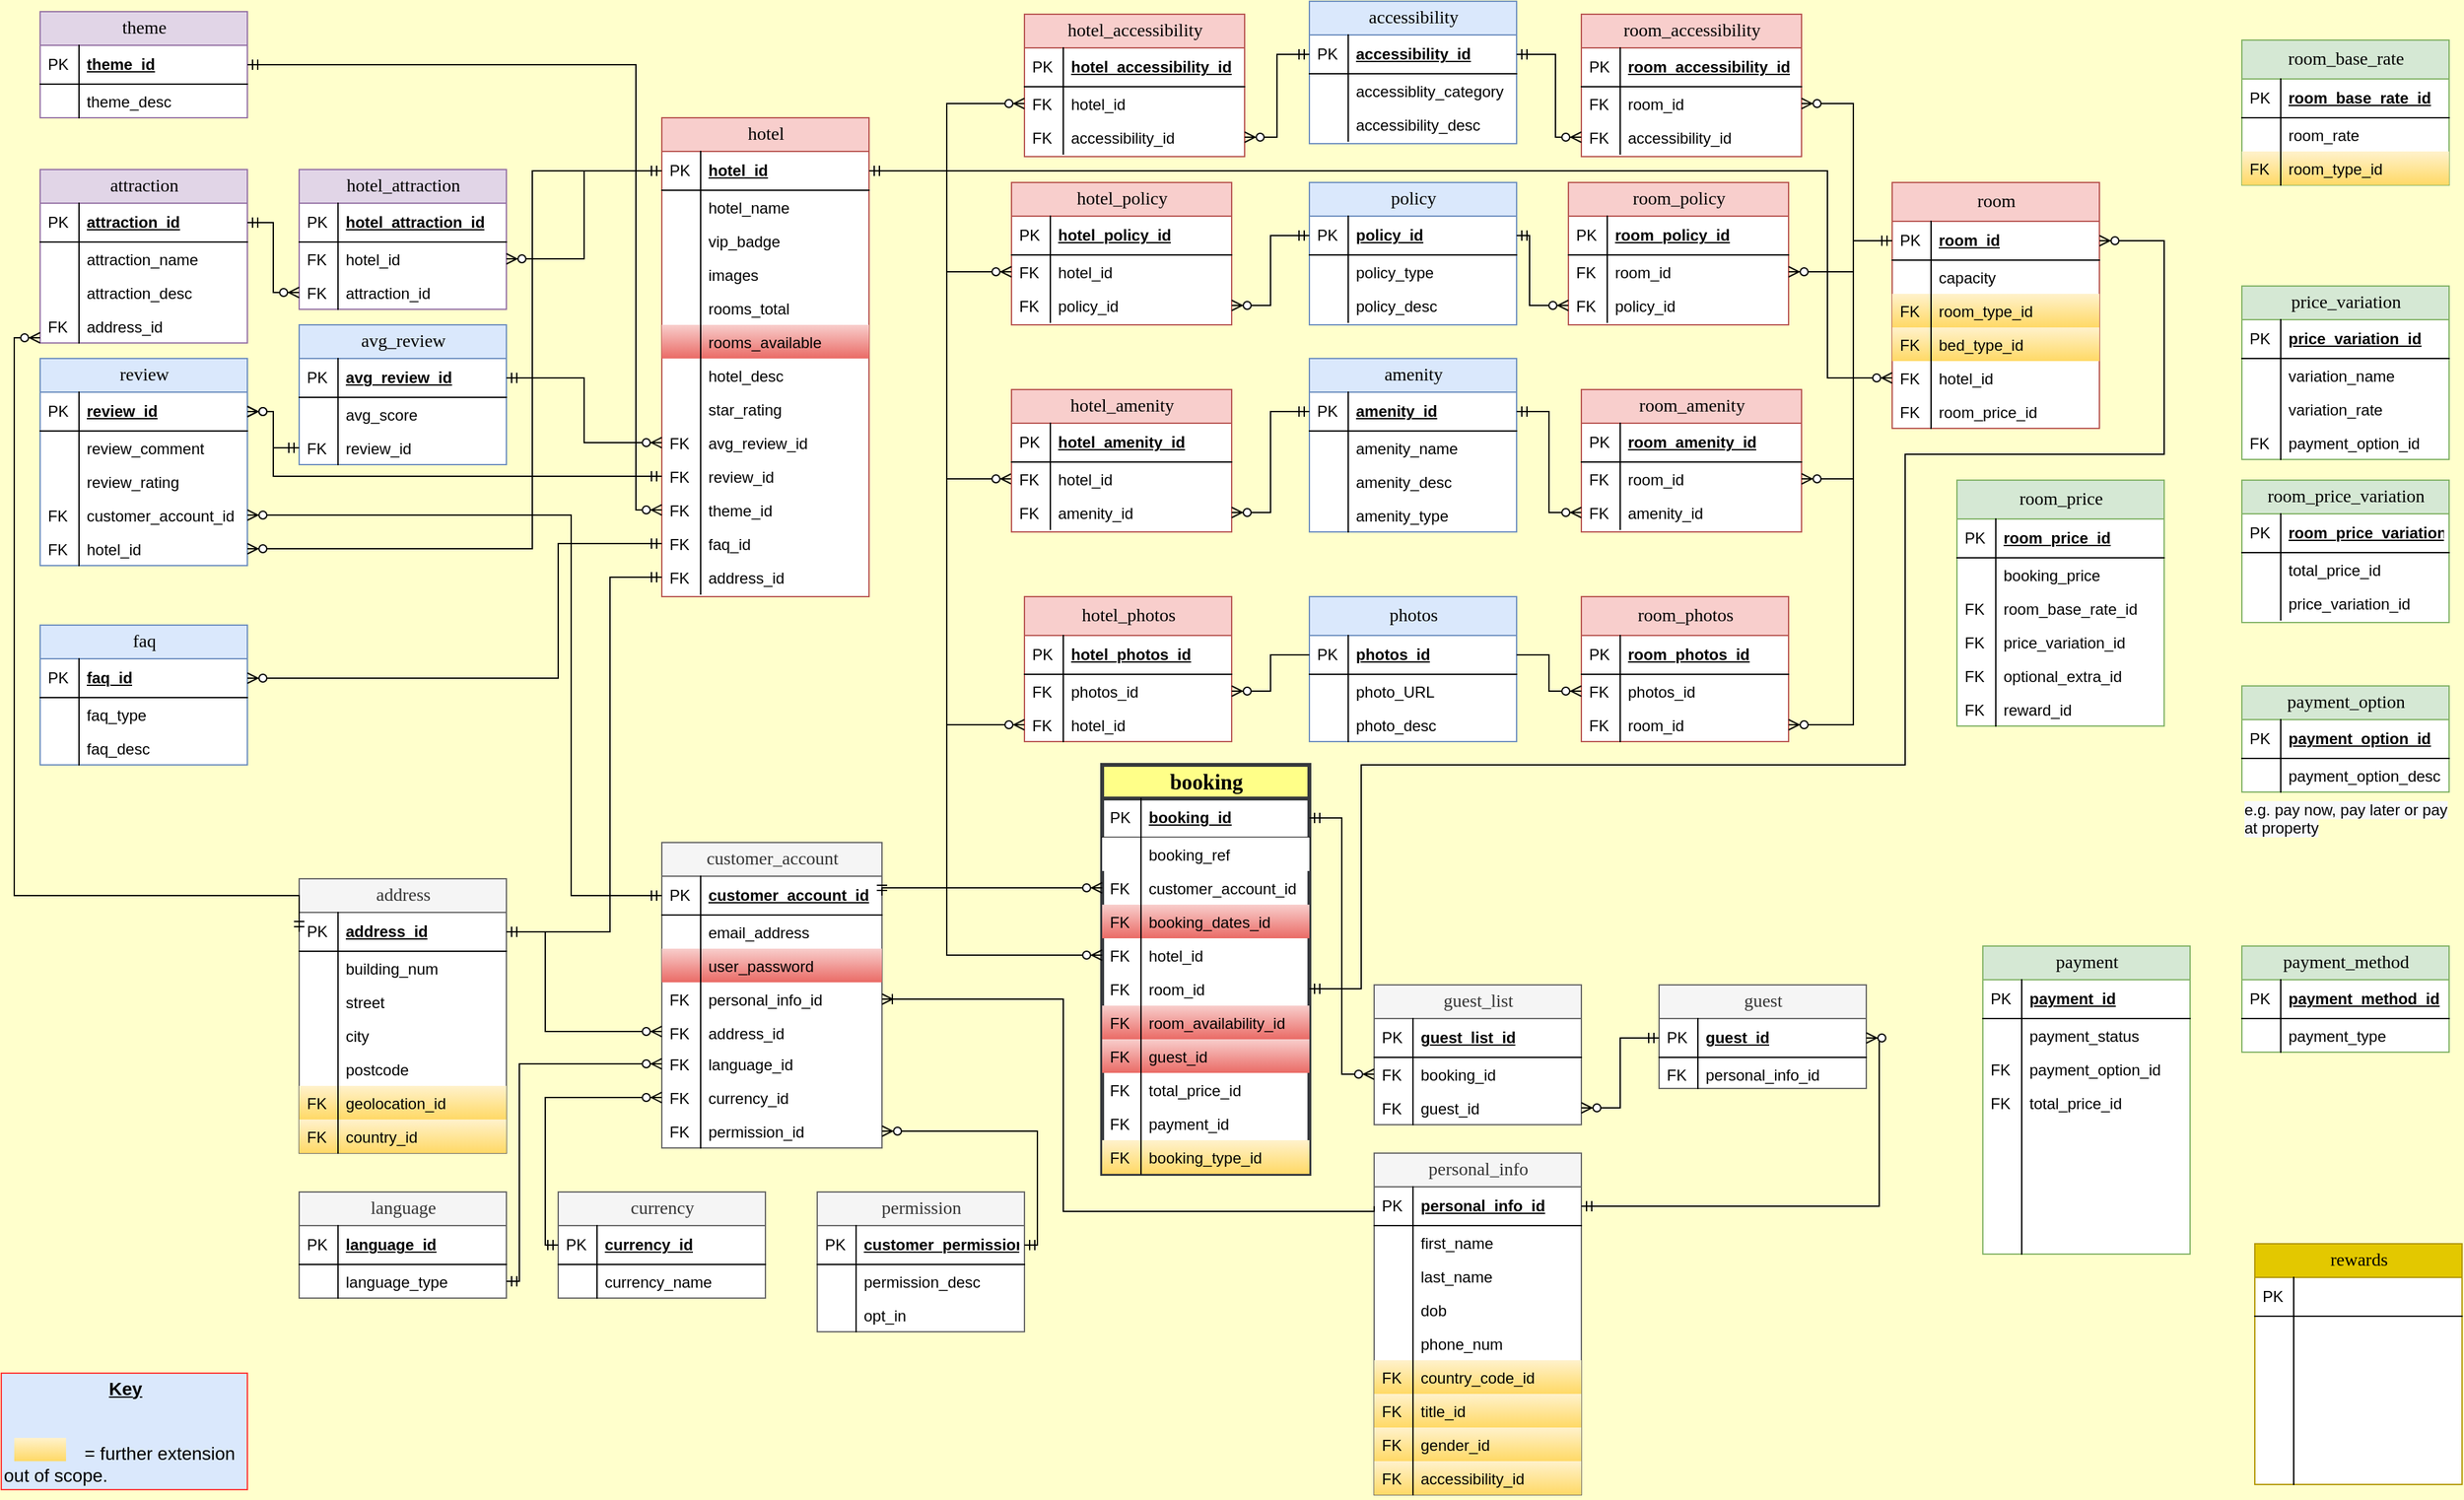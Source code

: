 <mxfile version="15.4.0" type="device"><diagram name="Page-1" id="e56a1550-8fbb-45ad-956c-1786394a9013"><mxGraphModel dx="1534" dy="962" grid="1" gridSize="10" guides="1" tooltips="1" connect="1" arrows="1" fold="1" page="1" pageScale="1" pageWidth="1920" pageHeight="1200" background="#FFFFCC" math="0" shadow="0"><root><mxCell id="0"/><mxCell id="1" parent="0"/><mxCell id="2e49270ec7c68f3f-80" value="customer_account" style="swimlane;html=1;fontStyle=0;childLayout=stackLayout;horizontal=1;startSize=26;horizontalStack=0;resizeParent=1;resizeLast=0;collapsible=1;marginBottom=0;swimlaneFillColor=#ffffff;align=center;rounded=0;shadow=0;comic=0;labelBackgroundColor=none;strokeWidth=1;fontFamily=Verdana;fontSize=14;fillColor=#f5f5f5;strokeColor=#666666;fontColor=#333333;" parent="1" vertex="1"><mxGeometry x="520" y="680" width="170" height="236" as="geometry"/></mxCell><mxCell id="2e49270ec7c68f3f-81" value="customer_account_id" style="shape=partialRectangle;top=0;left=0;right=0;bottom=1;html=1;align=left;verticalAlign=middle;fillColor=none;spacingLeft=34;spacingRight=4;whiteSpace=wrap;overflow=hidden;rotatable=0;points=[[0,0.5],[1,0.5]];portConstraint=eastwest;dropTarget=0;fontStyle=5;" parent="2e49270ec7c68f3f-80" vertex="1"><mxGeometry y="26" width="170" height="30" as="geometry"/></mxCell><mxCell id="2e49270ec7c68f3f-82" value="PK" style="shape=partialRectangle;top=0;left=0;bottom=0;html=1;fillColor=none;align=left;verticalAlign=middle;spacingLeft=4;spacingRight=4;whiteSpace=wrap;overflow=hidden;rotatable=0;points=[];portConstraint=eastwest;part=1;" parent="2e49270ec7c68f3f-81" vertex="1" connectable="0"><mxGeometry width="30" height="30" as="geometry"/></mxCell><mxCell id="2e49270ec7c68f3f-83" value="email_address" style="shape=partialRectangle;top=0;left=0;right=0;bottom=0;html=1;align=left;verticalAlign=top;fillColor=none;spacingLeft=34;spacingRight=4;whiteSpace=wrap;overflow=hidden;rotatable=0;points=[[0,0.5],[1,0.5]];portConstraint=eastwest;dropTarget=0;" parent="2e49270ec7c68f3f-80" vertex="1"><mxGeometry y="56" width="170" height="26" as="geometry"/></mxCell><mxCell id="2e49270ec7c68f3f-84" value="" style="shape=partialRectangle;top=0;left=0;bottom=0;html=1;fillColor=none;align=left;verticalAlign=top;spacingLeft=4;spacingRight=4;whiteSpace=wrap;overflow=hidden;rotatable=0;points=[];portConstraint=eastwest;part=1;" parent="2e49270ec7c68f3f-83" vertex="1" connectable="0"><mxGeometry width="30" height="26" as="geometry"/></mxCell><mxCell id="2e49270ec7c68f3f-85" value="user_password" style="shape=partialRectangle;top=0;left=0;right=0;bottom=0;html=1;align=left;verticalAlign=top;fillColor=#f8cecc;spacingLeft=34;spacingRight=4;whiteSpace=wrap;overflow=hidden;rotatable=0;points=[[0,0.5],[1,0.5]];portConstraint=eastwest;dropTarget=0;strokeColor=#b85450;gradientColor=#ea6b66;" parent="2e49270ec7c68f3f-80" vertex="1"><mxGeometry y="82" width="170" height="26" as="geometry"/></mxCell><mxCell id="2e49270ec7c68f3f-86" value="" style="shape=partialRectangle;top=0;left=0;bottom=0;html=1;fillColor=none;align=left;verticalAlign=top;spacingLeft=4;spacingRight=4;whiteSpace=wrap;overflow=hidden;rotatable=0;points=[];portConstraint=eastwest;part=1;" parent="2e49270ec7c68f3f-85" vertex="1" connectable="0"><mxGeometry width="30" height="26" as="geometry"/></mxCell><mxCell id="2e49270ec7c68f3f-87" value="personal_info_id" style="shape=partialRectangle;top=0;left=0;right=0;bottom=0;html=1;align=left;verticalAlign=top;fillColor=none;spacingLeft=34;spacingRight=4;whiteSpace=wrap;overflow=hidden;rotatable=0;points=[[0,0.5],[1,0.5]];portConstraint=eastwest;dropTarget=0;" parent="2e49270ec7c68f3f-80" vertex="1"><mxGeometry y="108" width="170" height="26" as="geometry"/></mxCell><mxCell id="2e49270ec7c68f3f-88" value="FK" style="shape=partialRectangle;top=0;left=0;bottom=0;html=1;fillColor=none;align=left;verticalAlign=top;spacingLeft=4;spacingRight=4;whiteSpace=wrap;overflow=hidden;rotatable=0;points=[];portConstraint=eastwest;part=1;" parent="2e49270ec7c68f3f-87" vertex="1" connectable="0"><mxGeometry width="30" height="26" as="geometry"/></mxCell><mxCell id="2e49270ec7c68f3f-89" value="address_id" style="shape=partialRectangle;top=0;left=0;right=0;bottom=0;html=1;align=left;verticalAlign=top;fillColor=none;spacingLeft=34;spacingRight=4;whiteSpace=wrap;overflow=hidden;rotatable=0;points=[[0,0.5],[1,0.5]];portConstraint=eastwest;dropTarget=0;" parent="2e49270ec7c68f3f-80" vertex="1"><mxGeometry y="134" width="170" height="24" as="geometry"/></mxCell><mxCell id="2e49270ec7c68f3f-90" value="FK" style="shape=partialRectangle;top=0;left=0;bottom=0;html=1;fillColor=none;align=left;verticalAlign=top;spacingLeft=4;spacingRight=4;whiteSpace=wrap;overflow=hidden;rotatable=0;points=[];portConstraint=eastwest;part=1;" parent="2e49270ec7c68f3f-89" vertex="1" connectable="0"><mxGeometry width="30" height="24" as="geometry"/></mxCell><mxCell id="rFysOiVypzF2zGrAqJsv-1" value="language_id" style="shape=partialRectangle;top=0;left=0;right=0;bottom=0;html=1;align=left;verticalAlign=top;fillColor=none;spacingLeft=34;spacingRight=4;whiteSpace=wrap;overflow=hidden;rotatable=0;points=[[0,0.5],[1,0.5]];portConstraint=eastwest;dropTarget=0;" parent="2e49270ec7c68f3f-80" vertex="1"><mxGeometry y="158" width="170" height="26" as="geometry"/></mxCell><mxCell id="rFysOiVypzF2zGrAqJsv-2" value="FK" style="shape=partialRectangle;top=0;left=0;bottom=0;html=1;fillColor=none;align=left;verticalAlign=top;spacingLeft=4;spacingRight=4;whiteSpace=wrap;overflow=hidden;rotatable=0;points=[];portConstraint=eastwest;part=1;" parent="rFysOiVypzF2zGrAqJsv-1" vertex="1" connectable="0"><mxGeometry width="30" height="26" as="geometry"/></mxCell><mxCell id="DwDWUjvo9O6R_j9wvRaB-1" value="currency_id" style="shape=partialRectangle;top=0;left=0;right=0;bottom=0;html=1;align=left;verticalAlign=top;fillColor=none;spacingLeft=34;spacingRight=4;whiteSpace=wrap;overflow=hidden;rotatable=0;points=[[0,0.5],[1,0.5]];portConstraint=eastwest;dropTarget=0;" parent="2e49270ec7c68f3f-80" vertex="1"><mxGeometry y="184" width="170" height="26" as="geometry"/></mxCell><mxCell id="DwDWUjvo9O6R_j9wvRaB-2" value="FK" style="shape=partialRectangle;top=0;left=0;bottom=0;html=1;fillColor=none;align=left;verticalAlign=top;spacingLeft=4;spacingRight=4;whiteSpace=wrap;overflow=hidden;rotatable=0;points=[];portConstraint=eastwest;part=1;" parent="DwDWUjvo9O6R_j9wvRaB-1" vertex="1" connectable="0"><mxGeometry width="30" height="26" as="geometry"/></mxCell><mxCell id="rFysOiVypzF2zGrAqJsv-3" value="permission_id" style="shape=partialRectangle;top=0;left=0;right=0;bottom=0;html=1;align=left;verticalAlign=top;fillColor=none;spacingLeft=34;spacingRight=4;whiteSpace=wrap;overflow=hidden;rotatable=0;points=[[0,0.5],[1,0.5]];portConstraint=eastwest;dropTarget=0;" parent="2e49270ec7c68f3f-80" vertex="1"><mxGeometry y="210" width="170" height="26" as="geometry"/></mxCell><mxCell id="rFysOiVypzF2zGrAqJsv-4" value="FK" style="shape=partialRectangle;top=0;left=0;bottom=0;html=1;fillColor=none;align=left;verticalAlign=top;spacingLeft=4;spacingRight=4;whiteSpace=wrap;overflow=hidden;rotatable=0;points=[];portConstraint=eastwest;part=1;" parent="rFysOiVypzF2zGrAqJsv-3" vertex="1" connectable="0"><mxGeometry width="30" height="26" as="geometry"/></mxCell><mxCell id="rFysOiVypzF2zGrAqJsv-65" value="room" style="swimlane;html=1;fontStyle=0;childLayout=stackLayout;horizontal=1;startSize=30;fillColor=#f8cecc;horizontalStack=0;resizeParent=1;resizeLast=0;collapsible=1;marginBottom=0;swimlaneFillColor=#ffffff;align=center;rounded=0;shadow=0;comic=0;labelBackgroundColor=none;strokeWidth=1;fontFamily=Verdana;fontSize=14;strokeColor=#b85450;" parent="1" vertex="1"><mxGeometry x="1470" y="170" width="160" height="190" as="geometry"/></mxCell><mxCell id="rFysOiVypzF2zGrAqJsv-66" value="room_id" style="shape=partialRectangle;top=0;left=0;right=0;bottom=1;html=1;align=left;verticalAlign=middle;fillColor=none;spacingLeft=34;spacingRight=4;whiteSpace=wrap;overflow=hidden;rotatable=0;points=[[0,0.5],[1,0.5]];portConstraint=eastwest;dropTarget=0;fontStyle=5;" parent="rFysOiVypzF2zGrAqJsv-65" vertex="1"><mxGeometry y="30" width="160" height="30" as="geometry"/></mxCell><mxCell id="rFysOiVypzF2zGrAqJsv-67" value="PK" style="shape=partialRectangle;top=0;left=0;bottom=0;html=1;fillColor=none;align=left;verticalAlign=middle;spacingLeft=4;spacingRight=4;whiteSpace=wrap;overflow=hidden;rotatable=0;points=[];portConstraint=eastwest;part=1;" parent="rFysOiVypzF2zGrAqJsv-66" vertex="1" connectable="0"><mxGeometry width="30" height="30" as="geometry"/></mxCell><mxCell id="rFysOiVypzF2zGrAqJsv-70" value="capacity" style="shape=partialRectangle;top=0;left=0;right=0;bottom=0;html=1;align=left;verticalAlign=top;fillColor=none;spacingLeft=34;spacingRight=4;whiteSpace=wrap;overflow=hidden;rotatable=0;points=[[0,0.5],[1,0.5]];portConstraint=eastwest;dropTarget=0;" parent="rFysOiVypzF2zGrAqJsv-65" vertex="1"><mxGeometry y="60" width="160" height="26" as="geometry"/></mxCell><mxCell id="rFysOiVypzF2zGrAqJsv-71" value="" style="shape=partialRectangle;top=0;left=0;bottom=0;html=1;fillColor=none;align=left;verticalAlign=top;spacingLeft=4;spacingRight=4;whiteSpace=wrap;overflow=hidden;rotatable=0;points=[];portConstraint=eastwest;part=1;" parent="rFysOiVypzF2zGrAqJsv-70" vertex="1" connectable="0"><mxGeometry width="30" height="26" as="geometry"/></mxCell><mxCell id="rFysOiVypzF2zGrAqJsv-68" value="room_type_id" style="shape=partialRectangle;top=0;left=0;right=0;bottom=0;html=1;align=left;verticalAlign=top;fillColor=#fff2cc;spacingLeft=34;spacingRight=4;whiteSpace=wrap;overflow=hidden;rotatable=0;points=[[0,0.5],[1,0.5]];portConstraint=eastwest;dropTarget=0;gradientColor=#ffd966;strokeColor=#d6b656;" parent="rFysOiVypzF2zGrAqJsv-65" vertex="1"><mxGeometry y="86" width="160" height="26" as="geometry"/></mxCell><mxCell id="rFysOiVypzF2zGrAqJsv-69" value="FK" style="shape=partialRectangle;top=0;left=0;bottom=0;html=1;fillColor=none;align=left;verticalAlign=top;spacingLeft=4;spacingRight=4;whiteSpace=wrap;overflow=hidden;rotatable=0;points=[];portConstraint=eastwest;part=1;" parent="rFysOiVypzF2zGrAqJsv-68" vertex="1" connectable="0"><mxGeometry width="30" height="26" as="geometry"/></mxCell><mxCell id="rFysOiVypzF2zGrAqJsv-72" value="bed_type_id" style="shape=partialRectangle;top=0;left=0;right=0;bottom=0;html=1;align=left;verticalAlign=top;fillColor=#fff2cc;spacingLeft=34;spacingRight=4;whiteSpace=wrap;overflow=hidden;rotatable=0;points=[[0,0.5],[1,0.5]];portConstraint=eastwest;dropTarget=0;gradientColor=#ffd966;strokeColor=#d6b656;" parent="rFysOiVypzF2zGrAqJsv-65" vertex="1"><mxGeometry y="112" width="160" height="26" as="geometry"/></mxCell><mxCell id="rFysOiVypzF2zGrAqJsv-73" value="FK" style="shape=partialRectangle;top=0;left=0;bottom=0;html=1;fillColor=none;align=left;verticalAlign=top;spacingLeft=4;spacingRight=4;whiteSpace=wrap;overflow=hidden;rotatable=0;points=[];portConstraint=eastwest;part=1;" parent="rFysOiVypzF2zGrAqJsv-72" vertex="1" connectable="0"><mxGeometry width="30" height="26" as="geometry"/></mxCell><mxCell id="rFysOiVypzF2zGrAqJsv-233" value="hotel_id" style="shape=partialRectangle;top=0;left=0;right=0;bottom=0;html=1;align=left;verticalAlign=top;fillColor=none;spacingLeft=34;spacingRight=4;whiteSpace=wrap;overflow=hidden;rotatable=0;points=[[0,0.5],[1,0.5]];portConstraint=eastwest;dropTarget=0;" parent="rFysOiVypzF2zGrAqJsv-65" vertex="1"><mxGeometry y="138" width="160" height="26" as="geometry"/></mxCell><mxCell id="rFysOiVypzF2zGrAqJsv-234" value="FK" style="shape=partialRectangle;top=0;left=0;bottom=0;html=1;fillColor=none;align=left;verticalAlign=top;spacingLeft=4;spacingRight=4;whiteSpace=wrap;overflow=hidden;rotatable=0;points=[];portConstraint=eastwest;part=1;" parent="rFysOiVypzF2zGrAqJsv-233" vertex="1" connectable="0"><mxGeometry width="30" height="26" as="geometry"/></mxCell><mxCell id="4EoQp1QbRlvK3EkCdVOp-77" value="room_price_id" style="shape=partialRectangle;top=0;left=0;right=0;bottom=0;html=1;align=left;verticalAlign=top;fillColor=none;spacingLeft=34;spacingRight=4;whiteSpace=wrap;overflow=hidden;rotatable=0;points=[[0,0.5],[1,0.5]];portConstraint=eastwest;dropTarget=0;" parent="rFysOiVypzF2zGrAqJsv-65" vertex="1"><mxGeometry y="164" width="160" height="26" as="geometry"/></mxCell><mxCell id="4EoQp1QbRlvK3EkCdVOp-78" value="FK" style="shape=partialRectangle;top=0;left=0;bottom=0;html=1;fillColor=none;align=left;verticalAlign=top;spacingLeft=4;spacingRight=4;whiteSpace=wrap;overflow=hidden;rotatable=0;points=[];portConstraint=eastwest;part=1;" parent="4EoQp1QbRlvK3EkCdVOp-77" vertex="1" connectable="0"><mxGeometry width="30" height="26" as="geometry"/></mxCell><mxCell id="rFysOiVypzF2zGrAqJsv-95" value="address" style="swimlane;html=1;fontStyle=0;childLayout=stackLayout;horizontal=1;startSize=26;fillColor=#f5f5f5;horizontalStack=0;resizeParent=1;resizeLast=0;collapsible=1;marginBottom=0;swimlaneFillColor=#ffffff;align=center;rounded=0;shadow=0;comic=0;labelBackgroundColor=none;strokeWidth=1;fontFamily=Verdana;fontSize=14;strokeColor=#666666;fontColor=#333333;" parent="1" vertex="1"><mxGeometry x="240" y="708" width="160" height="212" as="geometry"/></mxCell><mxCell id="rFysOiVypzF2zGrAqJsv-96" value="address_id" style="shape=partialRectangle;top=0;left=0;right=0;bottom=1;html=1;align=left;verticalAlign=middle;fillColor=none;spacingLeft=34;spacingRight=4;whiteSpace=wrap;overflow=hidden;rotatable=0;points=[[0,0.5],[1,0.5]];portConstraint=eastwest;dropTarget=0;fontStyle=5;" parent="rFysOiVypzF2zGrAqJsv-95" vertex="1"><mxGeometry y="26" width="160" height="30" as="geometry"/></mxCell><mxCell id="rFysOiVypzF2zGrAqJsv-97" value="PK" style="shape=partialRectangle;top=0;left=0;bottom=0;html=1;fillColor=none;align=left;verticalAlign=middle;spacingLeft=4;spacingRight=4;whiteSpace=wrap;overflow=hidden;rotatable=0;points=[];portConstraint=eastwest;part=1;" parent="rFysOiVypzF2zGrAqJsv-96" vertex="1" connectable="0"><mxGeometry width="30" height="30" as="geometry"/></mxCell><mxCell id="rFysOiVypzF2zGrAqJsv-104" value="building_num" style="shape=partialRectangle;top=0;left=0;right=0;bottom=0;html=1;align=left;verticalAlign=top;fillColor=none;spacingLeft=34;spacingRight=4;whiteSpace=wrap;overflow=hidden;rotatable=0;points=[[0,0.5],[1,0.5]];portConstraint=eastwest;dropTarget=0;" parent="rFysOiVypzF2zGrAqJsv-95" vertex="1"><mxGeometry y="56" width="160" height="26" as="geometry"/></mxCell><mxCell id="rFysOiVypzF2zGrAqJsv-105" value="" style="shape=partialRectangle;top=0;left=0;bottom=0;html=1;fillColor=none;align=left;verticalAlign=top;spacingLeft=4;spacingRight=4;whiteSpace=wrap;overflow=hidden;rotatable=0;points=[];portConstraint=eastwest;part=1;" parent="rFysOiVypzF2zGrAqJsv-104" vertex="1" connectable="0"><mxGeometry width="30" height="26" as="geometry"/></mxCell><mxCell id="rFysOiVypzF2zGrAqJsv-98" value="street" style="shape=partialRectangle;top=0;left=0;right=0;bottom=0;html=1;align=left;verticalAlign=top;fillColor=none;spacingLeft=34;spacingRight=4;whiteSpace=wrap;overflow=hidden;rotatable=0;points=[[0,0.5],[1,0.5]];portConstraint=eastwest;dropTarget=0;" parent="rFysOiVypzF2zGrAqJsv-95" vertex="1"><mxGeometry y="82" width="160" height="26" as="geometry"/></mxCell><mxCell id="rFysOiVypzF2zGrAqJsv-99" value="" style="shape=partialRectangle;top=0;left=0;bottom=0;html=1;fillColor=none;align=left;verticalAlign=top;spacingLeft=4;spacingRight=4;whiteSpace=wrap;overflow=hidden;rotatable=0;points=[];portConstraint=eastwest;part=1;" parent="rFysOiVypzF2zGrAqJsv-98" vertex="1" connectable="0"><mxGeometry width="30" height="26" as="geometry"/></mxCell><mxCell id="rFysOiVypzF2zGrAqJsv-100" value="city" style="shape=partialRectangle;top=0;left=0;right=0;bottom=0;html=1;align=left;verticalAlign=top;fillColor=none;spacingLeft=34;spacingRight=4;whiteSpace=wrap;overflow=hidden;rotatable=0;points=[[0,0.5],[1,0.5]];portConstraint=eastwest;dropTarget=0;" parent="rFysOiVypzF2zGrAqJsv-95" vertex="1"><mxGeometry y="108" width="160" height="26" as="geometry"/></mxCell><mxCell id="rFysOiVypzF2zGrAqJsv-101" value="" style="shape=partialRectangle;top=0;left=0;bottom=0;html=1;fillColor=none;align=left;verticalAlign=top;spacingLeft=4;spacingRight=4;whiteSpace=wrap;overflow=hidden;rotatable=0;points=[];portConstraint=eastwest;part=1;" parent="rFysOiVypzF2zGrAqJsv-100" vertex="1" connectable="0"><mxGeometry width="30" height="26" as="geometry"/></mxCell><mxCell id="rFysOiVypzF2zGrAqJsv-102" value="postcode" style="shape=partialRectangle;top=0;left=0;right=0;bottom=0;html=1;align=left;verticalAlign=top;fillColor=none;spacingLeft=34;spacingRight=4;whiteSpace=wrap;overflow=hidden;rotatable=0;points=[[0,0.5],[1,0.5]];portConstraint=eastwest;dropTarget=0;" parent="rFysOiVypzF2zGrAqJsv-95" vertex="1"><mxGeometry y="134" width="160" height="26" as="geometry"/></mxCell><mxCell id="rFysOiVypzF2zGrAqJsv-103" value="" style="shape=partialRectangle;top=0;left=0;bottom=0;html=1;fillColor=none;align=left;verticalAlign=top;spacingLeft=4;spacingRight=4;whiteSpace=wrap;overflow=hidden;rotatable=0;points=[];portConstraint=eastwest;part=1;" parent="rFysOiVypzF2zGrAqJsv-102" vertex="1" connectable="0"><mxGeometry width="30" height="26" as="geometry"/></mxCell><mxCell id="rFysOiVypzF2zGrAqJsv-106" value="geolocation_id" style="shape=partialRectangle;top=0;left=0;right=0;bottom=0;html=1;align=left;verticalAlign=top;fillColor=#fff2cc;spacingLeft=34;spacingRight=4;whiteSpace=wrap;overflow=hidden;rotatable=0;points=[[0,0.5],[1,0.5]];portConstraint=eastwest;dropTarget=0;gradientColor=#ffd966;strokeColor=#d6b656;" parent="rFysOiVypzF2zGrAqJsv-95" vertex="1"><mxGeometry y="160" width="160" height="26" as="geometry"/></mxCell><mxCell id="rFysOiVypzF2zGrAqJsv-107" value="FK" style="shape=partialRectangle;top=0;left=0;bottom=0;html=1;fillColor=none;align=left;verticalAlign=top;spacingLeft=4;spacingRight=4;whiteSpace=wrap;overflow=hidden;rotatable=0;points=[];portConstraint=eastwest;part=1;" parent="rFysOiVypzF2zGrAqJsv-106" vertex="1" connectable="0"><mxGeometry width="30" height="26" as="geometry"/></mxCell><mxCell id="DwDWUjvo9O6R_j9wvRaB-47" value="country_id" style="shape=partialRectangle;top=0;left=0;right=0;bottom=0;html=1;align=left;verticalAlign=top;fillColor=#fff2cc;spacingLeft=34;spacingRight=4;whiteSpace=wrap;overflow=hidden;rotatable=0;points=[[0,0.5],[1,0.5]];portConstraint=eastwest;dropTarget=0;gradientColor=#ffd966;strokeColor=#d6b656;" parent="rFysOiVypzF2zGrAqJsv-95" vertex="1"><mxGeometry y="186" width="160" height="26" as="geometry"/></mxCell><mxCell id="DwDWUjvo9O6R_j9wvRaB-48" value="FK" style="shape=partialRectangle;top=0;left=0;bottom=0;html=1;fillColor=none;align=left;verticalAlign=top;spacingLeft=4;spacingRight=4;whiteSpace=wrap;overflow=hidden;rotatable=0;points=[];portConstraint=eastwest;part=1;" parent="DwDWUjvo9O6R_j9wvRaB-47" vertex="1" connectable="0"><mxGeometry width="30" height="26" as="geometry"/></mxCell><mxCell id="rFysOiVypzF2zGrAqJsv-125" value="review" style="swimlane;html=1;fontStyle=0;childLayout=stackLayout;horizontal=1;startSize=26;fillColor=#dae8fc;horizontalStack=0;resizeParent=1;resizeLast=0;collapsible=1;marginBottom=0;swimlaneFillColor=#ffffff;align=center;rounded=0;shadow=0;comic=0;labelBackgroundColor=none;strokeWidth=1;fontFamily=Verdana;fontSize=14;strokeColor=#6c8ebf;" parent="1" vertex="1"><mxGeometry x="40" y="306" width="160" height="160" as="geometry"/></mxCell><mxCell id="rFysOiVypzF2zGrAqJsv-126" value="review_id" style="shape=partialRectangle;top=0;left=0;right=0;bottom=1;html=1;align=left;verticalAlign=middle;fillColor=none;spacingLeft=34;spacingRight=4;whiteSpace=wrap;overflow=hidden;rotatable=0;points=[[0,0.5],[1,0.5]];portConstraint=eastwest;dropTarget=0;fontStyle=5;" parent="rFysOiVypzF2zGrAqJsv-125" vertex="1"><mxGeometry y="26" width="160" height="30" as="geometry"/></mxCell><mxCell id="rFysOiVypzF2zGrAqJsv-127" value="PK" style="shape=partialRectangle;top=0;left=0;bottom=0;html=1;fillColor=none;align=left;verticalAlign=middle;spacingLeft=4;spacingRight=4;whiteSpace=wrap;overflow=hidden;rotatable=0;points=[];portConstraint=eastwest;part=1;" parent="rFysOiVypzF2zGrAqJsv-126" vertex="1" connectable="0"><mxGeometry width="30" height="30" as="geometry"/></mxCell><mxCell id="rFysOiVypzF2zGrAqJsv-130" value="review_comment" style="shape=partialRectangle;top=0;left=0;right=0;bottom=0;html=1;align=left;verticalAlign=top;fillColor=none;spacingLeft=34;spacingRight=4;whiteSpace=wrap;overflow=hidden;rotatable=0;points=[[0,0.5],[1,0.5]];portConstraint=eastwest;dropTarget=0;" parent="rFysOiVypzF2zGrAqJsv-125" vertex="1"><mxGeometry y="56" width="160" height="26" as="geometry"/></mxCell><mxCell id="rFysOiVypzF2zGrAqJsv-131" value="" style="shape=partialRectangle;top=0;left=0;bottom=0;html=1;fillColor=none;align=left;verticalAlign=top;spacingLeft=4;spacingRight=4;whiteSpace=wrap;overflow=hidden;rotatable=0;points=[];portConstraint=eastwest;part=1;" parent="rFysOiVypzF2zGrAqJsv-130" vertex="1" connectable="0"><mxGeometry width="30" height="26" as="geometry"/></mxCell><mxCell id="rFysOiVypzF2zGrAqJsv-208" value="review_rating" style="shape=partialRectangle;top=0;left=0;right=0;bottom=0;html=1;align=left;verticalAlign=top;fillColor=none;spacingLeft=34;spacingRight=4;whiteSpace=wrap;overflow=hidden;rotatable=0;points=[[0,0.5],[1,0.5]];portConstraint=eastwest;dropTarget=0;" parent="rFysOiVypzF2zGrAqJsv-125" vertex="1"><mxGeometry y="82" width="160" height="26" as="geometry"/></mxCell><mxCell id="rFysOiVypzF2zGrAqJsv-209" value="" style="shape=partialRectangle;top=0;left=0;bottom=0;html=1;fillColor=none;align=left;verticalAlign=top;spacingLeft=4;spacingRight=4;whiteSpace=wrap;overflow=hidden;rotatable=0;points=[];portConstraint=eastwest;part=1;" parent="rFysOiVypzF2zGrAqJsv-208" vertex="1" connectable="0"><mxGeometry width="30" height="26" as="geometry"/></mxCell><mxCell id="rFysOiVypzF2zGrAqJsv-200" value="customer_account_id" style="shape=partialRectangle;top=0;left=0;right=0;bottom=0;html=1;align=left;verticalAlign=top;fillColor=none;spacingLeft=34;spacingRight=4;whiteSpace=wrap;overflow=hidden;rotatable=0;points=[[0,0.5],[1,0.5]];portConstraint=eastwest;dropTarget=0;" parent="rFysOiVypzF2zGrAqJsv-125" vertex="1"><mxGeometry y="108" width="160" height="26" as="geometry"/></mxCell><mxCell id="rFysOiVypzF2zGrAqJsv-201" value="FK" style="shape=partialRectangle;top=0;left=0;bottom=0;html=1;fillColor=none;align=left;verticalAlign=top;spacingLeft=4;spacingRight=4;whiteSpace=wrap;overflow=hidden;rotatable=0;points=[];portConstraint=eastwest;part=1;" parent="rFysOiVypzF2zGrAqJsv-200" vertex="1" connectable="0"><mxGeometry width="30" height="26" as="geometry"/></mxCell><mxCell id="rFysOiVypzF2zGrAqJsv-202" value="hotel_id" style="shape=partialRectangle;top=0;left=0;right=0;bottom=0;html=1;align=left;verticalAlign=top;fillColor=none;spacingLeft=34;spacingRight=4;whiteSpace=wrap;overflow=hidden;rotatable=0;points=[[0,0.5],[1,0.5]];portConstraint=eastwest;dropTarget=0;" parent="rFysOiVypzF2zGrAqJsv-125" vertex="1"><mxGeometry y="134" width="160" height="26" as="geometry"/></mxCell><mxCell id="rFysOiVypzF2zGrAqJsv-203" value="FK" style="shape=partialRectangle;top=0;left=0;bottom=0;html=1;fillColor=none;align=left;verticalAlign=top;spacingLeft=4;spacingRight=4;whiteSpace=wrap;overflow=hidden;rotatable=0;points=[];portConstraint=eastwest;part=1;" parent="rFysOiVypzF2zGrAqJsv-202" vertex="1" connectable="0"><mxGeometry width="30" height="26" as="geometry"/></mxCell><mxCell id="rFysOiVypzF2zGrAqJsv-140" value="policy" style="swimlane;html=1;fontStyle=0;childLayout=stackLayout;horizontal=1;startSize=26;fillColor=#dae8fc;horizontalStack=0;resizeParent=1;resizeLast=0;collapsible=1;marginBottom=0;swimlaneFillColor=#ffffff;align=center;rounded=0;shadow=0;comic=0;labelBackgroundColor=none;strokeWidth=1;fontFamily=Verdana;fontSize=14;strokeColor=#6c8ebf;" parent="1" vertex="1"><mxGeometry x="1020" y="170" width="160" height="110" as="geometry"/></mxCell><mxCell id="rFysOiVypzF2zGrAqJsv-141" value="policy_id" style="shape=partialRectangle;top=0;left=0;right=0;bottom=1;html=1;align=left;verticalAlign=middle;fillColor=none;spacingLeft=34;spacingRight=4;whiteSpace=wrap;overflow=hidden;rotatable=0;points=[[0,0.5],[1,0.5]];portConstraint=eastwest;dropTarget=0;fontStyle=5;" parent="rFysOiVypzF2zGrAqJsv-140" vertex="1"><mxGeometry y="26" width="160" height="30" as="geometry"/></mxCell><mxCell id="rFysOiVypzF2zGrAqJsv-142" value="PK" style="shape=partialRectangle;top=0;left=0;bottom=0;html=1;fillColor=none;align=left;verticalAlign=middle;spacingLeft=4;spacingRight=4;whiteSpace=wrap;overflow=hidden;rotatable=0;points=[];portConstraint=eastwest;part=1;" parent="rFysOiVypzF2zGrAqJsv-141" vertex="1" connectable="0"><mxGeometry width="30" height="30" as="geometry"/></mxCell><mxCell id="rFysOiVypzF2zGrAqJsv-143" value="policy_type" style="shape=partialRectangle;top=0;left=0;right=0;bottom=0;html=1;align=left;verticalAlign=top;fillColor=none;spacingLeft=34;spacingRight=4;whiteSpace=wrap;overflow=hidden;rotatable=0;points=[[0,0.5],[1,0.5]];portConstraint=eastwest;dropTarget=0;" parent="rFysOiVypzF2zGrAqJsv-140" vertex="1"><mxGeometry y="56" width="160" height="26" as="geometry"/></mxCell><mxCell id="rFysOiVypzF2zGrAqJsv-144" value="" style="shape=partialRectangle;top=0;left=0;bottom=0;html=1;fillColor=none;align=left;verticalAlign=top;spacingLeft=4;spacingRight=4;whiteSpace=wrap;overflow=hidden;rotatable=0;points=[];portConstraint=eastwest;part=1;" parent="rFysOiVypzF2zGrAqJsv-143" vertex="1" connectable="0"><mxGeometry width="30" height="26" as="geometry"/></mxCell><mxCell id="rFysOiVypzF2zGrAqJsv-145" value="policy_desc" style="shape=partialRectangle;top=0;left=0;right=0;bottom=0;html=1;align=left;verticalAlign=top;fillColor=none;spacingLeft=34;spacingRight=4;whiteSpace=wrap;overflow=hidden;rotatable=0;points=[[0,0.5],[1,0.5]];portConstraint=eastwest;dropTarget=0;" parent="rFysOiVypzF2zGrAqJsv-140" vertex="1"><mxGeometry y="82" width="160" height="26" as="geometry"/></mxCell><mxCell id="rFysOiVypzF2zGrAqJsv-146" value="" style="shape=partialRectangle;top=0;left=0;bottom=0;html=1;fillColor=none;align=left;verticalAlign=top;spacingLeft=4;spacingRight=4;whiteSpace=wrap;overflow=hidden;rotatable=0;points=[];portConstraint=eastwest;part=1;" parent="rFysOiVypzF2zGrAqJsv-145" vertex="1" connectable="0"><mxGeometry width="30" height="26" as="geometry"/></mxCell><mxCell id="rFysOiVypzF2zGrAqJsv-80" value="rewards" style="swimlane;html=1;fontStyle=0;childLayout=stackLayout;horizontal=1;startSize=26;fillColor=#e3c800;horizontalStack=0;resizeParent=1;resizeLast=0;collapsible=1;marginBottom=0;swimlaneFillColor=#ffffff;align=center;rounded=0;shadow=0;comic=0;labelBackgroundColor=none;strokeWidth=1;fontFamily=Verdana;fontSize=14;strokeColor=#B09500;fontColor=#000000;" parent="1" vertex="1"><mxGeometry x="1750" y="990" width="160" height="186" as="geometry"/></mxCell><mxCell id="rFysOiVypzF2zGrAqJsv-81" value="" style="shape=partialRectangle;top=0;left=0;right=0;bottom=1;html=1;align=left;verticalAlign=middle;fillColor=none;spacingLeft=34;spacingRight=4;whiteSpace=wrap;overflow=hidden;rotatable=0;points=[[0,0.5],[1,0.5]];portConstraint=eastwest;dropTarget=0;fontStyle=5;" parent="rFysOiVypzF2zGrAqJsv-80" vertex="1"><mxGeometry y="26" width="160" height="30" as="geometry"/></mxCell><mxCell id="rFysOiVypzF2zGrAqJsv-82" value="PK" style="shape=partialRectangle;top=0;left=0;bottom=0;html=1;fillColor=none;align=left;verticalAlign=middle;spacingLeft=4;spacingRight=4;whiteSpace=wrap;overflow=hidden;rotatable=0;points=[];portConstraint=eastwest;part=1;" parent="rFysOiVypzF2zGrAqJsv-81" vertex="1" connectable="0"><mxGeometry width="30" height="30" as="geometry"/></mxCell><mxCell id="rFysOiVypzF2zGrAqJsv-83" value="" style="shape=partialRectangle;top=0;left=0;right=0;bottom=0;html=1;align=left;verticalAlign=top;fillColor=none;spacingLeft=34;spacingRight=4;whiteSpace=wrap;overflow=hidden;rotatable=0;points=[[0,0.5],[1,0.5]];portConstraint=eastwest;dropTarget=0;" parent="rFysOiVypzF2zGrAqJsv-80" vertex="1"><mxGeometry y="56" width="160" height="26" as="geometry"/></mxCell><mxCell id="rFysOiVypzF2zGrAqJsv-84" value="" style="shape=partialRectangle;top=0;left=0;bottom=0;html=1;fillColor=none;align=left;verticalAlign=top;spacingLeft=4;spacingRight=4;whiteSpace=wrap;overflow=hidden;rotatable=0;points=[];portConstraint=eastwest;part=1;" parent="rFysOiVypzF2zGrAqJsv-83" vertex="1" connectable="0"><mxGeometry width="30" height="26" as="geometry"/></mxCell><mxCell id="rFysOiVypzF2zGrAqJsv-85" value="" style="shape=partialRectangle;top=0;left=0;right=0;bottom=0;html=1;align=left;verticalAlign=top;fillColor=none;spacingLeft=34;spacingRight=4;whiteSpace=wrap;overflow=hidden;rotatable=0;points=[[0,0.5],[1,0.5]];portConstraint=eastwest;dropTarget=0;" parent="rFysOiVypzF2zGrAqJsv-80" vertex="1"><mxGeometry y="82" width="160" height="26" as="geometry"/></mxCell><mxCell id="rFysOiVypzF2zGrAqJsv-86" value="" style="shape=partialRectangle;top=0;left=0;bottom=0;html=1;fillColor=none;align=left;verticalAlign=top;spacingLeft=4;spacingRight=4;whiteSpace=wrap;overflow=hidden;rotatable=0;points=[];portConstraint=eastwest;part=1;" parent="rFysOiVypzF2zGrAqJsv-85" vertex="1" connectable="0"><mxGeometry width="30" height="26" as="geometry"/></mxCell><mxCell id="rFysOiVypzF2zGrAqJsv-87" value="" style="shape=partialRectangle;top=0;left=0;right=0;bottom=0;html=1;align=left;verticalAlign=top;fillColor=none;spacingLeft=34;spacingRight=4;whiteSpace=wrap;overflow=hidden;rotatable=0;points=[[0,0.5],[1,0.5]];portConstraint=eastwest;dropTarget=0;" parent="rFysOiVypzF2zGrAqJsv-80" vertex="1"><mxGeometry y="108" width="160" height="26" as="geometry"/></mxCell><mxCell id="rFysOiVypzF2zGrAqJsv-88" value="" style="shape=partialRectangle;top=0;left=0;bottom=0;html=1;fillColor=none;align=left;verticalAlign=top;spacingLeft=4;spacingRight=4;whiteSpace=wrap;overflow=hidden;rotatable=0;points=[];portConstraint=eastwest;part=1;" parent="rFysOiVypzF2zGrAqJsv-87" vertex="1" connectable="0"><mxGeometry width="30" height="26" as="geometry"/></mxCell><mxCell id="rFysOiVypzF2zGrAqJsv-89" value="" style="shape=partialRectangle;top=0;left=0;right=0;bottom=0;html=1;align=left;verticalAlign=top;fillColor=none;spacingLeft=34;spacingRight=4;whiteSpace=wrap;overflow=hidden;rotatable=0;points=[[0,0.5],[1,0.5]];portConstraint=eastwest;dropTarget=0;" parent="rFysOiVypzF2zGrAqJsv-80" vertex="1"><mxGeometry y="134" width="160" height="26" as="geometry"/></mxCell><mxCell id="rFysOiVypzF2zGrAqJsv-90" value="" style="shape=partialRectangle;top=0;left=0;bottom=0;html=1;fillColor=none;align=left;verticalAlign=top;spacingLeft=4;spacingRight=4;whiteSpace=wrap;overflow=hidden;rotatable=0;points=[];portConstraint=eastwest;part=1;" parent="rFysOiVypzF2zGrAqJsv-89" vertex="1" connectable="0"><mxGeometry width="30" height="26" as="geometry"/></mxCell><mxCell id="rFysOiVypzF2zGrAqJsv-91" value="" style="shape=partialRectangle;top=0;left=0;right=0;bottom=0;html=1;align=left;verticalAlign=top;fillColor=none;spacingLeft=34;spacingRight=4;whiteSpace=wrap;overflow=hidden;rotatable=0;points=[[0,0.5],[1,0.5]];portConstraint=eastwest;dropTarget=0;" parent="rFysOiVypzF2zGrAqJsv-80" vertex="1"><mxGeometry y="160" width="160" height="26" as="geometry"/></mxCell><mxCell id="rFysOiVypzF2zGrAqJsv-92" value="" style="shape=partialRectangle;top=0;left=0;bottom=0;html=1;fillColor=none;align=left;verticalAlign=top;spacingLeft=4;spacingRight=4;whiteSpace=wrap;overflow=hidden;rotatable=0;points=[];portConstraint=eastwest;part=1;" parent="rFysOiVypzF2zGrAqJsv-91" vertex="1" connectable="0"><mxGeometry width="30" height="26" as="geometry"/></mxCell><mxCell id="rFysOiVypzF2zGrAqJsv-36" value="hotel" style="swimlane;html=1;fontStyle=0;childLayout=stackLayout;horizontal=1;startSize=26;fillColor=#f8cecc;horizontalStack=0;resizeParent=1;resizeLast=0;collapsible=1;marginBottom=0;swimlaneFillColor=#ffffff;align=center;rounded=0;shadow=0;comic=0;labelBackgroundColor=none;strokeWidth=1;fontFamily=Verdana;fontSize=14;strokeColor=#b85450;" parent="1" vertex="1"><mxGeometry x="520" y="120" width="160" height="370" as="geometry"/></mxCell><mxCell id="rFysOiVypzF2zGrAqJsv-37" value="hotel_id" style="shape=partialRectangle;top=0;left=0;right=0;bottom=1;html=1;align=left;verticalAlign=middle;fillColor=none;spacingLeft=34;spacingRight=4;whiteSpace=wrap;overflow=hidden;rotatable=0;points=[[0,0.5],[1,0.5]];portConstraint=eastwest;dropTarget=0;fontStyle=5;" parent="rFysOiVypzF2zGrAqJsv-36" vertex="1"><mxGeometry y="26" width="160" height="30" as="geometry"/></mxCell><mxCell id="rFysOiVypzF2zGrAqJsv-38" value="PK" style="shape=partialRectangle;top=0;left=0;bottom=0;html=1;fillColor=none;align=left;verticalAlign=middle;spacingLeft=4;spacingRight=4;whiteSpace=wrap;overflow=hidden;rotatable=0;points=[];portConstraint=eastwest;part=1;" parent="rFysOiVypzF2zGrAqJsv-37" vertex="1" connectable="0"><mxGeometry width="30" height="30" as="geometry"/></mxCell><mxCell id="rFysOiVypzF2zGrAqJsv-39" value="hotel_name" style="shape=partialRectangle;top=0;left=0;right=0;bottom=0;html=1;align=left;verticalAlign=top;fillColor=none;spacingLeft=34;spacingRight=4;whiteSpace=wrap;overflow=hidden;rotatable=0;points=[[0,0.5],[1,0.5]];portConstraint=eastwest;dropTarget=0;" parent="rFysOiVypzF2zGrAqJsv-36" vertex="1"><mxGeometry y="56" width="160" height="26" as="geometry"/></mxCell><mxCell id="rFysOiVypzF2zGrAqJsv-40" value="" style="shape=partialRectangle;top=0;left=0;bottom=0;html=1;fillColor=none;align=left;verticalAlign=top;spacingLeft=4;spacingRight=4;whiteSpace=wrap;overflow=hidden;rotatable=0;points=[];portConstraint=eastwest;part=1;" parent="rFysOiVypzF2zGrAqJsv-39" vertex="1" connectable="0"><mxGeometry width="30" height="26" as="geometry"/></mxCell><mxCell id="rFysOiVypzF2zGrAqJsv-43" value="vip_badge" style="shape=partialRectangle;top=0;left=0;right=0;bottom=0;html=1;align=left;verticalAlign=top;fillColor=none;spacingLeft=34;spacingRight=4;whiteSpace=wrap;overflow=hidden;rotatable=0;points=[[0,0.5],[1,0.5]];portConstraint=eastwest;dropTarget=0;" parent="rFysOiVypzF2zGrAqJsv-36" vertex="1"><mxGeometry y="82" width="160" height="26" as="geometry"/></mxCell><mxCell id="rFysOiVypzF2zGrAqJsv-44" value="" style="shape=partialRectangle;top=0;left=0;bottom=0;html=1;fillColor=none;align=left;verticalAlign=top;spacingLeft=4;spacingRight=4;whiteSpace=wrap;overflow=hidden;rotatable=0;points=[];portConstraint=eastwest;part=1;" parent="rFysOiVypzF2zGrAqJsv-43" vertex="1" connectable="0"><mxGeometry width="30" height="26" as="geometry"/></mxCell><mxCell id="rFysOiVypzF2zGrAqJsv-45" value="images" style="shape=partialRectangle;top=0;left=0;right=0;bottom=0;html=1;align=left;verticalAlign=top;fillColor=none;spacingLeft=34;spacingRight=4;whiteSpace=wrap;overflow=hidden;rotatable=0;points=[[0,0.5],[1,0.5]];portConstraint=eastwest;dropTarget=0;" parent="rFysOiVypzF2zGrAqJsv-36" vertex="1"><mxGeometry y="108" width="160" height="26" as="geometry"/></mxCell><mxCell id="rFysOiVypzF2zGrAqJsv-46" value="" style="shape=partialRectangle;top=0;left=0;bottom=0;html=1;fillColor=none;align=left;verticalAlign=top;spacingLeft=4;spacingRight=4;whiteSpace=wrap;overflow=hidden;rotatable=0;points=[];portConstraint=eastwest;part=1;" parent="rFysOiVypzF2zGrAqJsv-45" vertex="1" connectable="0"><mxGeometry width="30" height="26" as="geometry"/></mxCell><mxCell id="4EoQp1QbRlvK3EkCdVOp-22" value="rooms_total" style="shape=partialRectangle;top=0;left=0;right=0;bottom=0;html=1;align=left;verticalAlign=top;fillColor=none;spacingLeft=34;spacingRight=4;whiteSpace=wrap;overflow=hidden;rotatable=0;points=[[0,0.5],[1,0.5]];portConstraint=eastwest;dropTarget=0;" parent="rFysOiVypzF2zGrAqJsv-36" vertex="1"><mxGeometry y="134" width="160" height="26" as="geometry"/></mxCell><mxCell id="4EoQp1QbRlvK3EkCdVOp-23" value="" style="shape=partialRectangle;top=0;left=0;bottom=0;html=1;fillColor=none;align=left;verticalAlign=top;spacingLeft=4;spacingRight=4;whiteSpace=wrap;overflow=hidden;rotatable=0;points=[];portConstraint=eastwest;part=1;" parent="4EoQp1QbRlvK3EkCdVOp-22" vertex="1" connectable="0"><mxGeometry width="30" height="26" as="geometry"/></mxCell><mxCell id="rFysOiVypzF2zGrAqJsv-55" value="rooms_available" style="shape=partialRectangle;top=0;left=0;right=0;bottom=0;html=1;align=left;verticalAlign=top;fillColor=#f8cecc;spacingLeft=34;spacingRight=4;whiteSpace=wrap;overflow=hidden;rotatable=0;points=[[0,0.5],[1,0.5]];portConstraint=eastwest;dropTarget=0;gradientColor=#ea6b66;strokeColor=#b85450;" parent="rFysOiVypzF2zGrAqJsv-36" vertex="1"><mxGeometry y="160" width="160" height="26" as="geometry"/></mxCell><mxCell id="rFysOiVypzF2zGrAqJsv-56" value="" style="shape=partialRectangle;top=0;left=0;bottom=0;html=1;fillColor=none;align=left;verticalAlign=top;spacingLeft=4;spacingRight=4;whiteSpace=wrap;overflow=hidden;rotatable=0;points=[];portConstraint=eastwest;part=1;" parent="rFysOiVypzF2zGrAqJsv-55" vertex="1" connectable="0"><mxGeometry width="30" height="26" as="geometry"/></mxCell><mxCell id="rFysOiVypzF2zGrAqJsv-57" value="hotel_desc" style="shape=partialRectangle;top=0;left=0;right=0;bottom=0;html=1;align=left;verticalAlign=top;fillColor=none;spacingLeft=34;spacingRight=4;whiteSpace=wrap;overflow=hidden;rotatable=0;points=[[0,0.5],[1,0.5]];portConstraint=eastwest;dropTarget=0;" parent="rFysOiVypzF2zGrAqJsv-36" vertex="1"><mxGeometry y="186" width="160" height="26" as="geometry"/></mxCell><mxCell id="rFysOiVypzF2zGrAqJsv-58" value="" style="shape=partialRectangle;top=0;left=0;bottom=0;html=1;fillColor=none;align=left;verticalAlign=top;spacingLeft=4;spacingRight=4;whiteSpace=wrap;overflow=hidden;rotatable=0;points=[];portConstraint=eastwest;part=1;" parent="rFysOiVypzF2zGrAqJsv-57" vertex="1" connectable="0"><mxGeometry width="30" height="26" as="geometry"/></mxCell><mxCell id="rFysOiVypzF2zGrAqJsv-254" value="star_rating" style="shape=partialRectangle;top=0;left=0;right=0;bottom=0;html=1;align=left;verticalAlign=top;fillColor=none;spacingLeft=34;spacingRight=4;whiteSpace=wrap;overflow=hidden;rotatable=0;points=[[0,0.5],[1,0.5]];portConstraint=eastwest;dropTarget=0;" parent="rFysOiVypzF2zGrAqJsv-36" vertex="1"><mxGeometry y="212" width="160" height="26" as="geometry"/></mxCell><mxCell id="rFysOiVypzF2zGrAqJsv-255" value="" style="shape=partialRectangle;top=0;left=0;bottom=0;html=1;fillColor=none;align=left;verticalAlign=top;spacingLeft=4;spacingRight=4;whiteSpace=wrap;overflow=hidden;rotatable=0;points=[];portConstraint=eastwest;part=1;" parent="rFysOiVypzF2zGrAqJsv-254" vertex="1" connectable="0"><mxGeometry width="30" height="26" as="geometry"/></mxCell><mxCell id="rFysOiVypzF2zGrAqJsv-155" value="avg_review_id" style="shape=partialRectangle;top=0;left=0;right=0;bottom=0;html=1;align=left;verticalAlign=top;fillColor=none;spacingLeft=34;spacingRight=4;whiteSpace=wrap;overflow=hidden;rotatable=0;points=[[0,0.5],[1,0.5]];portConstraint=eastwest;dropTarget=0;" parent="rFysOiVypzF2zGrAqJsv-36" vertex="1"><mxGeometry y="238" width="160" height="26" as="geometry"/></mxCell><mxCell id="rFysOiVypzF2zGrAqJsv-156" value="FK" style="shape=partialRectangle;top=0;left=0;bottom=0;html=1;fillColor=none;align=left;verticalAlign=top;spacingLeft=4;spacingRight=4;whiteSpace=wrap;overflow=hidden;rotatable=0;points=[];portConstraint=eastwest;part=1;" parent="rFysOiVypzF2zGrAqJsv-155" vertex="1" connectable="0"><mxGeometry width="30" height="26" as="geometry"/></mxCell><mxCell id="rFysOiVypzF2zGrAqJsv-167" value="review_id" style="shape=partialRectangle;top=0;left=0;right=0;bottom=0;html=1;align=left;verticalAlign=top;fillColor=none;spacingLeft=34;spacingRight=4;whiteSpace=wrap;overflow=hidden;rotatable=0;points=[[0,0.5],[1,0.5]];portConstraint=eastwest;dropTarget=0;" parent="rFysOiVypzF2zGrAqJsv-36" vertex="1"><mxGeometry y="264" width="160" height="26" as="geometry"/></mxCell><mxCell id="rFysOiVypzF2zGrAqJsv-168" value="FK" style="shape=partialRectangle;top=0;left=0;bottom=0;html=1;fillColor=none;align=left;verticalAlign=top;spacingLeft=4;spacingRight=4;whiteSpace=wrap;overflow=hidden;rotatable=0;points=[];portConstraint=eastwest;part=1;" parent="rFysOiVypzF2zGrAqJsv-167" vertex="1" connectable="0"><mxGeometry width="30" height="26" as="geometry"/></mxCell><mxCell id="rFysOiVypzF2zGrAqJsv-163" value="theme_id" style="shape=partialRectangle;top=0;left=0;right=0;bottom=0;html=1;align=left;verticalAlign=top;fillColor=none;spacingLeft=34;spacingRight=4;whiteSpace=wrap;overflow=hidden;rotatable=0;points=[[0,0.5],[1,0.5]];portConstraint=eastwest;dropTarget=0;" parent="rFysOiVypzF2zGrAqJsv-36" vertex="1"><mxGeometry y="290" width="160" height="26" as="geometry"/></mxCell><mxCell id="rFysOiVypzF2zGrAqJsv-164" value="FK" style="shape=partialRectangle;top=0;left=0;bottom=0;html=1;fillColor=none;align=left;verticalAlign=top;spacingLeft=4;spacingRight=4;whiteSpace=wrap;overflow=hidden;rotatable=0;points=[];portConstraint=eastwest;part=1;" parent="rFysOiVypzF2zGrAqJsv-163" vertex="1" connectable="0"><mxGeometry width="30" height="26" as="geometry"/></mxCell><mxCell id="rFysOiVypzF2zGrAqJsv-165" value="faq_id" style="shape=partialRectangle;top=0;left=0;right=0;bottom=0;html=1;align=left;verticalAlign=top;fillColor=none;spacingLeft=34;spacingRight=4;whiteSpace=wrap;overflow=hidden;rotatable=0;points=[[0,0.5],[1,0.5]];portConstraint=eastwest;dropTarget=0;" parent="rFysOiVypzF2zGrAqJsv-36" vertex="1"><mxGeometry y="316" width="160" height="26" as="geometry"/></mxCell><mxCell id="rFysOiVypzF2zGrAqJsv-166" value="FK" style="shape=partialRectangle;top=0;left=0;bottom=0;html=1;fillColor=none;align=left;verticalAlign=top;spacingLeft=4;spacingRight=4;whiteSpace=wrap;overflow=hidden;rotatable=0;points=[];portConstraint=eastwest;part=1;" parent="rFysOiVypzF2zGrAqJsv-165" vertex="1" connectable="0"><mxGeometry width="30" height="26" as="geometry"/></mxCell><mxCell id="rFysOiVypzF2zGrAqJsv-169" value="address_id" style="shape=partialRectangle;top=0;left=0;right=0;bottom=0;html=1;align=left;verticalAlign=top;fillColor=none;spacingLeft=34;spacingRight=4;whiteSpace=wrap;overflow=hidden;rotatable=0;points=[[0,0.5],[1,0.5]];portConstraint=eastwest;dropTarget=0;" parent="rFysOiVypzF2zGrAqJsv-36" vertex="1"><mxGeometry y="342" width="160" height="26" as="geometry"/></mxCell><mxCell id="rFysOiVypzF2zGrAqJsv-170" value="FK" style="shape=partialRectangle;top=0;left=0;bottom=0;html=1;fillColor=none;align=left;verticalAlign=top;spacingLeft=4;spacingRight=4;whiteSpace=wrap;overflow=hidden;rotatable=0;points=[];portConstraint=eastwest;part=1;" parent="rFysOiVypzF2zGrAqJsv-169" vertex="1" connectable="0"><mxGeometry width="30" height="26" as="geometry"/></mxCell><mxCell id="rFysOiVypzF2zGrAqJsv-21" value="theme" style="swimlane;html=1;fontStyle=0;childLayout=stackLayout;horizontal=1;startSize=26;fillColor=#e1d5e7;horizontalStack=0;resizeParent=1;resizeLast=0;collapsible=1;marginBottom=0;swimlaneFillColor=#ffffff;align=center;rounded=0;shadow=0;comic=0;labelBackgroundColor=none;strokeWidth=1;fontFamily=Verdana;fontSize=14;strokeColor=#9673a6;" parent="1" vertex="1"><mxGeometry x="40" y="38" width="160" height="82" as="geometry"/></mxCell><mxCell id="rFysOiVypzF2zGrAqJsv-22" value="theme_id" style="shape=partialRectangle;top=0;left=0;right=0;bottom=1;html=1;align=left;verticalAlign=middle;fillColor=none;spacingLeft=34;spacingRight=4;whiteSpace=wrap;overflow=hidden;rotatable=0;points=[[0,0.5],[1,0.5]];portConstraint=eastwest;dropTarget=0;fontStyle=5;" parent="rFysOiVypzF2zGrAqJsv-21" vertex="1"><mxGeometry y="26" width="160" height="30" as="geometry"/></mxCell><mxCell id="rFysOiVypzF2zGrAqJsv-23" value="PK" style="shape=partialRectangle;top=0;left=0;bottom=0;html=1;fillColor=none;align=left;verticalAlign=middle;spacingLeft=4;spacingRight=4;whiteSpace=wrap;overflow=hidden;rotatable=0;points=[];portConstraint=eastwest;part=1;" parent="rFysOiVypzF2zGrAqJsv-22" vertex="1" connectable="0"><mxGeometry width="30" height="30" as="geometry"/></mxCell><mxCell id="rFysOiVypzF2zGrAqJsv-24" value="theme_desc" style="shape=partialRectangle;top=0;left=0;right=0;bottom=0;html=1;align=left;verticalAlign=top;fillColor=none;spacingLeft=34;spacingRight=4;whiteSpace=wrap;overflow=hidden;rotatable=0;points=[[0,0.5],[1,0.5]];portConstraint=eastwest;dropTarget=0;" parent="rFysOiVypzF2zGrAqJsv-21" vertex="1"><mxGeometry y="56" width="160" height="26" as="geometry"/></mxCell><mxCell id="rFysOiVypzF2zGrAqJsv-25" value="" style="shape=partialRectangle;top=0;left=0;bottom=0;html=1;fillColor=none;align=left;verticalAlign=top;spacingLeft=4;spacingRight=4;whiteSpace=wrap;overflow=hidden;rotatable=0;points=[];portConstraint=eastwest;part=1;" parent="rFysOiVypzF2zGrAqJsv-24" vertex="1" connectable="0"><mxGeometry width="30" height="26" as="geometry"/></mxCell><mxCell id="rFysOiVypzF2zGrAqJsv-187" value="amenity" style="swimlane;html=1;fontStyle=0;childLayout=stackLayout;horizontal=1;startSize=26;fillColor=#dae8fc;horizontalStack=0;resizeParent=1;resizeLast=0;collapsible=1;marginBottom=0;swimlaneFillColor=#ffffff;align=center;rounded=0;shadow=0;comic=0;labelBackgroundColor=none;strokeWidth=1;fontFamily=Verdana;fontSize=14;strokeColor=#6c8ebf;" parent="1" vertex="1"><mxGeometry x="1020" y="306" width="160" height="134" as="geometry"/></mxCell><mxCell id="rFysOiVypzF2zGrAqJsv-188" value="amenity_id" style="shape=partialRectangle;top=0;left=0;right=0;bottom=1;html=1;align=left;verticalAlign=middle;fillColor=none;spacingLeft=34;spacingRight=4;whiteSpace=wrap;overflow=hidden;rotatable=0;points=[[0,0.5],[1,0.5]];portConstraint=eastwest;dropTarget=0;fontStyle=5;" parent="rFysOiVypzF2zGrAqJsv-187" vertex="1"><mxGeometry y="26" width="160" height="30" as="geometry"/></mxCell><mxCell id="rFysOiVypzF2zGrAqJsv-189" value="PK" style="shape=partialRectangle;top=0;left=0;bottom=0;html=1;fillColor=none;align=left;verticalAlign=middle;spacingLeft=4;spacingRight=4;whiteSpace=wrap;overflow=hidden;rotatable=0;points=[];portConstraint=eastwest;part=1;" parent="rFysOiVypzF2zGrAqJsv-188" vertex="1" connectable="0"><mxGeometry width="30" height="30" as="geometry"/></mxCell><mxCell id="rFysOiVypzF2zGrAqJsv-190" value="amenity_name" style="shape=partialRectangle;top=0;left=0;right=0;bottom=0;html=1;align=left;verticalAlign=top;fillColor=none;spacingLeft=34;spacingRight=4;whiteSpace=wrap;overflow=hidden;rotatable=0;points=[[0,0.5],[1,0.5]];portConstraint=eastwest;dropTarget=0;" parent="rFysOiVypzF2zGrAqJsv-187" vertex="1"><mxGeometry y="56" width="160" height="26" as="geometry"/></mxCell><mxCell id="rFysOiVypzF2zGrAqJsv-191" value="" style="shape=partialRectangle;top=0;left=0;bottom=0;html=1;fillColor=none;align=left;verticalAlign=top;spacingLeft=4;spacingRight=4;whiteSpace=wrap;overflow=hidden;rotatable=0;points=[];portConstraint=eastwest;part=1;" parent="rFysOiVypzF2zGrAqJsv-190" vertex="1" connectable="0"><mxGeometry width="30" height="26" as="geometry"/></mxCell><mxCell id="rFysOiVypzF2zGrAqJsv-192" value="amenity_desc" style="shape=partialRectangle;top=0;left=0;right=0;bottom=0;html=1;align=left;verticalAlign=top;fillColor=none;spacingLeft=34;spacingRight=4;whiteSpace=wrap;overflow=hidden;rotatable=0;points=[[0,0.5],[1,0.5]];portConstraint=eastwest;dropTarget=0;" parent="rFysOiVypzF2zGrAqJsv-187" vertex="1"><mxGeometry y="82" width="160" height="26" as="geometry"/></mxCell><mxCell id="rFysOiVypzF2zGrAqJsv-193" value="" style="shape=partialRectangle;top=0;left=0;bottom=0;html=1;fillColor=none;align=left;verticalAlign=top;spacingLeft=4;spacingRight=4;whiteSpace=wrap;overflow=hidden;rotatable=0;points=[];portConstraint=eastwest;part=1;" parent="rFysOiVypzF2zGrAqJsv-192" vertex="1" connectable="0"><mxGeometry width="30" height="26" as="geometry"/></mxCell><mxCell id="rFysOiVypzF2zGrAqJsv-194" value="amenity_type" style="shape=partialRectangle;top=0;left=0;right=0;bottom=0;html=1;align=left;verticalAlign=top;fillColor=none;spacingLeft=34;spacingRight=4;whiteSpace=wrap;overflow=hidden;rotatable=0;points=[[0,0.5],[1,0.5]];portConstraint=eastwest;dropTarget=0;" parent="rFysOiVypzF2zGrAqJsv-187" vertex="1"><mxGeometry y="108" width="160" height="26" as="geometry"/></mxCell><mxCell id="rFysOiVypzF2zGrAqJsv-195" value="" style="shape=partialRectangle;top=0;left=0;bottom=0;html=1;fillColor=none;align=left;verticalAlign=top;spacingLeft=4;spacingRight=4;whiteSpace=wrap;overflow=hidden;rotatable=0;points=[];portConstraint=eastwest;part=1;" parent="rFysOiVypzF2zGrAqJsv-194" vertex="1" connectable="0"><mxGeometry width="30" height="26" as="geometry"/></mxCell><mxCell id="rFysOiVypzF2zGrAqJsv-172" value="attraction" style="swimlane;html=1;fontStyle=0;childLayout=stackLayout;horizontal=1;startSize=26;fillColor=#e1d5e7;horizontalStack=0;resizeParent=1;resizeLast=0;collapsible=1;marginBottom=0;swimlaneFillColor=#ffffff;align=center;rounded=0;shadow=0;comic=0;labelBackgroundColor=none;strokeWidth=1;fontFamily=Verdana;fontSize=14;strokeColor=#9673a6;" parent="1" vertex="1"><mxGeometry x="40" y="160" width="160" height="134" as="geometry"/></mxCell><mxCell id="rFysOiVypzF2zGrAqJsv-173" value="attraction_id" style="shape=partialRectangle;top=0;left=0;right=0;bottom=1;html=1;align=left;verticalAlign=middle;fillColor=none;spacingLeft=34;spacingRight=4;whiteSpace=wrap;overflow=hidden;rotatable=0;points=[[0,0.5],[1,0.5]];portConstraint=eastwest;dropTarget=0;fontStyle=5;" parent="rFysOiVypzF2zGrAqJsv-172" vertex="1"><mxGeometry y="26" width="160" height="30" as="geometry"/></mxCell><mxCell id="rFysOiVypzF2zGrAqJsv-174" value="PK" style="shape=partialRectangle;top=0;left=0;bottom=0;html=1;fillColor=none;align=left;verticalAlign=middle;spacingLeft=4;spacingRight=4;whiteSpace=wrap;overflow=hidden;rotatable=0;points=[];portConstraint=eastwest;part=1;" parent="rFysOiVypzF2zGrAqJsv-173" vertex="1" connectable="0"><mxGeometry width="30" height="30" as="geometry"/></mxCell><mxCell id="rFysOiVypzF2zGrAqJsv-175" value="attraction_name" style="shape=partialRectangle;top=0;left=0;right=0;bottom=0;html=1;align=left;verticalAlign=top;fillColor=none;spacingLeft=34;spacingRight=4;whiteSpace=wrap;overflow=hidden;rotatable=0;points=[[0,0.5],[1,0.5]];portConstraint=eastwest;dropTarget=0;" parent="rFysOiVypzF2zGrAqJsv-172" vertex="1"><mxGeometry y="56" width="160" height="26" as="geometry"/></mxCell><mxCell id="rFysOiVypzF2zGrAqJsv-176" value="" style="shape=partialRectangle;top=0;left=0;bottom=0;html=1;fillColor=none;align=left;verticalAlign=top;spacingLeft=4;spacingRight=4;whiteSpace=wrap;overflow=hidden;rotatable=0;points=[];portConstraint=eastwest;part=1;" parent="rFysOiVypzF2zGrAqJsv-175" vertex="1" connectable="0"><mxGeometry width="30" height="26" as="geometry"/></mxCell><mxCell id="rFysOiVypzF2zGrAqJsv-179" value="attraction_desc" style="shape=partialRectangle;top=0;left=0;right=0;bottom=0;html=1;align=left;verticalAlign=top;fillColor=none;spacingLeft=34;spacingRight=4;whiteSpace=wrap;overflow=hidden;rotatable=0;points=[[0,0.5],[1,0.5]];portConstraint=eastwest;dropTarget=0;" parent="rFysOiVypzF2zGrAqJsv-172" vertex="1"><mxGeometry y="82" width="160" height="26" as="geometry"/></mxCell><mxCell id="rFysOiVypzF2zGrAqJsv-180" value="" style="shape=partialRectangle;top=0;left=0;bottom=0;html=1;fillColor=none;align=left;verticalAlign=top;spacingLeft=4;spacingRight=4;whiteSpace=wrap;overflow=hidden;rotatable=0;points=[];portConstraint=eastwest;part=1;" parent="rFysOiVypzF2zGrAqJsv-179" vertex="1" connectable="0"><mxGeometry width="30" height="26" as="geometry"/></mxCell><mxCell id="rFysOiVypzF2zGrAqJsv-177" value="address_id" style="shape=partialRectangle;top=0;left=0;right=0;bottom=0;html=1;align=left;verticalAlign=top;fillColor=none;spacingLeft=34;spacingRight=4;whiteSpace=wrap;overflow=hidden;rotatable=0;points=[[0,0.5],[1,0.5]];portConstraint=eastwest;dropTarget=0;" parent="rFysOiVypzF2zGrAqJsv-172" vertex="1"><mxGeometry y="108" width="160" height="26" as="geometry"/></mxCell><mxCell id="rFysOiVypzF2zGrAqJsv-178" value="FK" style="shape=partialRectangle;top=0;left=0;bottom=0;html=1;fillColor=none;align=left;verticalAlign=top;spacingLeft=4;spacingRight=4;whiteSpace=wrap;overflow=hidden;rotatable=0;points=[];portConstraint=eastwest;part=1;" parent="rFysOiVypzF2zGrAqJsv-177" vertex="1" connectable="0"><mxGeometry width="30" height="26" as="geometry"/></mxCell><mxCell id="rFysOiVypzF2zGrAqJsv-217" value="faq" style="swimlane;html=1;fontStyle=0;childLayout=stackLayout;horizontal=1;startSize=26;fillColor=#dae8fc;horizontalStack=0;resizeParent=1;resizeLast=0;collapsible=1;marginBottom=0;swimlaneFillColor=#ffffff;align=center;rounded=0;shadow=0;comic=0;labelBackgroundColor=none;strokeWidth=1;fontFamily=Verdana;fontSize=14;strokeColor=#6c8ebf;" parent="1" vertex="1"><mxGeometry x="40" y="512" width="160" height="108" as="geometry"/></mxCell><mxCell id="rFysOiVypzF2zGrAqJsv-218" value="faq_id" style="shape=partialRectangle;top=0;left=0;right=0;bottom=1;html=1;align=left;verticalAlign=middle;fillColor=none;spacingLeft=34;spacingRight=4;whiteSpace=wrap;overflow=hidden;rotatable=0;points=[[0,0.5],[1,0.5]];portConstraint=eastwest;dropTarget=0;fontStyle=5;" parent="rFysOiVypzF2zGrAqJsv-217" vertex="1"><mxGeometry y="26" width="160" height="30" as="geometry"/></mxCell><mxCell id="rFysOiVypzF2zGrAqJsv-219" value="PK" style="shape=partialRectangle;top=0;left=0;bottom=0;html=1;fillColor=none;align=left;verticalAlign=middle;spacingLeft=4;spacingRight=4;whiteSpace=wrap;overflow=hidden;rotatable=0;points=[];portConstraint=eastwest;part=1;" parent="rFysOiVypzF2zGrAqJsv-218" vertex="1" connectable="0"><mxGeometry width="30" height="30" as="geometry"/></mxCell><mxCell id="rFysOiVypzF2zGrAqJsv-220" value="faq_type" style="shape=partialRectangle;top=0;left=0;right=0;bottom=0;html=1;align=left;verticalAlign=top;fillColor=none;spacingLeft=34;spacingRight=4;whiteSpace=wrap;overflow=hidden;rotatable=0;points=[[0,0.5],[1,0.5]];portConstraint=eastwest;dropTarget=0;" parent="rFysOiVypzF2zGrAqJsv-217" vertex="1"><mxGeometry y="56" width="160" height="26" as="geometry"/></mxCell><mxCell id="rFysOiVypzF2zGrAqJsv-221" value="" style="shape=partialRectangle;top=0;left=0;bottom=0;html=1;fillColor=none;align=left;verticalAlign=top;spacingLeft=4;spacingRight=4;whiteSpace=wrap;overflow=hidden;rotatable=0;points=[];portConstraint=eastwest;part=1;" parent="rFysOiVypzF2zGrAqJsv-220" vertex="1" connectable="0"><mxGeometry width="30" height="26" as="geometry"/></mxCell><mxCell id="rFysOiVypzF2zGrAqJsv-222" value="faq_desc" style="shape=partialRectangle;top=0;left=0;right=0;bottom=0;html=1;align=left;verticalAlign=top;fillColor=none;spacingLeft=34;spacingRight=4;whiteSpace=wrap;overflow=hidden;rotatable=0;points=[[0,0.5],[1,0.5]];portConstraint=eastwest;dropTarget=0;" parent="rFysOiVypzF2zGrAqJsv-217" vertex="1"><mxGeometry y="82" width="160" height="26" as="geometry"/></mxCell><mxCell id="rFysOiVypzF2zGrAqJsv-223" value="" style="shape=partialRectangle;top=0;left=0;bottom=0;html=1;fillColor=none;align=left;verticalAlign=top;spacingLeft=4;spacingRight=4;whiteSpace=wrap;overflow=hidden;rotatable=0;points=[];portConstraint=eastwest;part=1;" parent="rFysOiVypzF2zGrAqJsv-222" vertex="1" connectable="0"><mxGeometry width="30" height="26" as="geometry"/></mxCell><mxCell id="DwDWUjvo9O6R_j9wvRaB-3" value="currency" style="swimlane;html=1;fontStyle=0;childLayout=stackLayout;horizontal=1;startSize=26;fillColor=#f5f5f5;horizontalStack=0;resizeParent=1;resizeLast=0;collapsible=1;marginBottom=0;swimlaneFillColor=#ffffff;align=center;rounded=0;shadow=0;comic=0;labelBackgroundColor=none;strokeWidth=1;fontFamily=Verdana;fontSize=14;strokeColor=#666666;fontColor=#333333;" parent="1" vertex="1"><mxGeometry x="440" y="950" width="160" height="82" as="geometry"/></mxCell><mxCell id="DwDWUjvo9O6R_j9wvRaB-4" value="currency_id" style="shape=partialRectangle;top=0;left=0;right=0;bottom=1;html=1;align=left;verticalAlign=middle;fillColor=none;spacingLeft=34;spacingRight=4;whiteSpace=wrap;overflow=hidden;rotatable=0;points=[[0,0.5],[1,0.5]];portConstraint=eastwest;dropTarget=0;fontStyle=5;" parent="DwDWUjvo9O6R_j9wvRaB-3" vertex="1"><mxGeometry y="26" width="160" height="30" as="geometry"/></mxCell><mxCell id="DwDWUjvo9O6R_j9wvRaB-5" value="PK" style="shape=partialRectangle;top=0;left=0;bottom=0;html=1;fillColor=none;align=left;verticalAlign=middle;spacingLeft=4;spacingRight=4;whiteSpace=wrap;overflow=hidden;rotatable=0;points=[];portConstraint=eastwest;part=1;" parent="DwDWUjvo9O6R_j9wvRaB-4" vertex="1" connectable="0"><mxGeometry width="30" height="30" as="geometry"/></mxCell><mxCell id="DwDWUjvo9O6R_j9wvRaB-6" value="currency_name" style="shape=partialRectangle;top=0;left=0;right=0;bottom=0;html=1;align=left;verticalAlign=top;fillColor=none;spacingLeft=34;spacingRight=4;whiteSpace=wrap;overflow=hidden;rotatable=0;points=[[0,0.5],[1,0.5]];portConstraint=eastwest;dropTarget=0;" parent="DwDWUjvo9O6R_j9wvRaB-3" vertex="1"><mxGeometry y="56" width="160" height="26" as="geometry"/></mxCell><mxCell id="DwDWUjvo9O6R_j9wvRaB-7" value="" style="shape=partialRectangle;top=0;left=0;bottom=0;html=1;fillColor=none;align=left;verticalAlign=top;spacingLeft=4;spacingRight=4;whiteSpace=wrap;overflow=hidden;rotatable=0;points=[];portConstraint=eastwest;part=1;" parent="DwDWUjvo9O6R_j9wvRaB-6" vertex="1" connectable="0"><mxGeometry width="30" height="26" as="geometry"/></mxCell><mxCell id="DwDWUjvo9O6R_j9wvRaB-10" value="personal_info" style="swimlane;html=1;fontStyle=0;childLayout=stackLayout;horizontal=1;startSize=26;fillColor=#f5f5f5;horizontalStack=0;resizeParent=1;resizeLast=0;collapsible=1;marginBottom=0;swimlaneFillColor=#ffffff;align=center;rounded=0;shadow=0;comic=0;labelBackgroundColor=none;strokeWidth=1;fontFamily=Verdana;fontSize=14;strokeColor=#666666;fontColor=#333333;" parent="1" vertex="1"><mxGeometry x="1070" y="920" width="160" height="264" as="geometry"/></mxCell><mxCell id="DwDWUjvo9O6R_j9wvRaB-11" value="personal_info_id" style="shape=partialRectangle;top=0;left=0;right=0;bottom=1;html=1;align=left;verticalAlign=middle;fillColor=none;spacingLeft=34;spacingRight=4;whiteSpace=wrap;overflow=hidden;rotatable=0;points=[[0,0.5],[1,0.5]];portConstraint=eastwest;dropTarget=0;fontStyle=5;" parent="DwDWUjvo9O6R_j9wvRaB-10" vertex="1"><mxGeometry y="26" width="160" height="30" as="geometry"/></mxCell><mxCell id="DwDWUjvo9O6R_j9wvRaB-12" value="PK" style="shape=partialRectangle;top=0;left=0;bottom=0;html=1;fillColor=none;align=left;verticalAlign=middle;spacingLeft=4;spacingRight=4;whiteSpace=wrap;overflow=hidden;rotatable=0;points=[];portConstraint=eastwest;part=1;" parent="DwDWUjvo9O6R_j9wvRaB-11" vertex="1" connectable="0"><mxGeometry width="30" height="30" as="geometry"/></mxCell><mxCell id="DwDWUjvo9O6R_j9wvRaB-13" value="first_name" style="shape=partialRectangle;top=0;left=0;right=0;bottom=0;html=1;align=left;verticalAlign=top;fillColor=none;spacingLeft=34;spacingRight=4;whiteSpace=wrap;overflow=hidden;rotatable=0;points=[[0,0.5],[1,0.5]];portConstraint=eastwest;dropTarget=0;" parent="DwDWUjvo9O6R_j9wvRaB-10" vertex="1"><mxGeometry y="56" width="160" height="26" as="geometry"/></mxCell><mxCell id="DwDWUjvo9O6R_j9wvRaB-14" value="" style="shape=partialRectangle;top=0;left=0;bottom=0;html=1;fillColor=none;align=left;verticalAlign=top;spacingLeft=4;spacingRight=4;whiteSpace=wrap;overflow=hidden;rotatable=0;points=[];portConstraint=eastwest;part=1;" parent="DwDWUjvo9O6R_j9wvRaB-13" vertex="1" connectable="0"><mxGeometry width="30" height="26" as="geometry"/></mxCell><mxCell id="DwDWUjvo9O6R_j9wvRaB-15" value="last_name" style="shape=partialRectangle;top=0;left=0;right=0;bottom=0;html=1;align=left;verticalAlign=top;fillColor=none;spacingLeft=34;spacingRight=4;whiteSpace=wrap;overflow=hidden;rotatable=0;points=[[0,0.5],[1,0.5]];portConstraint=eastwest;dropTarget=0;" parent="DwDWUjvo9O6R_j9wvRaB-10" vertex="1"><mxGeometry y="82" width="160" height="26" as="geometry"/></mxCell><mxCell id="DwDWUjvo9O6R_j9wvRaB-16" value="" style="shape=partialRectangle;top=0;left=0;bottom=0;html=1;fillColor=none;align=left;verticalAlign=top;spacingLeft=4;spacingRight=4;whiteSpace=wrap;overflow=hidden;rotatable=0;points=[];portConstraint=eastwest;part=1;" parent="DwDWUjvo9O6R_j9wvRaB-15" vertex="1" connectable="0"><mxGeometry width="30" height="26" as="geometry"/></mxCell><mxCell id="DwDWUjvo9O6R_j9wvRaB-33" value="dob" style="shape=partialRectangle;top=0;left=0;right=0;bottom=0;html=1;align=left;verticalAlign=top;fillColor=none;spacingLeft=34;spacingRight=4;whiteSpace=wrap;overflow=hidden;rotatable=0;points=[[0,0.5],[1,0.5]];portConstraint=eastwest;dropTarget=0;" parent="DwDWUjvo9O6R_j9wvRaB-10" vertex="1"><mxGeometry y="108" width="160" height="26" as="geometry"/></mxCell><mxCell id="DwDWUjvo9O6R_j9wvRaB-34" value="" style="shape=partialRectangle;top=0;left=0;bottom=0;html=1;fillColor=none;align=left;verticalAlign=top;spacingLeft=4;spacingRight=4;whiteSpace=wrap;overflow=hidden;rotatable=0;points=[];portConstraint=eastwest;part=1;" parent="DwDWUjvo9O6R_j9wvRaB-33" vertex="1" connectable="0"><mxGeometry width="30" height="26" as="geometry"/></mxCell><mxCell id="DwDWUjvo9O6R_j9wvRaB-35" value="phone_num" style="shape=partialRectangle;top=0;left=0;right=0;bottom=0;html=1;align=left;verticalAlign=top;fillColor=none;spacingLeft=34;spacingRight=4;whiteSpace=wrap;overflow=hidden;rotatable=0;points=[[0,0.5],[1,0.5]];portConstraint=eastwest;dropTarget=0;" parent="DwDWUjvo9O6R_j9wvRaB-10" vertex="1"><mxGeometry y="134" width="160" height="26" as="geometry"/></mxCell><mxCell id="DwDWUjvo9O6R_j9wvRaB-36" value="" style="shape=partialRectangle;top=0;left=0;bottom=0;html=1;fillColor=none;align=left;verticalAlign=top;spacingLeft=4;spacingRight=4;whiteSpace=wrap;overflow=hidden;rotatable=0;points=[];portConstraint=eastwest;part=1;" parent="DwDWUjvo9O6R_j9wvRaB-35" vertex="1" connectable="0"><mxGeometry width="30" height="26" as="geometry"/></mxCell><mxCell id="DwDWUjvo9O6R_j9wvRaB-37" value="country_code_id" style="shape=partialRectangle;top=0;left=0;right=0;bottom=0;html=1;align=left;verticalAlign=top;fillColor=#fff2cc;spacingLeft=34;spacingRight=4;whiteSpace=wrap;overflow=hidden;rotatable=0;points=[[0,0.5],[1,0.5]];portConstraint=eastwest;dropTarget=0;gradientColor=#ffd966;strokeColor=#d6b656;" parent="DwDWUjvo9O6R_j9wvRaB-10" vertex="1"><mxGeometry y="160" width="160" height="26" as="geometry"/></mxCell><mxCell id="DwDWUjvo9O6R_j9wvRaB-38" value="FK" style="shape=partialRectangle;top=0;left=0;bottom=0;html=1;fillColor=none;align=left;verticalAlign=top;spacingLeft=4;spacingRight=4;whiteSpace=wrap;overflow=hidden;rotatable=0;points=[];portConstraint=eastwest;part=1;" parent="DwDWUjvo9O6R_j9wvRaB-37" vertex="1" connectable="0"><mxGeometry width="30" height="26" as="geometry"/></mxCell><mxCell id="DwDWUjvo9O6R_j9wvRaB-39" value="title_id" style="shape=partialRectangle;top=0;left=0;right=0;bottom=0;html=1;align=left;verticalAlign=top;fillColor=#fff2cc;spacingLeft=34;spacingRight=4;whiteSpace=wrap;overflow=hidden;rotatable=0;points=[[0,0.5],[1,0.5]];portConstraint=eastwest;dropTarget=0;gradientColor=#ffd966;strokeColor=#d6b656;" parent="DwDWUjvo9O6R_j9wvRaB-10" vertex="1"><mxGeometry y="186" width="160" height="26" as="geometry"/></mxCell><mxCell id="DwDWUjvo9O6R_j9wvRaB-40" value="FK" style="shape=partialRectangle;top=0;left=0;bottom=0;html=1;fillColor=none;align=left;verticalAlign=top;spacingLeft=4;spacingRight=4;whiteSpace=wrap;overflow=hidden;rotatable=0;points=[];portConstraint=eastwest;part=1;" parent="DwDWUjvo9O6R_j9wvRaB-39" vertex="1" connectable="0"><mxGeometry width="30" height="26" as="geometry"/></mxCell><mxCell id="DwDWUjvo9O6R_j9wvRaB-41" value="gender_id" style="shape=partialRectangle;top=0;left=0;right=0;bottom=0;html=1;align=left;verticalAlign=top;fillColor=#fff2cc;spacingLeft=34;spacingRight=4;whiteSpace=wrap;overflow=hidden;rotatable=0;points=[[0,0.5],[1,0.5]];portConstraint=eastwest;dropTarget=0;gradientColor=#ffd966;strokeColor=#d6b656;" parent="DwDWUjvo9O6R_j9wvRaB-10" vertex="1"><mxGeometry y="212" width="160" height="26" as="geometry"/></mxCell><mxCell id="DwDWUjvo9O6R_j9wvRaB-42" value="FK" style="shape=partialRectangle;top=0;left=0;bottom=0;html=1;fillColor=none;align=left;verticalAlign=top;spacingLeft=4;spacingRight=4;whiteSpace=wrap;overflow=hidden;rotatable=0;points=[];portConstraint=eastwest;part=1;" parent="DwDWUjvo9O6R_j9wvRaB-41" vertex="1" connectable="0"><mxGeometry width="30" height="26" as="geometry"/></mxCell><mxCell id="DwDWUjvo9O6R_j9wvRaB-43" value="accessibility_id" style="shape=partialRectangle;top=0;left=0;right=0;bottom=0;html=1;align=left;verticalAlign=top;fillColor=#fff2cc;spacingLeft=34;spacingRight=4;whiteSpace=wrap;overflow=hidden;rotatable=0;points=[[0,0.5],[1,0.5]];portConstraint=eastwest;dropTarget=0;gradientColor=#ffd966;strokeColor=#d6b656;" parent="DwDWUjvo9O6R_j9wvRaB-10" vertex="1"><mxGeometry y="238" width="160" height="26" as="geometry"/></mxCell><mxCell id="DwDWUjvo9O6R_j9wvRaB-44" value="FK" style="shape=partialRectangle;top=0;left=0;bottom=0;html=1;fillColor=none;align=left;verticalAlign=top;spacingLeft=4;spacingRight=4;whiteSpace=wrap;overflow=hidden;rotatable=0;points=[];portConstraint=eastwest;part=1;" parent="DwDWUjvo9O6R_j9wvRaB-43" vertex="1" connectable="0"><mxGeometry width="30" height="26" as="geometry"/></mxCell><mxCell id="DwDWUjvo9O6R_j9wvRaB-56" value="permission" style="swimlane;html=1;fontStyle=0;childLayout=stackLayout;horizontal=1;startSize=26;fillColor=#f5f5f5;horizontalStack=0;resizeParent=1;resizeLast=0;collapsible=1;marginBottom=0;swimlaneFillColor=#ffffff;align=center;rounded=0;shadow=0;comic=0;labelBackgroundColor=none;strokeWidth=1;fontFamily=Verdana;fontSize=14;strokeColor=#666666;fontColor=#333333;" parent="1" vertex="1"><mxGeometry x="640" y="950" width="160" height="108" as="geometry"/></mxCell><mxCell id="DwDWUjvo9O6R_j9wvRaB-57" value="customer_permission" style="shape=partialRectangle;top=0;left=0;right=0;bottom=1;html=1;align=left;verticalAlign=middle;fillColor=none;spacingLeft=34;spacingRight=4;whiteSpace=wrap;overflow=hidden;rotatable=0;points=[[0,0.5],[1,0.5]];portConstraint=eastwest;dropTarget=0;fontStyle=5;" parent="DwDWUjvo9O6R_j9wvRaB-56" vertex="1"><mxGeometry y="26" width="160" height="30" as="geometry"/></mxCell><mxCell id="DwDWUjvo9O6R_j9wvRaB-58" value="PK" style="shape=partialRectangle;top=0;left=0;bottom=0;html=1;fillColor=none;align=left;verticalAlign=middle;spacingLeft=4;spacingRight=4;whiteSpace=wrap;overflow=hidden;rotatable=0;points=[];portConstraint=eastwest;part=1;" parent="DwDWUjvo9O6R_j9wvRaB-57" vertex="1" connectable="0"><mxGeometry width="30" height="30" as="geometry"/></mxCell><mxCell id="DwDWUjvo9O6R_j9wvRaB-59" value="permission_desc" style="shape=partialRectangle;top=0;left=0;right=0;bottom=0;html=1;align=left;verticalAlign=top;fillColor=none;spacingLeft=34;spacingRight=4;whiteSpace=wrap;overflow=hidden;rotatable=0;points=[[0,0.5],[1,0.5]];portConstraint=eastwest;dropTarget=0;" parent="DwDWUjvo9O6R_j9wvRaB-56" vertex="1"><mxGeometry y="56" width="160" height="26" as="geometry"/></mxCell><mxCell id="DwDWUjvo9O6R_j9wvRaB-60" value="" style="shape=partialRectangle;top=0;left=0;bottom=0;html=1;fillColor=none;align=left;verticalAlign=top;spacingLeft=4;spacingRight=4;whiteSpace=wrap;overflow=hidden;rotatable=0;points=[];portConstraint=eastwest;part=1;" parent="DwDWUjvo9O6R_j9wvRaB-59" vertex="1" connectable="0"><mxGeometry width="30" height="26" as="geometry"/></mxCell><mxCell id="DwDWUjvo9O6R_j9wvRaB-61" value="opt_in" style="shape=partialRectangle;top=0;left=0;right=0;bottom=0;html=1;align=left;verticalAlign=top;fillColor=none;spacingLeft=34;spacingRight=4;whiteSpace=wrap;overflow=hidden;rotatable=0;points=[[0,0.5],[1,0.5]];portConstraint=eastwest;dropTarget=0;" parent="DwDWUjvo9O6R_j9wvRaB-56" vertex="1"><mxGeometry y="82" width="160" height="26" as="geometry"/></mxCell><mxCell id="DwDWUjvo9O6R_j9wvRaB-62" value="" style="shape=partialRectangle;top=0;left=0;bottom=0;html=1;fillColor=none;align=left;verticalAlign=top;spacingLeft=4;spacingRight=4;whiteSpace=wrap;overflow=hidden;rotatable=0;points=[];portConstraint=eastwest;part=1;" parent="DwDWUjvo9O6R_j9wvRaB-61" vertex="1" connectable="0"><mxGeometry width="30" height="26" as="geometry"/></mxCell><mxCell id="rFysOiVypzF2zGrAqJsv-224" value="accessibility" style="swimlane;html=1;fontStyle=0;childLayout=stackLayout;horizontal=1;startSize=26;fillColor=#dae8fc;horizontalStack=0;resizeParent=1;resizeLast=0;collapsible=1;marginBottom=0;swimlaneFillColor=#ffffff;align=center;rounded=0;shadow=0;comic=0;labelBackgroundColor=none;strokeWidth=1;fontFamily=Verdana;fontSize=14;strokeColor=#6c8ebf;" parent="1" vertex="1"><mxGeometry x="1020" y="30" width="160" height="110" as="geometry"/></mxCell><mxCell id="rFysOiVypzF2zGrAqJsv-225" value="accessibility_id" style="shape=partialRectangle;top=0;left=0;right=0;bottom=1;html=1;align=left;verticalAlign=middle;fillColor=none;spacingLeft=34;spacingRight=4;whiteSpace=wrap;overflow=hidden;rotatable=0;points=[[0,0.5],[1,0.5]];portConstraint=eastwest;dropTarget=0;fontStyle=5;" parent="rFysOiVypzF2zGrAqJsv-224" vertex="1"><mxGeometry y="26" width="160" height="30" as="geometry"/></mxCell><mxCell id="rFysOiVypzF2zGrAqJsv-226" value="PK" style="shape=partialRectangle;top=0;left=0;bottom=0;html=1;fillColor=none;align=left;verticalAlign=middle;spacingLeft=4;spacingRight=4;whiteSpace=wrap;overflow=hidden;rotatable=0;points=[];portConstraint=eastwest;part=1;" parent="rFysOiVypzF2zGrAqJsv-225" vertex="1" connectable="0"><mxGeometry width="30" height="30" as="geometry"/></mxCell><mxCell id="rFysOiVypzF2zGrAqJsv-227" value="accessiblity_category" style="shape=partialRectangle;top=0;left=0;right=0;bottom=0;html=1;align=left;verticalAlign=top;fillColor=none;spacingLeft=34;spacingRight=4;whiteSpace=wrap;overflow=hidden;rotatable=0;points=[[0,0.5],[1,0.5]];portConstraint=eastwest;dropTarget=0;" parent="rFysOiVypzF2zGrAqJsv-224" vertex="1"><mxGeometry y="56" width="160" height="26" as="geometry"/></mxCell><mxCell id="rFysOiVypzF2zGrAqJsv-228" value="" style="shape=partialRectangle;top=0;left=0;bottom=0;html=1;fillColor=none;align=left;verticalAlign=top;spacingLeft=4;spacingRight=4;whiteSpace=wrap;overflow=hidden;rotatable=0;points=[];portConstraint=eastwest;part=1;" parent="rFysOiVypzF2zGrAqJsv-227" vertex="1" connectable="0"><mxGeometry width="30" height="26" as="geometry"/></mxCell><mxCell id="rFysOiVypzF2zGrAqJsv-229" value="accessibility_desc" style="shape=partialRectangle;top=0;left=0;right=0;bottom=0;html=1;align=left;verticalAlign=top;fillColor=none;spacingLeft=34;spacingRight=4;whiteSpace=wrap;overflow=hidden;rotatable=0;points=[[0,0.5],[1,0.5]];portConstraint=eastwest;dropTarget=0;" parent="rFysOiVypzF2zGrAqJsv-224" vertex="1"><mxGeometry y="82" width="160" height="26" as="geometry"/></mxCell><mxCell id="rFysOiVypzF2zGrAqJsv-230" value="" style="shape=partialRectangle;top=0;left=0;bottom=0;html=1;fillColor=none;align=left;verticalAlign=top;spacingLeft=4;spacingRight=4;whiteSpace=wrap;overflow=hidden;rotatable=0;points=[];portConstraint=eastwest;part=1;" parent="rFysOiVypzF2zGrAqJsv-229" vertex="1" connectable="0"><mxGeometry width="30" height="26" as="geometry"/></mxCell><mxCell id="rFysOiVypzF2zGrAqJsv-241" value="" style="edgeStyle=orthogonalEdgeStyle;fontSize=12;html=1;endArrow=ERzeroToMany;startArrow=ERmandOne;rounded=0;entryX=0;entryY=0.5;entryDx=0;entryDy=0;exitX=1;exitY=0.5;exitDx=0;exitDy=0;" parent="1" source="rFysOiVypzF2zGrAqJsv-22" target="rFysOiVypzF2zGrAqJsv-163" edge="1"><mxGeometry width="100" height="100" relative="1" as="geometry"><mxPoint x="120" y="80" as="sourcePoint"/><mxPoint x="220" y="-20" as="targetPoint"/><Array as="points"><mxPoint x="500" y="79"/><mxPoint x="500" y="423"/></Array></mxGeometry></mxCell><mxCell id="rFysOiVypzF2zGrAqJsv-242" value="hotel_attraction" style="swimlane;html=1;fontStyle=0;childLayout=stackLayout;horizontal=1;startSize=26;fillColor=#e1d5e7;horizontalStack=0;resizeParent=1;resizeLast=0;collapsible=1;marginBottom=0;swimlaneFillColor=#ffffff;align=center;rounded=0;shadow=0;comic=0;labelBackgroundColor=none;strokeWidth=1;fontFamily=Verdana;fontSize=14;strokeColor=#9673a6;" parent="1" vertex="1"><mxGeometry x="240" y="160" width="160" height="108" as="geometry"/></mxCell><mxCell id="rFysOiVypzF2zGrAqJsv-243" value="hotel_attraction_id" style="shape=partialRectangle;top=0;left=0;right=0;bottom=1;html=1;align=left;verticalAlign=middle;fillColor=none;spacingLeft=34;spacingRight=4;whiteSpace=wrap;overflow=hidden;rotatable=0;points=[[0,0.5],[1,0.5]];portConstraint=eastwest;dropTarget=0;fontStyle=5;" parent="rFysOiVypzF2zGrAqJsv-242" vertex="1"><mxGeometry y="26" width="160" height="30" as="geometry"/></mxCell><mxCell id="rFysOiVypzF2zGrAqJsv-244" value="PK" style="shape=partialRectangle;top=0;left=0;bottom=0;html=1;fillColor=none;align=left;verticalAlign=middle;spacingLeft=4;spacingRight=4;whiteSpace=wrap;overflow=hidden;rotatable=0;points=[];portConstraint=eastwest;part=1;" parent="rFysOiVypzF2zGrAqJsv-243" vertex="1" connectable="0"><mxGeometry width="30" height="30" as="geometry"/></mxCell><mxCell id="rFysOiVypzF2zGrAqJsv-245" value="hotel_id" style="shape=partialRectangle;top=0;left=0;right=0;bottom=0;html=1;align=left;verticalAlign=top;fillColor=none;spacingLeft=34;spacingRight=4;whiteSpace=wrap;overflow=hidden;rotatable=0;points=[[0,0.5],[1,0.5]];portConstraint=eastwest;dropTarget=0;" parent="rFysOiVypzF2zGrAqJsv-242" vertex="1"><mxGeometry y="56" width="160" height="26" as="geometry"/></mxCell><mxCell id="rFysOiVypzF2zGrAqJsv-246" value="FK" style="shape=partialRectangle;top=0;left=0;bottom=0;html=1;fillColor=none;align=left;verticalAlign=top;spacingLeft=4;spacingRight=4;whiteSpace=wrap;overflow=hidden;rotatable=0;points=[];portConstraint=eastwest;part=1;" parent="rFysOiVypzF2zGrAqJsv-245" vertex="1" connectable="0"><mxGeometry width="30" height="26" as="geometry"/></mxCell><mxCell id="rFysOiVypzF2zGrAqJsv-247" value="attraction_id" style="shape=partialRectangle;top=0;left=0;right=0;bottom=0;html=1;align=left;verticalAlign=top;fillColor=none;spacingLeft=34;spacingRight=4;whiteSpace=wrap;overflow=hidden;rotatable=0;points=[[0,0.5],[1,0.5]];portConstraint=eastwest;dropTarget=0;" parent="rFysOiVypzF2zGrAqJsv-242" vertex="1"><mxGeometry y="82" width="160" height="26" as="geometry"/></mxCell><mxCell id="rFysOiVypzF2zGrAqJsv-248" value="FK" style="shape=partialRectangle;top=0;left=0;bottom=0;html=1;fillColor=none;align=left;verticalAlign=top;spacingLeft=4;spacingRight=4;whiteSpace=wrap;overflow=hidden;rotatable=0;points=[];portConstraint=eastwest;part=1;" parent="rFysOiVypzF2zGrAqJsv-247" vertex="1" connectable="0"><mxGeometry width="30" height="26" as="geometry"/></mxCell><mxCell id="rFysOiVypzF2zGrAqJsv-249" value="" style="edgeStyle=orthogonalEdgeStyle;fontSize=12;html=1;endArrow=ERzeroToMany;startArrow=ERmandOne;rounded=0;entryX=0;entryY=0.5;entryDx=0;entryDy=0;exitX=1;exitY=0.5;exitDx=0;exitDy=0;" parent="1" source="rFysOiVypzF2zGrAqJsv-173" target="rFysOiVypzF2zGrAqJsv-247" edge="1"><mxGeometry width="100" height="100" relative="1" as="geometry"><mxPoint x="120" y="200" as="sourcePoint"/><mxPoint x="220" y="100" as="targetPoint"/></mxGeometry></mxCell><mxCell id="rFysOiVypzF2zGrAqJsv-250" value="" style="edgeStyle=orthogonalEdgeStyle;fontSize=12;html=1;endArrow=ERzeroToMany;startArrow=ERmandOne;rounded=0;exitX=0;exitY=0.5;exitDx=0;exitDy=0;entryX=1;entryY=0.5;entryDx=0;entryDy=0;" parent="1" source="rFysOiVypzF2zGrAqJsv-37" target="rFysOiVypzF2zGrAqJsv-245" edge="1"><mxGeometry width="100" height="100" relative="1" as="geometry"><mxPoint x="460" y="380" as="sourcePoint"/><mxPoint x="560" y="280" as="targetPoint"/></mxGeometry></mxCell><mxCell id="rFysOiVypzF2zGrAqJsv-251" value="" style="edgeStyle=orthogonalEdgeStyle;fontSize=12;html=1;endArrow=ERzeroToMany;startArrow=ERmandOne;rounded=0;exitX=0;exitY=0.5;exitDx=0;exitDy=0;" parent="1" source="rFysOiVypzF2zGrAqJsv-96" edge="1"><mxGeometry width="100" height="100" relative="1" as="geometry"><mxPoint x="150" y="294" as="sourcePoint"/><mxPoint x="40" y="290" as="targetPoint"/><Array as="points"><mxPoint x="20" y="721"/><mxPoint x="20" y="290"/></Array></mxGeometry></mxCell><mxCell id="rFysOiVypzF2zGrAqJsv-252" value="" style="edgeStyle=orthogonalEdgeStyle;fontSize=12;html=1;endArrow=ERzeroToMany;startArrow=ERmandOne;rounded=0;exitX=0;exitY=0.5;exitDx=0;exitDy=0;entryX=1;entryY=0.5;entryDx=0;entryDy=0;" parent="1" source="rFysOiVypzF2zGrAqJsv-167" target="rFysOiVypzF2zGrAqJsv-126" edge="1"><mxGeometry width="100" height="100" relative="1" as="geometry"><mxPoint x="310" y="714" as="sourcePoint"/><mxPoint x="190" y="230" as="targetPoint"/><Array as="points"><mxPoint x="220" y="397"/><mxPoint x="220" y="347"/></Array></mxGeometry></mxCell><mxCell id="rFysOiVypzF2zGrAqJsv-256" value="" style="edgeStyle=orthogonalEdgeStyle;fontSize=12;html=1;endArrow=ERzeroToMany;startArrow=ERmandOne;rounded=0;entryX=1;entryY=0.5;entryDx=0;entryDy=0;" parent="1" source="rFysOiVypzF2zGrAqJsv-37" target="rFysOiVypzF2zGrAqJsv-202" edge="1"><mxGeometry width="100" height="100" relative="1" as="geometry"><mxPoint x="490" y="160" as="sourcePoint"/><mxPoint x="130" y="391" as="targetPoint"/><Array as="points"><mxPoint x="420" y="161"/><mxPoint x="420" y="453"/></Array></mxGeometry></mxCell><mxCell id="rFysOiVypzF2zGrAqJsv-257" value="" style="edgeStyle=orthogonalEdgeStyle;fontSize=12;html=1;endArrow=ERzeroToMany;startArrow=ERmandOne;rounded=0;exitX=0;exitY=0.5;exitDx=0;exitDy=0;entryX=1;entryY=0.5;entryDx=0;entryDy=0;" parent="1" source="2e49270ec7c68f3f-81" target="rFysOiVypzF2zGrAqJsv-200" edge="1"><mxGeometry width="100" height="100" relative="1" as="geometry"><mxPoint x="510" y="520" as="sourcePoint"/><mxPoint x="310" y="410" as="targetPoint"/><Array as="points"><mxPoint x="450" y="721"/><mxPoint x="450" y="427"/></Array></mxGeometry></mxCell><mxCell id="rFysOiVypzF2zGrAqJsv-258" value="" style="edgeStyle=orthogonalEdgeStyle;fontSize=12;html=1;endArrow=ERzeroToMany;startArrow=ERmandOne;rounded=0;entryX=1;entryY=0.5;entryDx=0;entryDy=0;exitX=0;exitY=0.5;exitDx=0;exitDy=0;" parent="1" source="rFysOiVypzF2zGrAqJsv-165" target="rFysOiVypzF2zGrAqJsv-218" edge="1"><mxGeometry width="100" height="100" relative="1" as="geometry"><mxPoint x="510" y="720" as="sourcePoint"/><mxPoint x="120" y="553.0" as="targetPoint"/><Array as="points"><mxPoint x="440" y="449"/><mxPoint x="440" y="553"/></Array></mxGeometry></mxCell><mxCell id="rFysOiVypzF2zGrAqJsv-259" value="hotel_accessibility" style="swimlane;html=1;fontStyle=0;childLayout=stackLayout;horizontal=1;startSize=26;fillColor=#f8cecc;horizontalStack=0;resizeParent=1;resizeLast=0;collapsible=1;marginBottom=0;swimlaneFillColor=#ffffff;align=center;rounded=0;shadow=0;comic=0;labelBackgroundColor=none;strokeWidth=1;fontFamily=Verdana;fontSize=14;strokeColor=#b85450;" parent="1" vertex="1"><mxGeometry x="800" y="40" width="170" height="110" as="geometry"/></mxCell><mxCell id="rFysOiVypzF2zGrAqJsv-260" value="hotel_accessibility_id" style="shape=partialRectangle;top=0;left=0;right=0;bottom=1;html=1;align=left;verticalAlign=middle;fillColor=none;spacingLeft=34;spacingRight=4;whiteSpace=wrap;overflow=hidden;rotatable=0;points=[[0,0.5],[1,0.5]];portConstraint=eastwest;dropTarget=0;fontStyle=5;" parent="rFysOiVypzF2zGrAqJsv-259" vertex="1"><mxGeometry y="26" width="170" height="30" as="geometry"/></mxCell><mxCell id="rFysOiVypzF2zGrAqJsv-261" value="PK" style="shape=partialRectangle;top=0;left=0;bottom=0;html=1;fillColor=none;align=left;verticalAlign=middle;spacingLeft=4;spacingRight=4;whiteSpace=wrap;overflow=hidden;rotatable=0;points=[];portConstraint=eastwest;part=1;" parent="rFysOiVypzF2zGrAqJsv-260" vertex="1" connectable="0"><mxGeometry width="30" height="30" as="geometry"/></mxCell><mxCell id="rFysOiVypzF2zGrAqJsv-262" value="hotel_id" style="shape=partialRectangle;top=0;left=0;right=0;bottom=0;html=1;align=left;verticalAlign=top;fillColor=none;spacingLeft=34;spacingRight=4;whiteSpace=wrap;overflow=hidden;rotatable=0;points=[[0,0.5],[1,0.5]];portConstraint=eastwest;dropTarget=0;" parent="rFysOiVypzF2zGrAqJsv-259" vertex="1"><mxGeometry y="56" width="170" height="26" as="geometry"/></mxCell><mxCell id="rFysOiVypzF2zGrAqJsv-263" value="FK" style="shape=partialRectangle;top=0;left=0;bottom=0;html=1;fillColor=none;align=left;verticalAlign=top;spacingLeft=4;spacingRight=4;whiteSpace=wrap;overflow=hidden;rotatable=0;points=[];portConstraint=eastwest;part=1;" parent="rFysOiVypzF2zGrAqJsv-262" vertex="1" connectable="0"><mxGeometry width="30" height="26" as="geometry"/></mxCell><mxCell id="rFysOiVypzF2zGrAqJsv-264" value="accessibility_id" style="shape=partialRectangle;top=0;left=0;right=0;bottom=0;html=1;align=left;verticalAlign=top;fillColor=none;spacingLeft=34;spacingRight=4;whiteSpace=wrap;overflow=hidden;rotatable=0;points=[[0,0.5],[1,0.5]];portConstraint=eastwest;dropTarget=0;" parent="rFysOiVypzF2zGrAqJsv-259" vertex="1"><mxGeometry y="82" width="170" height="26" as="geometry"/></mxCell><mxCell id="rFysOiVypzF2zGrAqJsv-265" value="FK" style="shape=partialRectangle;top=0;left=0;bottom=0;html=1;fillColor=none;align=left;verticalAlign=top;spacingLeft=4;spacingRight=4;whiteSpace=wrap;overflow=hidden;rotatable=0;points=[];portConstraint=eastwest;part=1;" parent="rFysOiVypzF2zGrAqJsv-264" vertex="1" connectable="0"><mxGeometry width="30" height="26" as="geometry"/></mxCell><mxCell id="rFysOiVypzF2zGrAqJsv-266" value="" style="edgeStyle=orthogonalEdgeStyle;fontSize=12;html=1;endArrow=ERzeroToMany;startArrow=ERmandOne;rounded=0;entryX=1;entryY=0.5;entryDx=0;entryDy=0;exitX=0;exitY=0.5;exitDx=0;exitDy=0;" parent="1" source="rFysOiVypzF2zGrAqJsv-225" target="rFysOiVypzF2zGrAqJsv-264" edge="1"><mxGeometry width="100" height="100" relative="1" as="geometry"><mxPoint x="930" y="250" as="sourcePoint"/><mxPoint x="1030" y="150" as="targetPoint"/></mxGeometry></mxCell><mxCell id="rFysOiVypzF2zGrAqJsv-267" value="" style="edgeStyle=orthogonalEdgeStyle;fontSize=12;html=1;endArrow=ERzeroToMany;startArrow=ERmandOne;rounded=0;entryX=0;entryY=0.5;entryDx=0;entryDy=0;exitX=1;exitY=0.5;exitDx=0;exitDy=0;" parent="1" source="rFysOiVypzF2zGrAqJsv-37" target="rFysOiVypzF2zGrAqJsv-262" edge="1"><mxGeometry width="100" height="100" relative="1" as="geometry"><mxPoint x="1090" y="91" as="sourcePoint"/><mxPoint x="980" y="145" as="targetPoint"/><Array as="points"><mxPoint x="740" y="161"/><mxPoint x="740" y="109"/></Array></mxGeometry></mxCell><mxCell id="rFysOiVypzF2zGrAqJsv-268" value="hotel_policy" style="swimlane;html=1;fontStyle=0;childLayout=stackLayout;horizontal=1;startSize=26;fillColor=#f8cecc;horizontalStack=0;resizeParent=1;resizeLast=0;collapsible=1;marginBottom=0;swimlaneFillColor=#ffffff;align=center;rounded=0;shadow=0;comic=0;labelBackgroundColor=none;strokeWidth=1;fontFamily=Verdana;fontSize=14;strokeColor=#b85450;" parent="1" vertex="1"><mxGeometry x="790" y="170" width="170" height="110" as="geometry"/></mxCell><mxCell id="rFysOiVypzF2zGrAqJsv-269" value="hotel_policy_id" style="shape=partialRectangle;top=0;left=0;right=0;bottom=1;html=1;align=left;verticalAlign=middle;fillColor=none;spacingLeft=34;spacingRight=4;whiteSpace=wrap;overflow=hidden;rotatable=0;points=[[0,0.5],[1,0.5]];portConstraint=eastwest;dropTarget=0;fontStyle=5;" parent="rFysOiVypzF2zGrAqJsv-268" vertex="1"><mxGeometry y="26" width="170" height="30" as="geometry"/></mxCell><mxCell id="rFysOiVypzF2zGrAqJsv-270" value="PK" style="shape=partialRectangle;top=0;left=0;bottom=0;html=1;fillColor=none;align=left;verticalAlign=middle;spacingLeft=4;spacingRight=4;whiteSpace=wrap;overflow=hidden;rotatable=0;points=[];portConstraint=eastwest;part=1;" parent="rFysOiVypzF2zGrAqJsv-269" vertex="1" connectable="0"><mxGeometry width="30" height="30" as="geometry"/></mxCell><mxCell id="rFysOiVypzF2zGrAqJsv-271" value="hotel_id" style="shape=partialRectangle;top=0;left=0;right=0;bottom=0;html=1;align=left;verticalAlign=top;fillColor=none;spacingLeft=34;spacingRight=4;whiteSpace=wrap;overflow=hidden;rotatable=0;points=[[0,0.5],[1,0.5]];portConstraint=eastwest;dropTarget=0;" parent="rFysOiVypzF2zGrAqJsv-268" vertex="1"><mxGeometry y="56" width="170" height="26" as="geometry"/></mxCell><mxCell id="rFysOiVypzF2zGrAqJsv-272" value="FK" style="shape=partialRectangle;top=0;left=0;bottom=0;html=1;fillColor=none;align=left;verticalAlign=top;spacingLeft=4;spacingRight=4;whiteSpace=wrap;overflow=hidden;rotatable=0;points=[];portConstraint=eastwest;part=1;" parent="rFysOiVypzF2zGrAqJsv-271" vertex="1" connectable="0"><mxGeometry width="30" height="26" as="geometry"/></mxCell><mxCell id="rFysOiVypzF2zGrAqJsv-273" value="&lt;span style=&quot;&quot;&gt;policy_id&lt;/span&gt;" style="shape=partialRectangle;top=0;left=0;right=0;bottom=0;html=1;align=left;verticalAlign=top;fillColor=none;spacingLeft=34;spacingRight=4;whiteSpace=wrap;overflow=hidden;rotatable=0;points=[[0,0.5],[1,0.5]];portConstraint=eastwest;dropTarget=0;fontStyle=0;" parent="rFysOiVypzF2zGrAqJsv-268" vertex="1"><mxGeometry y="82" width="170" height="26" as="geometry"/></mxCell><mxCell id="rFysOiVypzF2zGrAqJsv-274" value="FK" style="shape=partialRectangle;top=0;left=0;bottom=0;html=1;fillColor=none;align=left;verticalAlign=top;spacingLeft=4;spacingRight=4;whiteSpace=wrap;overflow=hidden;rotatable=0;points=[];portConstraint=eastwest;part=1;" parent="rFysOiVypzF2zGrAqJsv-273" vertex="1" connectable="0"><mxGeometry width="30" height="26" as="geometry"/></mxCell><mxCell id="rFysOiVypzF2zGrAqJsv-275" value="" style="edgeStyle=orthogonalEdgeStyle;fontSize=12;html=1;endArrow=ERzeroToMany;startArrow=ERmandOne;rounded=0;entryX=1;entryY=0.5;entryDx=0;entryDy=0;exitX=0;exitY=0.5;exitDx=0;exitDy=0;" parent="1" source="rFysOiVypzF2zGrAqJsv-141" target="rFysOiVypzF2zGrAqJsv-273" edge="1"><mxGeometry width="100" height="100" relative="1" as="geometry"><mxPoint x="1080" y="238" as="sourcePoint"/><mxPoint x="970" y="292" as="targetPoint"/></mxGeometry></mxCell><mxCell id="rFysOiVypzF2zGrAqJsv-276" value="" style="edgeStyle=orthogonalEdgeStyle;fontSize=12;html=1;endArrow=ERzeroToMany;startArrow=ERmandOne;rounded=0;exitX=1;exitY=0.5;exitDx=0;exitDy=0;entryX=0;entryY=0.5;entryDx=0;entryDy=0;" parent="1" source="rFysOiVypzF2zGrAqJsv-37" target="rFysOiVypzF2zGrAqJsv-280" edge="1"><mxGeometry width="100" height="100" relative="1" as="geometry"><mxPoint x="680" y="310" as="sourcePoint"/><mxPoint x="800" y="258" as="targetPoint"/><Array as="points"><mxPoint x="740" y="161"/><mxPoint x="740" y="399"/></Array></mxGeometry></mxCell><mxCell id="rFysOiVypzF2zGrAqJsv-277" value="hotel_amenity" style="swimlane;html=1;fontStyle=0;childLayout=stackLayout;horizontal=1;startSize=26;fillColor=#f8cecc;horizontalStack=0;resizeParent=1;resizeLast=0;collapsible=1;marginBottom=0;swimlaneFillColor=#ffffff;align=center;rounded=0;shadow=0;comic=0;labelBackgroundColor=none;strokeWidth=1;fontFamily=Verdana;fontSize=14;strokeColor=#b85450;" parent="1" vertex="1"><mxGeometry x="790" y="330" width="170" height="110" as="geometry"/></mxCell><mxCell id="rFysOiVypzF2zGrAqJsv-278" value="hotel_amenity_id" style="shape=partialRectangle;top=0;left=0;right=0;bottom=1;html=1;align=left;verticalAlign=middle;fillColor=none;spacingLeft=34;spacingRight=4;whiteSpace=wrap;overflow=hidden;rotatable=0;points=[[0,0.5],[1,0.5]];portConstraint=eastwest;dropTarget=0;fontStyle=5;" parent="rFysOiVypzF2zGrAqJsv-277" vertex="1"><mxGeometry y="26" width="170" height="30" as="geometry"/></mxCell><mxCell id="rFysOiVypzF2zGrAqJsv-279" value="PK" style="shape=partialRectangle;top=0;left=0;bottom=0;html=1;fillColor=none;align=left;verticalAlign=middle;spacingLeft=4;spacingRight=4;whiteSpace=wrap;overflow=hidden;rotatable=0;points=[];portConstraint=eastwest;part=1;" parent="rFysOiVypzF2zGrAqJsv-278" vertex="1" connectable="0"><mxGeometry width="30" height="30" as="geometry"/></mxCell><mxCell id="rFysOiVypzF2zGrAqJsv-280" value="hotel_id" style="shape=partialRectangle;top=0;left=0;right=0;bottom=0;html=1;align=left;verticalAlign=top;fillColor=none;spacingLeft=34;spacingRight=4;whiteSpace=wrap;overflow=hidden;rotatable=0;points=[[0,0.5],[1,0.5]];portConstraint=eastwest;dropTarget=0;" parent="rFysOiVypzF2zGrAqJsv-277" vertex="1"><mxGeometry y="56" width="170" height="26" as="geometry"/></mxCell><mxCell id="rFysOiVypzF2zGrAqJsv-281" value="FK" style="shape=partialRectangle;top=0;left=0;bottom=0;html=1;fillColor=none;align=left;verticalAlign=top;spacingLeft=4;spacingRight=4;whiteSpace=wrap;overflow=hidden;rotatable=0;points=[];portConstraint=eastwest;part=1;" parent="rFysOiVypzF2zGrAqJsv-280" vertex="1" connectable="0"><mxGeometry width="30" height="26" as="geometry"/></mxCell><mxCell id="rFysOiVypzF2zGrAqJsv-282" value="&lt;span style=&quot;&quot;&gt;amenity_id&lt;/span&gt;" style="shape=partialRectangle;top=0;left=0;right=0;bottom=0;html=1;align=left;verticalAlign=top;fillColor=none;spacingLeft=34;spacingRight=4;whiteSpace=wrap;overflow=hidden;rotatable=0;points=[[0,0.5],[1,0.5]];portConstraint=eastwest;dropTarget=0;fontStyle=0;" parent="rFysOiVypzF2zGrAqJsv-277" vertex="1"><mxGeometry y="82" width="170" height="26" as="geometry"/></mxCell><mxCell id="rFysOiVypzF2zGrAqJsv-283" value="FK" style="shape=partialRectangle;top=0;left=0;bottom=0;html=1;fillColor=none;align=left;verticalAlign=top;spacingLeft=4;spacingRight=4;whiteSpace=wrap;overflow=hidden;rotatable=0;points=[];portConstraint=eastwest;part=1;" parent="rFysOiVypzF2zGrAqJsv-282" vertex="1" connectable="0"><mxGeometry width="30" height="26" as="geometry"/></mxCell><mxCell id="rFysOiVypzF2zGrAqJsv-284" value="" style="edgeStyle=orthogonalEdgeStyle;fontSize=12;html=1;endArrow=ERzeroToMany;startArrow=ERmandOne;rounded=0;" parent="1" source="rFysOiVypzF2zGrAqJsv-37" target="rFysOiVypzF2zGrAqJsv-271" edge="1"><mxGeometry width="100" height="100" relative="1" as="geometry"><mxPoint x="690" y="171" as="sourcePoint"/><mxPoint x="810" y="279" as="targetPoint"/><Array as="points"><mxPoint x="740" y="161"/><mxPoint x="740" y="239"/></Array></mxGeometry></mxCell><mxCell id="rFysOiVypzF2zGrAqJsv-285" value="" style="edgeStyle=orthogonalEdgeStyle;fontSize=12;html=1;endArrow=ERzeroToMany;startArrow=ERmandOne;rounded=0;entryX=1;entryY=0.5;entryDx=0;entryDy=0;" parent="1" source="rFysOiVypzF2zGrAqJsv-188" target="rFysOiVypzF2zGrAqJsv-282" edge="1"><mxGeometry width="100" height="100" relative="1" as="geometry"><mxPoint x="1080" y="221" as="sourcePoint"/><mxPoint x="970" y="275" as="targetPoint"/></mxGeometry></mxCell><mxCell id="rFysOiVypzF2zGrAqJsv-286" value="room_amenity" style="swimlane;html=1;fontStyle=0;childLayout=stackLayout;horizontal=1;startSize=26;fillColor=#f8cecc;horizontalStack=0;resizeParent=1;resizeLast=0;collapsible=1;marginBottom=0;swimlaneFillColor=#ffffff;align=center;rounded=0;shadow=0;comic=0;labelBackgroundColor=none;strokeWidth=1;fontFamily=Verdana;fontSize=14;strokeColor=#b85450;" parent="1" vertex="1"><mxGeometry x="1230" y="330" width="170" height="110" as="geometry"/></mxCell><mxCell id="rFysOiVypzF2zGrAqJsv-287" value="room_amenity_id" style="shape=partialRectangle;top=0;left=0;right=0;bottom=1;html=1;align=left;verticalAlign=middle;fillColor=none;spacingLeft=34;spacingRight=4;whiteSpace=wrap;overflow=hidden;rotatable=0;points=[[0,0.5],[1,0.5]];portConstraint=eastwest;dropTarget=0;fontStyle=5;" parent="rFysOiVypzF2zGrAqJsv-286" vertex="1"><mxGeometry y="26" width="170" height="30" as="geometry"/></mxCell><mxCell id="rFysOiVypzF2zGrAqJsv-288" value="PK" style="shape=partialRectangle;top=0;left=0;bottom=0;html=1;fillColor=none;align=left;verticalAlign=middle;spacingLeft=4;spacingRight=4;whiteSpace=wrap;overflow=hidden;rotatable=0;points=[];portConstraint=eastwest;part=1;" parent="rFysOiVypzF2zGrAqJsv-287" vertex="1" connectable="0"><mxGeometry width="30" height="30" as="geometry"/></mxCell><mxCell id="rFysOiVypzF2zGrAqJsv-289" value="&lt;span&gt;room_id&lt;/span&gt;" style="shape=partialRectangle;top=0;left=0;right=0;bottom=0;html=1;align=left;verticalAlign=top;fillColor=none;spacingLeft=34;spacingRight=4;whiteSpace=wrap;overflow=hidden;rotatable=0;points=[[0,0.5],[1,0.5]];portConstraint=eastwest;dropTarget=0;fontStyle=0;" parent="rFysOiVypzF2zGrAqJsv-286" vertex="1"><mxGeometry y="56" width="170" height="26" as="geometry"/></mxCell><mxCell id="rFysOiVypzF2zGrAqJsv-290" value="FK" style="shape=partialRectangle;top=0;left=0;bottom=0;html=1;fillColor=none;align=left;verticalAlign=top;spacingLeft=4;spacingRight=4;whiteSpace=wrap;overflow=hidden;rotatable=0;points=[];portConstraint=eastwest;part=1;" parent="rFysOiVypzF2zGrAqJsv-289" vertex="1" connectable="0"><mxGeometry width="30" height="26" as="geometry"/></mxCell><mxCell id="rFysOiVypzF2zGrAqJsv-291" value="amenity_id" style="shape=partialRectangle;top=0;left=0;right=0;bottom=0;html=1;align=left;verticalAlign=top;fillColor=none;spacingLeft=34;spacingRight=4;whiteSpace=wrap;overflow=hidden;rotatable=0;points=[[0,0.5],[1,0.5]];portConstraint=eastwest;dropTarget=0;fontStyle=0;" parent="rFysOiVypzF2zGrAqJsv-286" vertex="1"><mxGeometry y="82" width="170" height="26" as="geometry"/></mxCell><mxCell id="rFysOiVypzF2zGrAqJsv-292" value="FK" style="shape=partialRectangle;top=0;left=0;bottom=0;html=1;fillColor=none;align=left;verticalAlign=top;spacingLeft=4;spacingRight=4;whiteSpace=wrap;overflow=hidden;rotatable=0;points=[];portConstraint=eastwest;part=1;" parent="rFysOiVypzF2zGrAqJsv-291" vertex="1" connectable="0"><mxGeometry width="30" height="26" as="geometry"/></mxCell><mxCell id="rFysOiVypzF2zGrAqJsv-294" value="" style="edgeStyle=orthogonalEdgeStyle;fontSize=12;html=1;endArrow=ERzeroToMany;startArrow=ERmandOne;rounded=0;entryX=1;entryY=0.5;entryDx=0;entryDy=0;exitX=0;exitY=0.5;exitDx=0;exitDy=0;" parent="1" source="rFysOiVypzF2zGrAqJsv-66" target="rFysOiVypzF2zGrAqJsv-289" edge="1"><mxGeometry width="100" height="100" relative="1" as="geometry"><mxPoint x="1000" y="520" as="sourcePoint"/><mxPoint x="1100" y="420" as="targetPoint"/><Array as="points"><mxPoint x="1440" y="215"/><mxPoint x="1440" y="399"/></Array></mxGeometry></mxCell><mxCell id="rFysOiVypzF2zGrAqJsv-295" value="" style="fontSize=12;html=1;endArrow=ERzeroToMany;startArrow=ERmandOne;rounded=0;edgeStyle=orthogonalEdgeStyle;exitX=1;exitY=0.5;exitDx=0;exitDy=0;entryX=0;entryY=0.5;entryDx=0;entryDy=0;" parent="1" source="rFysOiVypzF2zGrAqJsv-188" target="rFysOiVypzF2zGrAqJsv-291" edge="1"><mxGeometry width="100" height="100" relative="1" as="geometry"><mxPoint x="1230" y="371" as="sourcePoint"/><mxPoint x="1360" y="425" as="targetPoint"/></mxGeometry></mxCell><mxCell id="rFysOiVypzF2zGrAqJsv-296" value="room_policy" style="swimlane;html=1;fontStyle=0;childLayout=stackLayout;horizontal=1;startSize=26;fillColor=#f8cecc;horizontalStack=0;resizeParent=1;resizeLast=0;collapsible=1;marginBottom=0;swimlaneFillColor=#ffffff;align=center;rounded=0;shadow=0;comic=0;labelBackgroundColor=none;strokeWidth=1;fontFamily=Verdana;fontSize=14;strokeColor=#b85450;" parent="1" vertex="1"><mxGeometry x="1220" y="170" width="170" height="110" as="geometry"/></mxCell><mxCell id="rFysOiVypzF2zGrAqJsv-297" value="room_policy_id" style="shape=partialRectangle;top=0;left=0;right=0;bottom=1;html=1;align=left;verticalAlign=middle;fillColor=none;spacingLeft=34;spacingRight=4;whiteSpace=wrap;overflow=hidden;rotatable=0;points=[[0,0.5],[1,0.5]];portConstraint=eastwest;dropTarget=0;fontStyle=5;" parent="rFysOiVypzF2zGrAqJsv-296" vertex="1"><mxGeometry y="26" width="170" height="30" as="geometry"/></mxCell><mxCell id="rFysOiVypzF2zGrAqJsv-298" value="PK" style="shape=partialRectangle;top=0;left=0;bottom=0;html=1;fillColor=none;align=left;verticalAlign=middle;spacingLeft=4;spacingRight=4;whiteSpace=wrap;overflow=hidden;rotatable=0;points=[];portConstraint=eastwest;part=1;" parent="rFysOiVypzF2zGrAqJsv-297" vertex="1" connectable="0"><mxGeometry width="30" height="30" as="geometry"/></mxCell><mxCell id="rFysOiVypzF2zGrAqJsv-299" value="room_id" style="shape=partialRectangle;top=0;left=0;right=0;bottom=0;html=1;align=left;verticalAlign=top;fillColor=none;spacingLeft=34;spacingRight=4;whiteSpace=wrap;overflow=hidden;rotatable=0;points=[[0,0.5],[1,0.5]];portConstraint=eastwest;dropTarget=0;" parent="rFysOiVypzF2zGrAqJsv-296" vertex="1"><mxGeometry y="56" width="170" height="26" as="geometry"/></mxCell><mxCell id="rFysOiVypzF2zGrAqJsv-300" value="FK" style="shape=partialRectangle;top=0;left=0;bottom=0;html=1;fillColor=none;align=left;verticalAlign=top;spacingLeft=4;spacingRight=4;whiteSpace=wrap;overflow=hidden;rotatable=0;points=[];portConstraint=eastwest;part=1;" parent="rFysOiVypzF2zGrAqJsv-299" vertex="1" connectable="0"><mxGeometry width="30" height="26" as="geometry"/></mxCell><mxCell id="rFysOiVypzF2zGrAqJsv-301" value="&lt;span style=&quot;&quot;&gt;policy_id&lt;/span&gt;" style="shape=partialRectangle;top=0;left=0;right=0;bottom=0;html=1;align=left;verticalAlign=top;fillColor=none;spacingLeft=34;spacingRight=4;whiteSpace=wrap;overflow=hidden;rotatable=0;points=[[0,0.5],[1,0.5]];portConstraint=eastwest;dropTarget=0;fontStyle=0;" parent="rFysOiVypzF2zGrAqJsv-296" vertex="1"><mxGeometry y="82" width="170" height="26" as="geometry"/></mxCell><mxCell id="rFysOiVypzF2zGrAqJsv-302" value="FK" style="shape=partialRectangle;top=0;left=0;bottom=0;html=1;fillColor=none;align=left;verticalAlign=top;spacingLeft=4;spacingRight=4;whiteSpace=wrap;overflow=hidden;rotatable=0;points=[];portConstraint=eastwest;part=1;" parent="rFysOiVypzF2zGrAqJsv-301" vertex="1" connectable="0"><mxGeometry width="30" height="26" as="geometry"/></mxCell><mxCell id="rFysOiVypzF2zGrAqJsv-303" value="room_accessibility" style="swimlane;html=1;fontStyle=0;childLayout=stackLayout;horizontal=1;startSize=26;fillColor=#f8cecc;horizontalStack=0;resizeParent=1;resizeLast=0;collapsible=1;marginBottom=0;swimlaneFillColor=#ffffff;align=center;rounded=0;shadow=0;comic=0;labelBackgroundColor=none;strokeWidth=1;fontFamily=Verdana;fontSize=14;strokeColor=#b85450;" parent="1" vertex="1"><mxGeometry x="1230" y="40" width="170" height="110" as="geometry"/></mxCell><mxCell id="rFysOiVypzF2zGrAqJsv-304" value="room_accessibility_id" style="shape=partialRectangle;top=0;left=0;right=0;bottom=1;html=1;align=left;verticalAlign=middle;fillColor=none;spacingLeft=34;spacingRight=4;whiteSpace=wrap;overflow=hidden;rotatable=0;points=[[0,0.5],[1,0.5]];portConstraint=eastwest;dropTarget=0;fontStyle=5;" parent="rFysOiVypzF2zGrAqJsv-303" vertex="1"><mxGeometry y="26" width="170" height="30" as="geometry"/></mxCell><mxCell id="rFysOiVypzF2zGrAqJsv-305" value="PK" style="shape=partialRectangle;top=0;left=0;bottom=0;html=1;fillColor=none;align=left;verticalAlign=middle;spacingLeft=4;spacingRight=4;whiteSpace=wrap;overflow=hidden;rotatable=0;points=[];portConstraint=eastwest;part=1;" parent="rFysOiVypzF2zGrAqJsv-304" vertex="1" connectable="0"><mxGeometry width="30" height="30" as="geometry"/></mxCell><mxCell id="rFysOiVypzF2zGrAqJsv-306" value="room_id" style="shape=partialRectangle;top=0;left=0;right=0;bottom=0;html=1;align=left;verticalAlign=top;fillColor=none;spacingLeft=34;spacingRight=4;whiteSpace=wrap;overflow=hidden;rotatable=0;points=[[0,0.5],[1,0.5]];portConstraint=eastwest;dropTarget=0;" parent="rFysOiVypzF2zGrAqJsv-303" vertex="1"><mxGeometry y="56" width="170" height="26" as="geometry"/></mxCell><mxCell id="rFysOiVypzF2zGrAqJsv-307" value="FK" style="shape=partialRectangle;top=0;left=0;bottom=0;html=1;fillColor=none;align=left;verticalAlign=top;spacingLeft=4;spacingRight=4;whiteSpace=wrap;overflow=hidden;rotatable=0;points=[];portConstraint=eastwest;part=1;" parent="rFysOiVypzF2zGrAqJsv-306" vertex="1" connectable="0"><mxGeometry width="30" height="26" as="geometry"/></mxCell><mxCell id="rFysOiVypzF2zGrAqJsv-308" value="&lt;span style=&quot;&quot;&gt;accessibility_id&lt;/span&gt;" style="shape=partialRectangle;top=0;left=0;right=0;bottom=0;html=1;align=left;verticalAlign=top;fillColor=none;spacingLeft=34;spacingRight=4;whiteSpace=wrap;overflow=hidden;rotatable=0;points=[[0,0.5],[1,0.5]];portConstraint=eastwest;dropTarget=0;fontStyle=0;" parent="rFysOiVypzF2zGrAqJsv-303" vertex="1"><mxGeometry y="82" width="170" height="26" as="geometry"/></mxCell><mxCell id="rFysOiVypzF2zGrAqJsv-309" value="FK" style="shape=partialRectangle;top=0;left=0;bottom=0;html=1;fillColor=none;align=left;verticalAlign=top;spacingLeft=4;spacingRight=4;whiteSpace=wrap;overflow=hidden;rotatable=0;points=[];portConstraint=eastwest;part=1;" parent="rFysOiVypzF2zGrAqJsv-308" vertex="1" connectable="0"><mxGeometry width="30" height="26" as="geometry"/></mxCell><mxCell id="rFysOiVypzF2zGrAqJsv-310" value="" style="fontSize=12;html=1;endArrow=ERzeroToMany;startArrow=ERmandOne;rounded=0;edgeStyle=elbowEdgeStyle;exitX=1;exitY=0.5;exitDx=0;exitDy=0;entryX=0;entryY=0.5;entryDx=0;entryDy=0;" parent="1" source="rFysOiVypzF2zGrAqJsv-141" target="rFysOiVypzF2zGrAqJsv-301" edge="1"><mxGeometry width="100" height="100" relative="1" as="geometry"><mxPoint x="1240" y="381" as="sourcePoint"/><mxPoint x="1370" y="435" as="targetPoint"/><Array as="points"><mxPoint x="1190" y="230"/></Array></mxGeometry></mxCell><mxCell id="rFysOiVypzF2zGrAqJsv-311" value="" style="fontSize=12;html=1;endArrow=ERzeroToMany;startArrow=ERmandOne;rounded=0;edgeStyle=elbowEdgeStyle;exitX=1;exitY=0.5;exitDx=0;exitDy=0;entryX=0;entryY=0.5;entryDx=0;entryDy=0;" parent="1" source="rFysOiVypzF2zGrAqJsv-225" target="rFysOiVypzF2zGrAqJsv-308" edge="1"><mxGeometry width="100" height="100" relative="1" as="geometry"><mxPoint x="1250" y="80" as="sourcePoint"/><mxPoint x="1370" y="134" as="targetPoint"/><Array as="points"><mxPoint x="1210" y="100"/></Array></mxGeometry></mxCell><mxCell id="rFysOiVypzF2zGrAqJsv-312" value="" style="fontSize=12;html=1;endArrow=ERzeroToMany;startArrow=ERmandOne;rounded=0;edgeStyle=elbowEdgeStyle;exitX=0;exitY=0.5;exitDx=0;exitDy=0;entryX=1;entryY=0.5;entryDx=0;entryDy=0;" parent="1" source="rFysOiVypzF2zGrAqJsv-66" target="rFysOiVypzF2zGrAqJsv-299" edge="1"><mxGeometry width="100" height="100" relative="1" as="geometry"><mxPoint x="1710" y="360" as="sourcePoint"/><mxPoint x="1830" y="414" as="targetPoint"/><Array as="points"><mxPoint x="1440" y="220"/><mxPoint x="1660" y="290"/></Array></mxGeometry></mxCell><mxCell id="rFysOiVypzF2zGrAqJsv-314" value="" style="fontSize=12;html=1;endArrow=ERzeroToMany;startArrow=ERmandOne;rounded=0;edgeStyle=elbowEdgeStyle;exitX=0;exitY=0.5;exitDx=0;exitDy=0;entryX=1;entryY=0.5;entryDx=0;entryDy=0;" parent="1" source="rFysOiVypzF2zGrAqJsv-66" target="rFysOiVypzF2zGrAqJsv-306" edge="1"><mxGeometry width="100" height="100" relative="1" as="geometry"><mxPoint x="1730" y="95" as="sourcePoint"/><mxPoint x="1410" y="109" as="targetPoint"/><Array as="points"><mxPoint x="1440" y="100"/><mxPoint x="1670" y="300"/></Array></mxGeometry></mxCell><mxCell id="rFysOiVypzF2zGrAqJsv-329" value="&lt;h3&gt;booking&lt;/h3&gt;" style="swimlane;html=1;fontStyle=0;childLayout=stackLayout;horizontal=1;startSize=26;horizontalStack=0;resizeParent=1;resizeLast=0;collapsible=1;marginBottom=0;swimlaneFillColor=#ffffff;align=center;rounded=0;shadow=0;comic=0;labelBackgroundColor=none;strokeWidth=3;fontFamily=Verdana;fontSize=14;fillColor=#ffff88;strokeColor=#36393d;swimlaneLine=1;glass=0;" parent="1" vertex="1"><mxGeometry x="860" y="620" width="160" height="316" as="geometry"/></mxCell><mxCell id="rFysOiVypzF2zGrAqJsv-330" value="booking_id" style="shape=partialRectangle;top=0;left=0;right=0;bottom=1;html=1;align=left;verticalAlign=middle;fillColor=none;spacingLeft=34;spacingRight=4;whiteSpace=wrap;overflow=hidden;rotatable=0;points=[[0,0.5],[1,0.5]];portConstraint=eastwest;dropTarget=0;fontStyle=5;" parent="rFysOiVypzF2zGrAqJsv-329" vertex="1"><mxGeometry y="26" width="160" height="30" as="geometry"/></mxCell><mxCell id="rFysOiVypzF2zGrAqJsv-331" value="PK" style="shape=partialRectangle;top=0;left=0;bottom=0;html=1;fillColor=none;align=left;verticalAlign=middle;spacingLeft=4;spacingRight=4;whiteSpace=wrap;overflow=hidden;rotatable=0;points=[];portConstraint=eastwest;part=1;" parent="rFysOiVypzF2zGrAqJsv-330" vertex="1" connectable="0"><mxGeometry width="30" height="30" as="geometry"/></mxCell><mxCell id="rscgPvDNjJ9UsYuOncqm-5" value="booking_ref" style="shape=partialRectangle;top=0;left=0;right=0;bottom=0;html=1;align=left;verticalAlign=top;spacingLeft=34;spacingRight=4;whiteSpace=wrap;overflow=hidden;rotatable=0;points=[[0,0.5],[1,0.5]];portConstraint=eastwest;dropTarget=0;" vertex="1" parent="rFysOiVypzF2zGrAqJsv-329"><mxGeometry y="56" width="160" height="26" as="geometry"/></mxCell><mxCell id="rscgPvDNjJ9UsYuOncqm-6" value="" style="shape=partialRectangle;top=0;left=0;bottom=0;html=1;fillColor=none;align=left;verticalAlign=top;spacingLeft=4;spacingRight=4;whiteSpace=wrap;overflow=hidden;rotatable=0;points=[];portConstraint=eastwest;part=1;" vertex="1" connectable="0" parent="rscgPvDNjJ9UsYuOncqm-5"><mxGeometry width="30" height="26" as="geometry"/></mxCell><mxCell id="rFysOiVypzF2zGrAqJsv-332" value="customer_account_id" style="shape=partialRectangle;top=0;left=0;right=0;bottom=0;html=1;align=left;verticalAlign=top;fillColor=none;spacingLeft=34;spacingRight=4;whiteSpace=wrap;overflow=hidden;rotatable=0;points=[[0,0.5],[1,0.5]];portConstraint=eastwest;dropTarget=0;" parent="rFysOiVypzF2zGrAqJsv-329" vertex="1"><mxGeometry y="82" width="160" height="26" as="geometry"/></mxCell><mxCell id="rFysOiVypzF2zGrAqJsv-333" value="FK" style="shape=partialRectangle;top=0;left=0;bottom=0;html=1;fillColor=none;align=left;verticalAlign=top;spacingLeft=4;spacingRight=4;whiteSpace=wrap;overflow=hidden;rotatable=0;points=[];portConstraint=eastwest;part=1;" parent="rFysOiVypzF2zGrAqJsv-332" vertex="1" connectable="0"><mxGeometry width="30" height="26" as="geometry"/></mxCell><mxCell id="rFysOiVypzF2zGrAqJsv-338" value="booking_dates_id" style="shape=partialRectangle;top=0;left=0;right=0;bottom=0;html=1;align=left;verticalAlign=top;fillColor=#f8cecc;spacingLeft=34;spacingRight=4;whiteSpace=wrap;overflow=hidden;rotatable=0;points=[[0,0.5],[1,0.5]];portConstraint=eastwest;dropTarget=0;gradientColor=#ea6b66;strokeColor=#b85450;" parent="rFysOiVypzF2zGrAqJsv-329" vertex="1"><mxGeometry y="108" width="160" height="26" as="geometry"/></mxCell><mxCell id="rFysOiVypzF2zGrAqJsv-339" value="FK" style="shape=partialRectangle;top=0;left=0;bottom=0;html=1;fillColor=none;align=left;verticalAlign=top;spacingLeft=4;spacingRight=4;whiteSpace=wrap;overflow=hidden;rotatable=0;points=[];portConstraint=eastwest;part=1;" parent="rFysOiVypzF2zGrAqJsv-338" vertex="1" connectable="0"><mxGeometry width="30" height="26" as="geometry"/></mxCell><mxCell id="4EoQp1QbRlvK3EkCdVOp-151" value="hotel_id" style="shape=partialRectangle;top=0;left=0;right=0;bottom=0;html=1;align=left;verticalAlign=top;fillColor=none;spacingLeft=34;spacingRight=4;whiteSpace=wrap;overflow=hidden;rotatable=0;points=[[0,0.5],[1,0.5]];portConstraint=eastwest;dropTarget=0;" parent="rFysOiVypzF2zGrAqJsv-329" vertex="1"><mxGeometry y="134" width="160" height="26" as="geometry"/></mxCell><mxCell id="4EoQp1QbRlvK3EkCdVOp-152" value="FK" style="shape=partialRectangle;top=0;left=0;bottom=0;html=1;fillColor=none;align=left;verticalAlign=top;spacingLeft=4;spacingRight=4;whiteSpace=wrap;overflow=hidden;rotatable=0;points=[];portConstraint=eastwest;part=1;" parent="4EoQp1QbRlvK3EkCdVOp-151" vertex="1" connectable="0"><mxGeometry width="30" height="26" as="geometry"/></mxCell><mxCell id="4EoQp1QbRlvK3EkCdVOp-167" value="room_id" style="shape=partialRectangle;top=0;left=0;right=0;bottom=0;html=1;align=left;verticalAlign=top;fillColor=none;spacingLeft=34;spacingRight=4;whiteSpace=wrap;overflow=hidden;rotatable=0;points=[[0,0.5],[1,0.5]];portConstraint=eastwest;dropTarget=0;" parent="rFysOiVypzF2zGrAqJsv-329" vertex="1"><mxGeometry y="160" width="160" height="26" as="geometry"/></mxCell><mxCell id="4EoQp1QbRlvK3EkCdVOp-168" value="FK" style="shape=partialRectangle;top=0;left=0;bottom=0;html=1;fillColor=none;align=left;verticalAlign=top;spacingLeft=4;spacingRight=4;whiteSpace=wrap;overflow=hidden;rotatable=0;points=[];portConstraint=eastwest;part=1;" parent="4EoQp1QbRlvK3EkCdVOp-167" vertex="1" connectable="0"><mxGeometry width="30" height="26" as="geometry"/></mxCell><mxCell id="rFysOiVypzF2zGrAqJsv-340" value="room_availability_id" style="shape=partialRectangle;top=0;left=0;right=0;bottom=0;html=1;align=left;verticalAlign=top;fillColor=#f8cecc;spacingLeft=34;spacingRight=4;whiteSpace=wrap;overflow=hidden;rotatable=0;points=[[0,0.5],[1,0.5]];portConstraint=eastwest;dropTarget=0;gradientColor=#ea6b66;strokeColor=#b85450;" parent="rFysOiVypzF2zGrAqJsv-329" vertex="1"><mxGeometry y="186" width="160" height="26" as="geometry"/></mxCell><mxCell id="rFysOiVypzF2zGrAqJsv-341" value="FK" style="shape=partialRectangle;top=0;left=0;bottom=0;html=1;fillColor=none;align=left;verticalAlign=top;spacingLeft=4;spacingRight=4;whiteSpace=wrap;overflow=hidden;rotatable=0;points=[];portConstraint=eastwest;part=1;" parent="rFysOiVypzF2zGrAqJsv-340" vertex="1" connectable="0"><mxGeometry width="30" height="26" as="geometry"/></mxCell><mxCell id="4EoQp1QbRlvK3EkCdVOp-155" value="guest_id" style="shape=partialRectangle;top=0;left=0;right=0;bottom=0;html=1;align=left;verticalAlign=top;fillColor=#f8cecc;spacingLeft=34;spacingRight=4;whiteSpace=wrap;overflow=hidden;rotatable=0;points=[[0,0.5],[1,0.5]];portConstraint=eastwest;dropTarget=0;gradientColor=#ea6b66;strokeColor=#b85450;" parent="rFysOiVypzF2zGrAqJsv-329" vertex="1"><mxGeometry y="212" width="160" height="26" as="geometry"/></mxCell><mxCell id="4EoQp1QbRlvK3EkCdVOp-156" value="FK" style="shape=partialRectangle;top=0;left=0;bottom=0;html=1;fillColor=none;align=left;verticalAlign=top;spacingLeft=4;spacingRight=4;whiteSpace=wrap;overflow=hidden;rotatable=0;points=[];portConstraint=eastwest;part=1;" parent="4EoQp1QbRlvK3EkCdVOp-155" vertex="1" connectable="0"><mxGeometry width="30" height="26" as="geometry"/></mxCell><mxCell id="rFysOiVypzF2zGrAqJsv-334" value="total_price_id" style="shape=partialRectangle;top=0;left=0;right=0;bottom=0;html=1;align=left;verticalAlign=top;fillColor=none;spacingLeft=34;spacingRight=4;whiteSpace=wrap;overflow=hidden;rotatable=0;points=[[0,0.5],[1,0.5]];portConstraint=eastwest;dropTarget=0;" parent="rFysOiVypzF2zGrAqJsv-329" vertex="1"><mxGeometry y="238" width="160" height="26" as="geometry"/></mxCell><mxCell id="rFysOiVypzF2zGrAqJsv-335" value="FK" style="shape=partialRectangle;top=0;left=0;bottom=0;html=1;fillColor=none;align=left;verticalAlign=top;spacingLeft=4;spacingRight=4;whiteSpace=wrap;overflow=hidden;rotatable=0;points=[];portConstraint=eastwest;part=1;" parent="rFysOiVypzF2zGrAqJsv-334" vertex="1" connectable="0"><mxGeometry width="30" height="26" as="geometry"/></mxCell><mxCell id="4EoQp1QbRlvK3EkCdVOp-162" value="payment_id" style="shape=partialRectangle;top=0;left=0;right=0;bottom=0;html=1;align=left;verticalAlign=top;fillColor=none;spacingLeft=34;spacingRight=4;whiteSpace=wrap;overflow=hidden;rotatable=0;points=[[0,0.5],[1,0.5]];portConstraint=eastwest;dropTarget=0;" parent="rFysOiVypzF2zGrAqJsv-329" vertex="1"><mxGeometry y="264" width="160" height="26" as="geometry"/></mxCell><mxCell id="4EoQp1QbRlvK3EkCdVOp-163" value="FK" style="shape=partialRectangle;top=0;left=0;bottom=0;html=1;fillColor=none;align=left;verticalAlign=top;spacingLeft=4;spacingRight=4;whiteSpace=wrap;overflow=hidden;rotatable=0;points=[];portConstraint=eastwest;part=1;" parent="4EoQp1QbRlvK3EkCdVOp-162" vertex="1" connectable="0"><mxGeometry width="30" height="26" as="geometry"/></mxCell><mxCell id="4EoQp1QbRlvK3EkCdVOp-157" value="booking_type_id" style="shape=partialRectangle;top=0;left=0;right=0;bottom=0;html=1;align=left;verticalAlign=top;fillColor=#fff2cc;spacingLeft=34;spacingRight=4;whiteSpace=wrap;overflow=hidden;rotatable=0;points=[[0,0.5],[1,0.5]];portConstraint=eastwest;dropTarget=0;gradientColor=#ffd966;strokeColor=#d6b656;" parent="rFysOiVypzF2zGrAqJsv-329" vertex="1"><mxGeometry y="290" width="160" height="26" as="geometry"/></mxCell><mxCell id="4EoQp1QbRlvK3EkCdVOp-158" value="FK" style="shape=partialRectangle;top=0;left=0;bottom=0;html=1;fillColor=none;align=left;verticalAlign=top;spacingLeft=4;spacingRight=4;whiteSpace=wrap;overflow=hidden;rotatable=0;points=[];portConstraint=eastwest;part=1;" parent="4EoQp1QbRlvK3EkCdVOp-157" vertex="1" connectable="0"><mxGeometry width="30" height="26" as="geometry"/></mxCell><mxCell id="rFysOiVypzF2zGrAqJsv-355" value="" style="edgeStyle=orthogonalEdgeStyle;fontSize=12;html=1;endArrow=ERmandOne;startArrow=ERmandOne;rounded=0;exitX=1;exitY=0.5;exitDx=0;exitDy=0;" parent="1" source="rFysOiVypzF2zGrAqJsv-96" target="rFysOiVypzF2zGrAqJsv-169" edge="1"><mxGeometry width="100" height="100" relative="1" as="geometry"><mxPoint x="620" y="540" as="sourcePoint"/><mxPoint x="720" y="440" as="targetPoint"/><Array as="points"><mxPoint x="480" y="749"/><mxPoint x="480" y="475"/></Array></mxGeometry></mxCell><mxCell id="rFysOiVypzF2zGrAqJsv-356" value="" style="edgeStyle=orthogonalEdgeStyle;fontSize=12;html=1;endArrow=ERzeroToMany;startArrow=ERmandOne;rounded=0;exitX=1;exitY=0.5;exitDx=0;exitDy=0;entryX=0;entryY=0.5;entryDx=0;entryDy=0;" parent="1" source="rFysOiVypzF2zGrAqJsv-96" target="2e49270ec7c68f3f-89" edge="1"><mxGeometry width="100" height="100" relative="1" as="geometry"><mxPoint x="620" y="540" as="sourcePoint"/><mxPoint x="720" y="440" as="targetPoint"/><Array as="points"><mxPoint x="430" y="749"/><mxPoint x="430" y="826"/></Array></mxGeometry></mxCell><mxCell id="rFysOiVypzF2zGrAqJsv-357" value="" style="edgeStyle=orthogonalEdgeStyle;fontSize=12;html=1;endArrow=ERzeroToMany;startArrow=ERmandOne;rounded=0;entryX=0;entryY=0.5;entryDx=0;entryDy=0;" parent="1" source="rFysOiVypzF2zGrAqJsv-37" target="rFysOiVypzF2zGrAqJsv-233" edge="1"><mxGeometry width="100" height="100" relative="1" as="geometry"><mxPoint x="1010" y="340" as="sourcePoint"/><mxPoint x="1110" y="240" as="targetPoint"/><Array as="points"><mxPoint x="1420" y="161"/><mxPoint x="1420" y="321"/></Array></mxGeometry></mxCell><mxCell id="DwDWUjvo9O6R_j9wvRaB-25" value="language" style="swimlane;html=1;fontStyle=0;childLayout=stackLayout;horizontal=1;startSize=26;fillColor=#f5f5f5;horizontalStack=0;resizeParent=1;resizeLast=0;collapsible=1;marginBottom=0;swimlaneFillColor=#ffffff;align=center;rounded=0;shadow=0;comic=0;labelBackgroundColor=none;strokeWidth=1;fontFamily=Verdana;fontSize=14;strokeColor=#666666;fontColor=#333333;" parent="1" vertex="1"><mxGeometry x="240" y="950" width="160" height="82" as="geometry"/></mxCell><mxCell id="DwDWUjvo9O6R_j9wvRaB-26" value="language_id" style="shape=partialRectangle;top=0;left=0;right=0;bottom=1;html=1;align=left;verticalAlign=middle;fillColor=none;spacingLeft=34;spacingRight=4;whiteSpace=wrap;overflow=hidden;rotatable=0;points=[[0,0.5],[1,0.5]];portConstraint=eastwest;dropTarget=0;fontStyle=5;" parent="DwDWUjvo9O6R_j9wvRaB-25" vertex="1"><mxGeometry y="26" width="160" height="30" as="geometry"/></mxCell><mxCell id="DwDWUjvo9O6R_j9wvRaB-27" value="PK" style="shape=partialRectangle;top=0;left=0;bottom=0;html=1;fillColor=none;align=left;verticalAlign=middle;spacingLeft=4;spacingRight=4;whiteSpace=wrap;overflow=hidden;rotatable=0;points=[];portConstraint=eastwest;part=1;" parent="DwDWUjvo9O6R_j9wvRaB-26" vertex="1" connectable="0"><mxGeometry width="30" height="30" as="geometry"/></mxCell><mxCell id="DwDWUjvo9O6R_j9wvRaB-28" value="language_type" style="shape=partialRectangle;top=0;left=0;right=0;bottom=0;html=1;align=left;verticalAlign=top;fillColor=none;spacingLeft=34;spacingRight=4;whiteSpace=wrap;overflow=hidden;rotatable=0;points=[[0,0.5],[1,0.5]];portConstraint=eastwest;dropTarget=0;" parent="DwDWUjvo9O6R_j9wvRaB-25" vertex="1"><mxGeometry y="56" width="160" height="26" as="geometry"/></mxCell><mxCell id="DwDWUjvo9O6R_j9wvRaB-29" value="" style="shape=partialRectangle;top=0;left=0;bottom=0;html=1;fillColor=none;align=left;verticalAlign=top;spacingLeft=4;spacingRight=4;whiteSpace=wrap;overflow=hidden;rotatable=0;points=[];portConstraint=eastwest;part=1;" parent="DwDWUjvo9O6R_j9wvRaB-28" vertex="1" connectable="0"><mxGeometry width="30" height="26" as="geometry"/></mxCell><mxCell id="DwDWUjvo9O6R_j9wvRaB-45" value="" style="edgeStyle=orthogonalEdgeStyle;fontSize=12;html=1;endArrow=ERoneToMany;rounded=0;entryX=1;entryY=0.5;entryDx=0;entryDy=0;exitX=0;exitY=0.5;exitDx=0;exitDy=0;" parent="1" source="DwDWUjvo9O6R_j9wvRaB-11" target="2e49270ec7c68f3f-87" edge="1"><mxGeometry width="100" height="100" relative="1" as="geometry"><mxPoint x="720" y="850" as="sourcePoint"/><mxPoint x="800" y="620" as="targetPoint"/><Array as="points"><mxPoint x="830" y="965"/><mxPoint x="830" y="801"/></Array></mxGeometry></mxCell><mxCell id="DwDWUjvo9O6R_j9wvRaB-50" value="&lt;div style=&quot;text-align: center&quot;&gt;&lt;u style=&quot;font-size: 14px ; font-weight: bold&quot;&gt;Key&lt;/u&gt;&lt;/div&gt;&lt;div&gt;&lt;u style=&quot;font-size: 14px ; font-weight: bold&quot;&gt;&lt;br&gt;&lt;/u&gt;&lt;/div&gt;&lt;font&gt;&lt;div&gt;&lt;span style=&quot;font-size: 14px&quot;&gt;&lt;br&gt;&lt;/span&gt;&lt;/div&gt;&lt;span style=&quot;font-size: 14px&quot;&gt;&lt;div&gt;&lt;span&gt;&lt;span style=&quot;white-space: pre&quot;&gt;&#9;&lt;/span&gt;&lt;span style=&quot;white-space: pre&quot;&gt;&#9;&lt;/span&gt;= further extension out of scope.&lt;/span&gt;&lt;/div&gt;&lt;/span&gt;&lt;/font&gt;" style="whiteSpace=wrap;html=1;labelBackgroundColor=none;align=left;fillColor=#dae8fc;strokeColor=#FF3333;" parent="1" vertex="1"><mxGeometry x="10" y="1090" width="190" height="90" as="geometry"/></mxCell><mxCell id="DwDWUjvo9O6R_j9wvRaB-52" value="" style="shape=partialRectangle;top=0;left=0;right=0;bottom=0;html=1;align=left;verticalAlign=top;fillColor=#fff2cc;spacingLeft=34;spacingRight=4;whiteSpace=wrap;overflow=hidden;rotatable=0;points=[[0,0.5],[1,0.5]];portConstraint=eastwest;dropTarget=0;gradientColor=#ffd966;strokeColor=#d6b656;" parent="1" vertex="1"><mxGeometry x="20" y="1140" width="40" height="18" as="geometry"/></mxCell><mxCell id="4EoQp1QbRlvK3EkCdVOp-1" value="" style="edgeStyle=orthogonalEdgeStyle;fontSize=12;html=1;endArrow=ERzeroToMany;startArrow=ERmandOne;rounded=0;exitX=1;exitY=0.5;exitDx=0;exitDy=0;entryX=0;entryY=0.5;entryDx=0;entryDy=0;" parent="1" source="DwDWUjvo9O6R_j9wvRaB-28" target="rFysOiVypzF2zGrAqJsv-1" edge="1"><mxGeometry width="100" height="100" relative="1" as="geometry"><mxPoint x="430" y="1180" as="sourcePoint"/><mxPoint x="530" y="1080" as="targetPoint"/><Array as="points"><mxPoint x="410" y="1019"/><mxPoint x="410" y="851"/></Array></mxGeometry></mxCell><mxCell id="4EoQp1QbRlvK3EkCdVOp-2" value="" style="edgeStyle=orthogonalEdgeStyle;fontSize=12;html=1;endArrow=ERzeroToMany;startArrow=ERmandOne;rounded=0;entryX=0;entryY=0.5;entryDx=0;entryDy=0;exitX=0;exitY=0.5;exitDx=0;exitDy=0;" parent="1" source="DwDWUjvo9O6R_j9wvRaB-4" target="DwDWUjvo9O6R_j9wvRaB-1" edge="1"><mxGeometry width="100" height="100" relative="1" as="geometry"><mxPoint x="430" y="1020" as="sourcePoint"/><mxPoint x="530" y="920" as="targetPoint"/></mxGeometry></mxCell><mxCell id="4EoQp1QbRlvK3EkCdVOp-3" value="" style="edgeStyle=orthogonalEdgeStyle;fontSize=12;html=1;endArrow=ERzeroToMany;startArrow=ERmandOne;rounded=0;exitX=1;exitY=0.5;exitDx=0;exitDy=0;" parent="1" source="DwDWUjvo9O6R_j9wvRaB-57" target="rFysOiVypzF2zGrAqJsv-3" edge="1"><mxGeometry width="100" height="100" relative="1" as="geometry"><mxPoint x="800" y="990.0" as="sourcePoint"/><mxPoint x="880" y="876.0" as="targetPoint"/></mxGeometry></mxCell><mxCell id="4EoQp1QbRlvK3EkCdVOp-4" value="payment" style="swimlane;html=1;fontStyle=0;childLayout=stackLayout;horizontal=1;startSize=26;fillColor=#d5e8d4;horizontalStack=0;resizeParent=1;resizeLast=0;collapsible=1;marginBottom=0;swimlaneFillColor=#ffffff;align=center;rounded=0;shadow=0;comic=0;labelBackgroundColor=none;strokeWidth=1;fontFamily=Verdana;fontSize=14;strokeColor=#82b366;" parent="1" vertex="1"><mxGeometry x="1540" y="760" width="160" height="238" as="geometry"/></mxCell><mxCell id="4EoQp1QbRlvK3EkCdVOp-5" value="payment_id" style="shape=partialRectangle;top=0;left=0;right=0;bottom=1;html=1;align=left;verticalAlign=middle;fillColor=none;spacingLeft=34;spacingRight=4;whiteSpace=wrap;overflow=hidden;rotatable=0;points=[[0,0.5],[1,0.5]];portConstraint=eastwest;dropTarget=0;fontStyle=5;" parent="4EoQp1QbRlvK3EkCdVOp-4" vertex="1"><mxGeometry y="26" width="160" height="30" as="geometry"/></mxCell><mxCell id="4EoQp1QbRlvK3EkCdVOp-6" value="PK" style="shape=partialRectangle;top=0;left=0;bottom=0;html=1;fillColor=none;align=left;verticalAlign=middle;spacingLeft=4;spacingRight=4;whiteSpace=wrap;overflow=hidden;rotatable=0;points=[];portConstraint=eastwest;part=1;" parent="4EoQp1QbRlvK3EkCdVOp-5" vertex="1" connectable="0"><mxGeometry width="30" height="30" as="geometry"/></mxCell><mxCell id="4EoQp1QbRlvK3EkCdVOp-7" value="payment_status" style="shape=partialRectangle;top=0;left=0;right=0;bottom=0;html=1;align=left;verticalAlign=top;fillColor=none;spacingLeft=34;spacingRight=4;whiteSpace=wrap;overflow=hidden;rotatable=0;points=[[0,0.5],[1,0.5]];portConstraint=eastwest;dropTarget=0;" parent="4EoQp1QbRlvK3EkCdVOp-4" vertex="1"><mxGeometry y="56" width="160" height="26" as="geometry"/></mxCell><mxCell id="4EoQp1QbRlvK3EkCdVOp-8" value="" style="shape=partialRectangle;top=0;left=0;bottom=0;html=1;fillColor=none;align=left;verticalAlign=top;spacingLeft=4;spacingRight=4;whiteSpace=wrap;overflow=hidden;rotatable=0;points=[];portConstraint=eastwest;part=1;" parent="4EoQp1QbRlvK3EkCdVOp-7" vertex="1" connectable="0"><mxGeometry width="30" height="26" as="geometry"/></mxCell><mxCell id="4EoQp1QbRlvK3EkCdVOp-160" value="payment_option_id" style="shape=partialRectangle;top=0;left=0;right=0;bottom=0;html=1;align=left;verticalAlign=top;fillColor=none;spacingLeft=34;spacingRight=4;whiteSpace=wrap;overflow=hidden;rotatable=0;points=[[0,0.5],[1,0.5]];portConstraint=eastwest;dropTarget=0;" parent="4EoQp1QbRlvK3EkCdVOp-4" vertex="1"><mxGeometry y="82" width="160" height="26" as="geometry"/></mxCell><mxCell id="4EoQp1QbRlvK3EkCdVOp-161" value="FK" style="shape=partialRectangle;top=0;left=0;bottom=0;html=1;fillColor=none;align=left;verticalAlign=top;spacingLeft=4;spacingRight=4;whiteSpace=wrap;overflow=hidden;rotatable=0;points=[];portConstraint=eastwest;part=1;" parent="4EoQp1QbRlvK3EkCdVOp-160" vertex="1" connectable="0"><mxGeometry width="30" height="26" as="geometry"/></mxCell><mxCell id="4EoQp1QbRlvK3EkCdVOp-95" value="total_price_id" style="shape=partialRectangle;top=0;left=0;right=0;bottom=0;html=1;align=left;verticalAlign=top;fillColor=none;spacingLeft=34;spacingRight=4;whiteSpace=wrap;overflow=hidden;rotatable=0;points=[[0,0.5],[1,0.5]];portConstraint=eastwest;dropTarget=0;" parent="4EoQp1QbRlvK3EkCdVOp-4" vertex="1"><mxGeometry y="108" width="160" height="26" as="geometry"/></mxCell><mxCell id="4EoQp1QbRlvK3EkCdVOp-96" value="FK" style="shape=partialRectangle;top=0;left=0;bottom=0;html=1;fillColor=none;align=left;verticalAlign=top;spacingLeft=4;spacingRight=4;whiteSpace=wrap;overflow=hidden;rotatable=0;points=[];portConstraint=eastwest;part=1;" parent="4EoQp1QbRlvK3EkCdVOp-95" vertex="1" connectable="0"><mxGeometry width="30" height="26" as="geometry"/></mxCell><mxCell id="4EoQp1QbRlvK3EkCdVOp-9" value="" style="shape=partialRectangle;top=0;left=0;right=0;bottom=0;html=1;align=left;verticalAlign=top;fillColor=none;spacingLeft=34;spacingRight=4;whiteSpace=wrap;overflow=hidden;rotatable=0;points=[[0,0.5],[1,0.5]];portConstraint=eastwest;dropTarget=0;" parent="4EoQp1QbRlvK3EkCdVOp-4" vertex="1"><mxGeometry y="134" width="160" height="26" as="geometry"/></mxCell><mxCell id="4EoQp1QbRlvK3EkCdVOp-10" value="" style="shape=partialRectangle;top=0;left=0;bottom=0;html=1;fillColor=none;align=left;verticalAlign=top;spacingLeft=4;spacingRight=4;whiteSpace=wrap;overflow=hidden;rotatable=0;points=[];portConstraint=eastwest;part=1;" parent="4EoQp1QbRlvK3EkCdVOp-9" vertex="1" connectable="0"><mxGeometry width="30" height="26" as="geometry"/></mxCell><mxCell id="4EoQp1QbRlvK3EkCdVOp-11" value="" style="shape=partialRectangle;top=0;left=0;right=0;bottom=0;html=1;align=left;verticalAlign=top;fillColor=none;spacingLeft=34;spacingRight=4;whiteSpace=wrap;overflow=hidden;rotatable=0;points=[[0,0.5],[1,0.5]];portConstraint=eastwest;dropTarget=0;" parent="4EoQp1QbRlvK3EkCdVOp-4" vertex="1"><mxGeometry y="160" width="160" height="26" as="geometry"/></mxCell><mxCell id="4EoQp1QbRlvK3EkCdVOp-12" value="" style="shape=partialRectangle;top=0;left=0;bottom=0;html=1;fillColor=none;align=left;verticalAlign=top;spacingLeft=4;spacingRight=4;whiteSpace=wrap;overflow=hidden;rotatable=0;points=[];portConstraint=eastwest;part=1;" parent="4EoQp1QbRlvK3EkCdVOp-11" vertex="1" connectable="0"><mxGeometry width="30" height="26" as="geometry"/></mxCell><mxCell id="4EoQp1QbRlvK3EkCdVOp-13" value="" style="shape=partialRectangle;top=0;left=0;right=0;bottom=0;html=1;align=left;verticalAlign=top;fillColor=none;spacingLeft=34;spacingRight=4;whiteSpace=wrap;overflow=hidden;rotatable=0;points=[[0,0.5],[1,0.5]];portConstraint=eastwest;dropTarget=0;" parent="4EoQp1QbRlvK3EkCdVOp-4" vertex="1"><mxGeometry y="186" width="160" height="26" as="geometry"/></mxCell><mxCell id="4EoQp1QbRlvK3EkCdVOp-14" value="" style="shape=partialRectangle;top=0;left=0;bottom=0;html=1;fillColor=none;align=left;verticalAlign=top;spacingLeft=4;spacingRight=4;whiteSpace=wrap;overflow=hidden;rotatable=0;points=[];portConstraint=eastwest;part=1;" parent="4EoQp1QbRlvK3EkCdVOp-13" vertex="1" connectable="0"><mxGeometry width="30" height="26" as="geometry"/></mxCell><mxCell id="4EoQp1QbRlvK3EkCdVOp-15" value="" style="shape=partialRectangle;top=0;left=0;right=0;bottom=0;html=1;align=left;verticalAlign=top;fillColor=none;spacingLeft=34;spacingRight=4;whiteSpace=wrap;overflow=hidden;rotatable=0;points=[[0,0.5],[1,0.5]];portConstraint=eastwest;dropTarget=0;" parent="4EoQp1QbRlvK3EkCdVOp-4" vertex="1"><mxGeometry y="212" width="160" height="26" as="geometry"/></mxCell><mxCell id="4EoQp1QbRlvK3EkCdVOp-16" value="" style="shape=partialRectangle;top=0;left=0;bottom=0;html=1;fillColor=none;align=left;verticalAlign=top;spacingLeft=4;spacingRight=4;whiteSpace=wrap;overflow=hidden;rotatable=0;points=[];portConstraint=eastwest;part=1;" parent="4EoQp1QbRlvK3EkCdVOp-15" vertex="1" connectable="0"><mxGeometry width="30" height="26" as="geometry"/></mxCell><mxCell id="4EoQp1QbRlvK3EkCdVOp-65" value="room_price" style="swimlane;html=1;fontStyle=0;childLayout=stackLayout;horizontal=1;startSize=30;fillColor=#d5e8d4;horizontalStack=0;resizeParent=1;resizeLast=0;collapsible=1;marginBottom=0;swimlaneFillColor=#ffffff;align=center;rounded=0;shadow=0;comic=0;labelBackgroundColor=none;strokeWidth=1;fontFamily=Verdana;fontSize=14;strokeColor=#82b366;" parent="1" vertex="1"><mxGeometry x="1520" y="400" width="160" height="190" as="geometry"/></mxCell><mxCell id="4EoQp1QbRlvK3EkCdVOp-66" value="room_price_id" style="shape=partialRectangle;top=0;left=0;right=0;bottom=1;html=1;align=left;verticalAlign=middle;fillColor=none;spacingLeft=34;spacingRight=4;whiteSpace=wrap;overflow=hidden;rotatable=0;points=[[0,0.5],[1,0.5]];portConstraint=eastwest;dropTarget=0;fontStyle=5;" parent="4EoQp1QbRlvK3EkCdVOp-65" vertex="1"><mxGeometry y="30" width="160" height="30" as="geometry"/></mxCell><mxCell id="4EoQp1QbRlvK3EkCdVOp-67" value="PK" style="shape=partialRectangle;top=0;left=0;bottom=0;html=1;fillColor=none;align=left;verticalAlign=middle;spacingLeft=4;spacingRight=4;whiteSpace=wrap;overflow=hidden;rotatable=0;points=[];portConstraint=eastwest;part=1;" parent="4EoQp1QbRlvK3EkCdVOp-66" vertex="1" connectable="0"><mxGeometry width="30" height="30" as="geometry"/></mxCell><mxCell id="4EoQp1QbRlvK3EkCdVOp-68" value="booking_price" style="shape=partialRectangle;top=0;left=0;right=0;bottom=0;html=1;align=left;verticalAlign=top;fillColor=none;spacingLeft=34;spacingRight=4;whiteSpace=wrap;overflow=hidden;rotatable=0;points=[[0,0.5],[1,0.5]];portConstraint=eastwest;dropTarget=0;" parent="4EoQp1QbRlvK3EkCdVOp-65" vertex="1"><mxGeometry y="60" width="160" height="26" as="geometry"/></mxCell><mxCell id="4EoQp1QbRlvK3EkCdVOp-69" value="" style="shape=partialRectangle;top=0;left=0;bottom=0;html=1;fillColor=none;align=left;verticalAlign=top;spacingLeft=4;spacingRight=4;whiteSpace=wrap;overflow=hidden;rotatable=0;points=[];portConstraint=eastwest;part=1;" parent="4EoQp1QbRlvK3EkCdVOp-68" vertex="1" connectable="0"><mxGeometry width="30" height="26" as="geometry"/></mxCell><mxCell id="4EoQp1QbRlvK3EkCdVOp-87" value="room_base_rate_id" style="shape=partialRectangle;top=0;left=0;right=0;bottom=0;html=1;align=left;verticalAlign=top;fillColor=none;spacingLeft=34;spacingRight=4;whiteSpace=wrap;overflow=hidden;rotatable=0;points=[[0,0.5],[1,0.5]];portConstraint=eastwest;dropTarget=0;" parent="4EoQp1QbRlvK3EkCdVOp-65" vertex="1"><mxGeometry y="86" width="160" height="26" as="geometry"/></mxCell><mxCell id="4EoQp1QbRlvK3EkCdVOp-88" value="FK" style="shape=partialRectangle;top=0;left=0;bottom=0;html=1;fillColor=none;align=left;verticalAlign=top;spacingLeft=4;spacingRight=4;whiteSpace=wrap;overflow=hidden;rotatable=0;points=[];portConstraint=eastwest;part=1;" parent="4EoQp1QbRlvK3EkCdVOp-87" vertex="1" connectable="0"><mxGeometry width="30" height="26" as="geometry"/></mxCell><mxCell id="4EoQp1QbRlvK3EkCdVOp-71" value="price_variation_id" style="shape=partialRectangle;top=0;left=0;right=0;bottom=0;html=1;align=left;verticalAlign=top;fillColor=none;spacingLeft=34;spacingRight=4;whiteSpace=wrap;overflow=hidden;rotatable=0;points=[[0,0.5],[1,0.5]];portConstraint=eastwest;dropTarget=0;" parent="4EoQp1QbRlvK3EkCdVOp-65" vertex="1"><mxGeometry y="112" width="160" height="26" as="geometry"/></mxCell><mxCell id="4EoQp1QbRlvK3EkCdVOp-72" value="FK" style="shape=partialRectangle;top=0;left=0;bottom=0;html=1;fillColor=none;align=left;verticalAlign=top;spacingLeft=4;spacingRight=4;whiteSpace=wrap;overflow=hidden;rotatable=0;points=[];portConstraint=eastwest;part=1;" parent="4EoQp1QbRlvK3EkCdVOp-71" vertex="1" connectable="0"><mxGeometry width="30" height="26" as="geometry"/></mxCell><mxCell id="4EoQp1QbRlvK3EkCdVOp-91" value="optional_extra_id" style="shape=partialRectangle;top=0;left=0;right=0;bottom=0;html=1;align=left;verticalAlign=top;fillColor=none;spacingLeft=34;spacingRight=4;whiteSpace=wrap;overflow=hidden;rotatable=0;points=[[0,0.5],[1,0.5]];portConstraint=eastwest;dropTarget=0;" parent="4EoQp1QbRlvK3EkCdVOp-65" vertex="1"><mxGeometry y="138" width="160" height="26" as="geometry"/></mxCell><mxCell id="4EoQp1QbRlvK3EkCdVOp-92" value="FK" style="shape=partialRectangle;top=0;left=0;bottom=0;html=1;fillColor=none;align=left;verticalAlign=top;spacingLeft=4;spacingRight=4;whiteSpace=wrap;overflow=hidden;rotatable=0;points=[];portConstraint=eastwest;part=1;" parent="4EoQp1QbRlvK3EkCdVOp-91" vertex="1" connectable="0"><mxGeometry width="30" height="26" as="geometry"/></mxCell><mxCell id="4EoQp1QbRlvK3EkCdVOp-93" value="reward_id" style="shape=partialRectangle;top=0;left=0;right=0;bottom=0;html=1;align=left;verticalAlign=top;fillColor=none;spacingLeft=34;spacingRight=4;whiteSpace=wrap;overflow=hidden;rotatable=0;points=[[0,0.5],[1,0.5]];portConstraint=eastwest;dropTarget=0;" parent="4EoQp1QbRlvK3EkCdVOp-65" vertex="1"><mxGeometry y="164" width="160" height="26" as="geometry"/></mxCell><mxCell id="4EoQp1QbRlvK3EkCdVOp-94" value="FK" style="shape=partialRectangle;top=0;left=0;bottom=0;html=1;fillColor=none;align=left;verticalAlign=top;spacingLeft=4;spacingRight=4;whiteSpace=wrap;overflow=hidden;rotatable=0;points=[];portConstraint=eastwest;part=1;" parent="4EoQp1QbRlvK3EkCdVOp-93" vertex="1" connectable="0"><mxGeometry width="30" height="26" as="geometry"/></mxCell><mxCell id="4EoQp1QbRlvK3EkCdVOp-44" value="room_base_rate" style="swimlane;html=1;fontStyle=0;childLayout=stackLayout;horizontal=1;startSize=30;fillColor=#d5e8d4;horizontalStack=0;resizeParent=1;resizeLast=0;collapsible=1;marginBottom=0;swimlaneFillColor=#ffffff;align=center;rounded=0;shadow=0;comic=0;labelBackgroundColor=none;strokeWidth=1;fontFamily=Verdana;fontSize=14;strokeColor=#82b366;" parent="1" vertex="1"><mxGeometry x="1740" y="60" width="160" height="112" as="geometry"/></mxCell><mxCell id="4EoQp1QbRlvK3EkCdVOp-45" value="room_base_rate_id" style="shape=partialRectangle;top=0;left=0;right=0;bottom=1;html=1;align=left;verticalAlign=middle;fillColor=none;spacingLeft=34;spacingRight=4;whiteSpace=wrap;overflow=hidden;rotatable=0;points=[[0,0.5],[1,0.5]];portConstraint=eastwest;dropTarget=0;fontStyle=5;" parent="4EoQp1QbRlvK3EkCdVOp-44" vertex="1"><mxGeometry y="30" width="160" height="30" as="geometry"/></mxCell><mxCell id="4EoQp1QbRlvK3EkCdVOp-46" value="PK" style="shape=partialRectangle;top=0;left=0;bottom=0;html=1;fillColor=none;align=left;verticalAlign=middle;spacingLeft=4;spacingRight=4;whiteSpace=wrap;overflow=hidden;rotatable=0;points=[];portConstraint=eastwest;part=1;" parent="4EoQp1QbRlvK3EkCdVOp-45" vertex="1" connectable="0"><mxGeometry width="30" height="30" as="geometry"/></mxCell><mxCell id="4EoQp1QbRlvK3EkCdVOp-47" value="room_rate" style="shape=partialRectangle;top=0;left=0;right=0;bottom=0;html=1;align=left;verticalAlign=top;fillColor=none;spacingLeft=34;spacingRight=4;whiteSpace=wrap;overflow=hidden;rotatable=0;points=[[0,0.5],[1,0.5]];portConstraint=eastwest;dropTarget=0;" parent="4EoQp1QbRlvK3EkCdVOp-44" vertex="1"><mxGeometry y="60" width="160" height="26" as="geometry"/></mxCell><mxCell id="4EoQp1QbRlvK3EkCdVOp-48" value="" style="shape=partialRectangle;top=0;left=0;bottom=0;html=1;fillColor=none;align=left;verticalAlign=top;spacingLeft=4;spacingRight=4;whiteSpace=wrap;overflow=hidden;rotatable=0;points=[];portConstraint=eastwest;part=1;" parent="4EoQp1QbRlvK3EkCdVOp-47" vertex="1" connectable="0"><mxGeometry width="30" height="26" as="geometry"/></mxCell><mxCell id="4EoQp1QbRlvK3EkCdVOp-79" value="room_type_id" style="shape=partialRectangle;top=0;left=0;right=0;bottom=0;html=1;align=left;verticalAlign=top;fillColor=#fff2cc;spacingLeft=34;spacingRight=4;whiteSpace=wrap;overflow=hidden;rotatable=0;points=[[0,0.5],[1,0.5]];portConstraint=eastwest;dropTarget=0;gradientColor=#ffd966;strokeColor=#d6b656;" parent="4EoQp1QbRlvK3EkCdVOp-44" vertex="1"><mxGeometry y="86" width="160" height="26" as="geometry"/></mxCell><mxCell id="4EoQp1QbRlvK3EkCdVOp-80" value="FK" style="shape=partialRectangle;top=0;left=0;bottom=0;html=1;fillColor=none;align=left;verticalAlign=top;spacingLeft=4;spacingRight=4;whiteSpace=wrap;overflow=hidden;rotatable=0;points=[];portConstraint=eastwest;part=1;" parent="4EoQp1QbRlvK3EkCdVOp-79" vertex="1" connectable="0"><mxGeometry width="30" height="26" as="geometry"/></mxCell><mxCell id="rFysOiVypzF2zGrAqJsv-315" value="price_variation" style="swimlane;html=1;fontStyle=0;childLayout=stackLayout;horizontal=1;startSize=26;fillColor=#d5e8d4;horizontalStack=0;resizeParent=1;resizeLast=0;collapsible=1;marginBottom=0;swimlaneFillColor=#ffffff;align=center;rounded=0;shadow=0;comic=0;labelBackgroundColor=none;strokeWidth=1;fontFamily=Verdana;fontSize=14;strokeColor=#82b366;" parent="1" vertex="1"><mxGeometry x="1740" y="250" width="160" height="134" as="geometry"/></mxCell><mxCell id="rFysOiVypzF2zGrAqJsv-316" value="price_variation_id" style="shape=partialRectangle;top=0;left=0;right=0;bottom=1;html=1;align=left;verticalAlign=middle;fillColor=none;spacingLeft=34;spacingRight=4;whiteSpace=wrap;overflow=hidden;rotatable=0;points=[[0,0.5],[1,0.5]];portConstraint=eastwest;dropTarget=0;fontStyle=5;" parent="rFysOiVypzF2zGrAqJsv-315" vertex="1"><mxGeometry y="26" width="160" height="30" as="geometry"/></mxCell><mxCell id="rFysOiVypzF2zGrAqJsv-317" value="PK" style="shape=partialRectangle;top=0;left=0;bottom=0;html=1;fillColor=none;align=left;verticalAlign=middle;spacingLeft=4;spacingRight=4;whiteSpace=wrap;overflow=hidden;rotatable=0;points=[];portConstraint=eastwest;part=1;" parent="rFysOiVypzF2zGrAqJsv-316" vertex="1" connectable="0"><mxGeometry width="30" height="30" as="geometry"/></mxCell><mxCell id="rFysOiVypzF2zGrAqJsv-320" value="variation_name" style="shape=partialRectangle;top=0;left=0;right=0;bottom=0;html=1;align=left;verticalAlign=top;fillColor=none;spacingLeft=34;spacingRight=4;whiteSpace=wrap;overflow=hidden;rotatable=0;points=[[0,0.5],[1,0.5]];portConstraint=eastwest;dropTarget=0;" parent="rFysOiVypzF2zGrAqJsv-315" vertex="1"><mxGeometry y="56" width="160" height="26" as="geometry"/></mxCell><mxCell id="rFysOiVypzF2zGrAqJsv-321" value="" style="shape=partialRectangle;top=0;left=0;bottom=0;html=1;fillColor=none;align=left;verticalAlign=top;spacingLeft=4;spacingRight=4;whiteSpace=wrap;overflow=hidden;rotatable=0;points=[];portConstraint=eastwest;part=1;" parent="rFysOiVypzF2zGrAqJsv-320" vertex="1" connectable="0"><mxGeometry width="30" height="26" as="geometry"/></mxCell><mxCell id="rFysOiVypzF2zGrAqJsv-322" value="variation_rate" style="shape=partialRectangle;top=0;left=0;right=0;bottom=0;html=1;align=left;verticalAlign=top;fillColor=none;spacingLeft=34;spacingRight=4;whiteSpace=wrap;overflow=hidden;rotatable=0;points=[[0,0.5],[1,0.5]];portConstraint=eastwest;dropTarget=0;" parent="rFysOiVypzF2zGrAqJsv-315" vertex="1"><mxGeometry y="82" width="160" height="26" as="geometry"/></mxCell><mxCell id="rFysOiVypzF2zGrAqJsv-323" value="" style="shape=partialRectangle;top=0;left=0;bottom=0;html=1;fillColor=none;align=left;verticalAlign=top;spacingLeft=4;spacingRight=4;whiteSpace=wrap;overflow=hidden;rotatable=0;points=[];portConstraint=eastwest;part=1;" parent="rFysOiVypzF2zGrAqJsv-322" vertex="1" connectable="0"><mxGeometry width="30" height="26" as="geometry"/></mxCell><mxCell id="rscgPvDNjJ9UsYuOncqm-21" value="payment_option_id" style="shape=partialRectangle;top=0;left=0;right=0;bottom=0;html=1;align=left;verticalAlign=top;fillColor=none;spacingLeft=34;spacingRight=4;whiteSpace=wrap;overflow=hidden;rotatable=0;points=[[0,0.5],[1,0.5]];portConstraint=eastwest;dropTarget=0;" vertex="1" parent="rFysOiVypzF2zGrAqJsv-315"><mxGeometry y="108" width="160" height="26" as="geometry"/></mxCell><mxCell id="rscgPvDNjJ9UsYuOncqm-22" value="FK" style="shape=partialRectangle;top=0;left=0;bottom=0;html=1;fillColor=none;align=left;verticalAlign=top;spacingLeft=4;spacingRight=4;whiteSpace=wrap;overflow=hidden;rotatable=0;points=[];portConstraint=eastwest;part=1;" vertex="1" connectable="0" parent="rscgPvDNjJ9UsYuOncqm-21"><mxGeometry width="30" height="26" as="geometry"/></mxCell><mxCell id="4EoQp1QbRlvK3EkCdVOp-101" value="photos" style="swimlane;html=1;fontStyle=0;childLayout=stackLayout;horizontal=1;startSize=30;fillColor=#dae8fc;horizontalStack=0;resizeParent=1;resizeLast=0;collapsible=1;marginBottom=0;swimlaneFillColor=#ffffff;align=center;rounded=0;shadow=0;comic=0;labelBackgroundColor=none;strokeWidth=1;fontFamily=Verdana;fontSize=14;strokeColor=#6c8ebf;" parent="1" vertex="1"><mxGeometry x="1020" y="490" width="160" height="112" as="geometry"/></mxCell><mxCell id="4EoQp1QbRlvK3EkCdVOp-102" value="photos_id" style="shape=partialRectangle;top=0;left=0;right=0;bottom=1;html=1;align=left;verticalAlign=middle;fillColor=none;spacingLeft=34;spacingRight=4;whiteSpace=wrap;overflow=hidden;rotatable=0;points=[[0,0.5],[1,0.5]];portConstraint=eastwest;dropTarget=0;fontStyle=5;" parent="4EoQp1QbRlvK3EkCdVOp-101" vertex="1"><mxGeometry y="30" width="160" height="30" as="geometry"/></mxCell><mxCell id="4EoQp1QbRlvK3EkCdVOp-103" value="PK" style="shape=partialRectangle;top=0;left=0;bottom=0;html=1;fillColor=none;align=left;verticalAlign=middle;spacingLeft=4;spacingRight=4;whiteSpace=wrap;overflow=hidden;rotatable=0;points=[];portConstraint=eastwest;part=1;" parent="4EoQp1QbRlvK3EkCdVOp-102" vertex="1" connectable="0"><mxGeometry width="30" height="30" as="geometry"/></mxCell><mxCell id="4EoQp1QbRlvK3EkCdVOp-104" value="photo_URL" style="shape=partialRectangle;top=0;left=0;right=0;bottom=0;html=1;align=left;verticalAlign=top;fillColor=none;spacingLeft=34;spacingRight=4;whiteSpace=wrap;overflow=hidden;rotatable=0;points=[[0,0.5],[1,0.5]];portConstraint=eastwest;dropTarget=0;" parent="4EoQp1QbRlvK3EkCdVOp-101" vertex="1"><mxGeometry y="60" width="160" height="26" as="geometry"/></mxCell><mxCell id="4EoQp1QbRlvK3EkCdVOp-105" value="" style="shape=partialRectangle;top=0;left=0;bottom=0;html=1;fillColor=none;align=left;verticalAlign=top;spacingLeft=4;spacingRight=4;whiteSpace=wrap;overflow=hidden;rotatable=0;points=[];portConstraint=eastwest;part=1;" parent="4EoQp1QbRlvK3EkCdVOp-104" vertex="1" connectable="0"><mxGeometry width="30" height="26" as="geometry"/></mxCell><mxCell id="4EoQp1QbRlvK3EkCdVOp-108" value="photo_desc" style="shape=partialRectangle;top=0;left=0;right=0;bottom=0;html=1;align=left;verticalAlign=top;fillColor=none;spacingLeft=34;spacingRight=4;whiteSpace=wrap;overflow=hidden;rotatable=0;points=[[0,0.5],[1,0.5]];portConstraint=eastwest;dropTarget=0;" parent="4EoQp1QbRlvK3EkCdVOp-101" vertex="1"><mxGeometry y="86" width="160" height="26" as="geometry"/></mxCell><mxCell id="4EoQp1QbRlvK3EkCdVOp-109" value="" style="shape=partialRectangle;top=0;left=0;bottom=0;html=1;fillColor=none;align=left;verticalAlign=top;spacingLeft=4;spacingRight=4;whiteSpace=wrap;overflow=hidden;rotatable=0;points=[];portConstraint=eastwest;part=1;" parent="4EoQp1QbRlvK3EkCdVOp-108" vertex="1" connectable="0"><mxGeometry width="30" height="26" as="geometry"/></mxCell><mxCell id="4EoQp1QbRlvK3EkCdVOp-110" value="room_photos" style="swimlane;html=1;fontStyle=0;childLayout=stackLayout;horizontal=1;startSize=30;fillColor=#f8cecc;horizontalStack=0;resizeParent=1;resizeLast=0;collapsible=1;marginBottom=0;swimlaneFillColor=#ffffff;align=center;rounded=0;shadow=0;comic=0;labelBackgroundColor=none;strokeWidth=1;fontFamily=Verdana;fontSize=14;strokeColor=#b85450;" parent="1" vertex="1"><mxGeometry x="1230" y="490" width="160" height="112" as="geometry"/></mxCell><mxCell id="4EoQp1QbRlvK3EkCdVOp-111" value="room_photos_id" style="shape=partialRectangle;top=0;left=0;right=0;bottom=1;html=1;align=left;verticalAlign=middle;fillColor=none;spacingLeft=34;spacingRight=4;whiteSpace=wrap;overflow=hidden;rotatable=0;points=[[0,0.5],[1,0.5]];portConstraint=eastwest;dropTarget=0;fontStyle=5;" parent="4EoQp1QbRlvK3EkCdVOp-110" vertex="1"><mxGeometry y="30" width="160" height="30" as="geometry"/></mxCell><mxCell id="4EoQp1QbRlvK3EkCdVOp-112" value="PK" style="shape=partialRectangle;top=0;left=0;bottom=0;html=1;fillColor=none;align=left;verticalAlign=middle;spacingLeft=4;spacingRight=4;whiteSpace=wrap;overflow=hidden;rotatable=0;points=[];portConstraint=eastwest;part=1;" parent="4EoQp1QbRlvK3EkCdVOp-111" vertex="1" connectable="0"><mxGeometry width="30" height="30" as="geometry"/></mxCell><mxCell id="4EoQp1QbRlvK3EkCdVOp-113" value="photos_id" style="shape=partialRectangle;top=0;left=0;right=0;bottom=0;html=1;align=left;verticalAlign=top;fillColor=none;spacingLeft=34;spacingRight=4;whiteSpace=wrap;overflow=hidden;rotatable=0;points=[[0,0.5],[1,0.5]];portConstraint=eastwest;dropTarget=0;" parent="4EoQp1QbRlvK3EkCdVOp-110" vertex="1"><mxGeometry y="60" width="160" height="26" as="geometry"/></mxCell><mxCell id="4EoQp1QbRlvK3EkCdVOp-114" value="FK" style="shape=partialRectangle;top=0;left=0;bottom=0;html=1;fillColor=none;align=left;verticalAlign=top;spacingLeft=4;spacingRight=4;whiteSpace=wrap;overflow=hidden;rotatable=0;points=[];portConstraint=eastwest;part=1;" parent="4EoQp1QbRlvK3EkCdVOp-113" vertex="1" connectable="0"><mxGeometry width="30" height="26" as="geometry"/></mxCell><mxCell id="4EoQp1QbRlvK3EkCdVOp-115" value="room_id" style="shape=partialRectangle;top=0;left=0;right=0;bottom=0;html=1;align=left;verticalAlign=top;fillColor=none;spacingLeft=34;spacingRight=4;whiteSpace=wrap;overflow=hidden;rotatable=0;points=[[0,0.5],[1,0.5]];portConstraint=eastwest;dropTarget=0;" parent="4EoQp1QbRlvK3EkCdVOp-110" vertex="1"><mxGeometry y="86" width="160" height="26" as="geometry"/></mxCell><mxCell id="4EoQp1QbRlvK3EkCdVOp-116" value="FK" style="shape=partialRectangle;top=0;left=0;bottom=0;html=1;fillColor=none;align=left;verticalAlign=top;spacingLeft=4;spacingRight=4;whiteSpace=wrap;overflow=hidden;rotatable=0;points=[];portConstraint=eastwest;part=1;" parent="4EoQp1QbRlvK3EkCdVOp-115" vertex="1" connectable="0"><mxGeometry width="30" height="26" as="geometry"/></mxCell><mxCell id="4EoQp1QbRlvK3EkCdVOp-117" value="" style="edgeStyle=orthogonalEdgeStyle;fontSize=12;html=1;endArrow=ERzeroToMany;endFill=1;rounded=0;entryX=0;entryY=0.5;entryDx=0;entryDy=0;exitX=1;exitY=0.5;exitDx=0;exitDy=0;" parent="1" source="4EoQp1QbRlvK3EkCdVOp-102" target="4EoQp1QbRlvK3EkCdVOp-113" edge="1"><mxGeometry width="100" height="100" relative="1" as="geometry"><mxPoint x="1480" y="260" as="sourcePoint"/><mxPoint x="1580" y="160" as="targetPoint"/></mxGeometry></mxCell><mxCell id="4EoQp1QbRlvK3EkCdVOp-124" value="" style="edgeStyle=orthogonalEdgeStyle;fontSize=12;html=1;endArrow=ERzeroToMany;startArrow=ERmandOne;rounded=0;exitX=0;exitY=0.5;exitDx=0;exitDy=0;entryX=1;entryY=0.5;entryDx=0;entryDy=0;" parent="1" source="rFysOiVypzF2zGrAqJsv-66" target="4EoQp1QbRlvK3EkCdVOp-115" edge="1"><mxGeometry width="100" height="100" relative="1" as="geometry"><mxPoint x="1190" y="510" as="sourcePoint"/><mxPoint x="1290" y="410" as="targetPoint"/><Array as="points"><mxPoint x="1440" y="215"/><mxPoint x="1440" y="589"/></Array></mxGeometry></mxCell><mxCell id="4EoQp1QbRlvK3EkCdVOp-125" value="hotel_photos" style="swimlane;html=1;fontStyle=0;childLayout=stackLayout;horizontal=1;startSize=30;fillColor=#f8cecc;horizontalStack=0;resizeParent=1;resizeLast=0;collapsible=1;marginBottom=0;swimlaneFillColor=#ffffff;align=center;rounded=0;shadow=0;comic=0;labelBackgroundColor=none;strokeWidth=1;fontFamily=Verdana;fontSize=14;strokeColor=#b85450;" parent="1" vertex="1"><mxGeometry x="800" y="490" width="160" height="112" as="geometry"/></mxCell><mxCell id="4EoQp1QbRlvK3EkCdVOp-126" value="hotel_photos_id" style="shape=partialRectangle;top=0;left=0;right=0;bottom=1;html=1;align=left;verticalAlign=middle;fillColor=none;spacingLeft=34;spacingRight=4;whiteSpace=wrap;overflow=hidden;rotatable=0;points=[[0,0.5],[1,0.5]];portConstraint=eastwest;dropTarget=0;fontStyle=5;" parent="4EoQp1QbRlvK3EkCdVOp-125" vertex="1"><mxGeometry y="30" width="160" height="30" as="geometry"/></mxCell><mxCell id="4EoQp1QbRlvK3EkCdVOp-127" value="PK" style="shape=partialRectangle;top=0;left=0;bottom=0;html=1;fillColor=none;align=left;verticalAlign=middle;spacingLeft=4;spacingRight=4;whiteSpace=wrap;overflow=hidden;rotatable=0;points=[];portConstraint=eastwest;part=1;" parent="4EoQp1QbRlvK3EkCdVOp-126" vertex="1" connectable="0"><mxGeometry width="30" height="30" as="geometry"/></mxCell><mxCell id="4EoQp1QbRlvK3EkCdVOp-128" value="photos_id" style="shape=partialRectangle;top=0;left=0;right=0;bottom=0;html=1;align=left;verticalAlign=top;fillColor=none;spacingLeft=34;spacingRight=4;whiteSpace=wrap;overflow=hidden;rotatable=0;points=[[0,0.5],[1,0.5]];portConstraint=eastwest;dropTarget=0;" parent="4EoQp1QbRlvK3EkCdVOp-125" vertex="1"><mxGeometry y="60" width="160" height="26" as="geometry"/></mxCell><mxCell id="4EoQp1QbRlvK3EkCdVOp-129" value="FK" style="shape=partialRectangle;top=0;left=0;bottom=0;html=1;fillColor=none;align=left;verticalAlign=top;spacingLeft=4;spacingRight=4;whiteSpace=wrap;overflow=hidden;rotatable=0;points=[];portConstraint=eastwest;part=1;" parent="4EoQp1QbRlvK3EkCdVOp-128" vertex="1" connectable="0"><mxGeometry width="30" height="26" as="geometry"/></mxCell><mxCell id="4EoQp1QbRlvK3EkCdVOp-130" value="hotel_id" style="shape=partialRectangle;top=0;left=0;right=0;bottom=0;html=1;align=left;verticalAlign=top;fillColor=none;spacingLeft=34;spacingRight=4;whiteSpace=wrap;overflow=hidden;rotatable=0;points=[[0,0.5],[1,0.5]];portConstraint=eastwest;dropTarget=0;" parent="4EoQp1QbRlvK3EkCdVOp-125" vertex="1"><mxGeometry y="86" width="160" height="26" as="geometry"/></mxCell><mxCell id="4EoQp1QbRlvK3EkCdVOp-131" value="FK" style="shape=partialRectangle;top=0;left=0;bottom=0;html=1;fillColor=none;align=left;verticalAlign=top;spacingLeft=4;spacingRight=4;whiteSpace=wrap;overflow=hidden;rotatable=0;points=[];portConstraint=eastwest;part=1;" parent="4EoQp1QbRlvK3EkCdVOp-130" vertex="1" connectable="0"><mxGeometry width="30" height="26" as="geometry"/></mxCell><mxCell id="4EoQp1QbRlvK3EkCdVOp-132" value="" style="edgeStyle=orthogonalEdgeStyle;fontSize=12;html=1;endArrow=ERzeroToMany;startArrow=none;rounded=0;entryX=1;entryY=0.5;entryDx=0;entryDy=0;exitX=0;exitY=0.5;exitDx=0;exitDy=0;startFill=0;" parent="1" source="4EoQp1QbRlvK3EkCdVOp-102" target="4EoQp1QbRlvK3EkCdVOp-128" edge="1"><mxGeometry width="100" height="100" relative="1" as="geometry"><mxPoint x="1030" y="357" as="sourcePoint"/><mxPoint x="970" y="435" as="targetPoint"/></mxGeometry></mxCell><mxCell id="4EoQp1QbRlvK3EkCdVOp-134" value="" style="edgeStyle=orthogonalEdgeStyle;fontSize=12;html=1;endArrow=ERzeroToMany;startArrow=ERmandOne;rounded=0;exitX=1;exitY=0.5;exitDx=0;exitDy=0;entryX=0;entryY=0.5;entryDx=0;entryDy=0;" parent="1" source="rFysOiVypzF2zGrAqJsv-37" target="4EoQp1QbRlvK3EkCdVOp-130" edge="1"><mxGeometry width="100" height="100" relative="1" as="geometry"><mxPoint x="690" y="550" as="sourcePoint"/><mxPoint x="790" y="450" as="targetPoint"/></mxGeometry></mxCell><mxCell id="4EoQp1QbRlvK3EkCdVOp-137" value="payment_method" style="swimlane;html=1;fontStyle=0;childLayout=stackLayout;horizontal=1;startSize=26;fillColor=#d5e8d4;horizontalStack=0;resizeParent=1;resizeLast=0;collapsible=1;marginBottom=0;swimlaneFillColor=#ffffff;align=center;rounded=0;shadow=0;comic=0;labelBackgroundColor=none;strokeWidth=1;fontFamily=Verdana;fontSize=14;strokeColor=#82b366;" parent="1" vertex="1"><mxGeometry x="1740" y="760" width="160" height="82" as="geometry"/></mxCell><mxCell id="4EoQp1QbRlvK3EkCdVOp-138" value="payment_method_id" style="shape=partialRectangle;top=0;left=0;right=0;bottom=1;html=1;align=left;verticalAlign=middle;fillColor=none;spacingLeft=34;spacingRight=4;whiteSpace=wrap;overflow=hidden;rotatable=0;points=[[0,0.5],[1,0.5]];portConstraint=eastwest;dropTarget=0;fontStyle=5;" parent="4EoQp1QbRlvK3EkCdVOp-137" vertex="1"><mxGeometry y="26" width="160" height="30" as="geometry"/></mxCell><mxCell id="4EoQp1QbRlvK3EkCdVOp-139" value="PK" style="shape=partialRectangle;top=0;left=0;bottom=0;html=1;fillColor=none;align=left;verticalAlign=middle;spacingLeft=4;spacingRight=4;whiteSpace=wrap;overflow=hidden;rotatable=0;points=[];portConstraint=eastwest;part=1;" parent="4EoQp1QbRlvK3EkCdVOp-138" vertex="1" connectable="0"><mxGeometry width="30" height="30" as="geometry"/></mxCell><mxCell id="4EoQp1QbRlvK3EkCdVOp-140" value="payment_type" style="shape=partialRectangle;top=0;left=0;right=0;bottom=0;html=1;align=left;verticalAlign=top;fillColor=none;spacingLeft=34;spacingRight=4;whiteSpace=wrap;overflow=hidden;rotatable=0;points=[[0,0.5],[1,0.5]];portConstraint=eastwest;dropTarget=0;" parent="4EoQp1QbRlvK3EkCdVOp-137" vertex="1"><mxGeometry y="56" width="160" height="26" as="geometry"/></mxCell><mxCell id="4EoQp1QbRlvK3EkCdVOp-141" value="" style="shape=partialRectangle;top=0;left=0;bottom=0;html=1;fillColor=none;align=left;verticalAlign=top;spacingLeft=4;spacingRight=4;whiteSpace=wrap;overflow=hidden;rotatable=0;points=[];portConstraint=eastwest;part=1;" parent="4EoQp1QbRlvK3EkCdVOp-140" vertex="1" connectable="0"><mxGeometry width="30" height="26" as="geometry"/></mxCell><mxCell id="4EoQp1QbRlvK3EkCdVOp-142" value="avg_review" style="swimlane;html=1;fontStyle=0;childLayout=stackLayout;horizontal=1;startSize=26;fillColor=#dae8fc;horizontalStack=0;resizeParent=1;resizeLast=0;collapsible=1;marginBottom=0;swimlaneFillColor=#ffffff;align=center;rounded=0;shadow=0;comic=0;labelBackgroundColor=none;strokeWidth=1;fontFamily=Verdana;fontSize=14;strokeColor=#6c8ebf;" parent="1" vertex="1"><mxGeometry x="240" y="280" width="160" height="108" as="geometry"/></mxCell><mxCell id="4EoQp1QbRlvK3EkCdVOp-143" value="avg_review_id" style="shape=partialRectangle;top=0;left=0;right=0;bottom=1;html=1;align=left;verticalAlign=middle;fillColor=none;spacingLeft=34;spacingRight=4;whiteSpace=wrap;overflow=hidden;rotatable=0;points=[[0,0.5],[1,0.5]];portConstraint=eastwest;dropTarget=0;fontStyle=5;" parent="4EoQp1QbRlvK3EkCdVOp-142" vertex="1"><mxGeometry y="26" width="160" height="30" as="geometry"/></mxCell><mxCell id="4EoQp1QbRlvK3EkCdVOp-144" value="PK" style="shape=partialRectangle;top=0;left=0;bottom=0;html=1;fillColor=none;align=left;verticalAlign=middle;spacingLeft=4;spacingRight=4;whiteSpace=wrap;overflow=hidden;rotatable=0;points=[];portConstraint=eastwest;part=1;" parent="4EoQp1QbRlvK3EkCdVOp-143" vertex="1" connectable="0"><mxGeometry width="30" height="30" as="geometry"/></mxCell><mxCell id="4EoQp1QbRlvK3EkCdVOp-147" value="avg_score" style="shape=partialRectangle;top=0;left=0;right=0;bottom=0;html=1;align=left;verticalAlign=top;fillColor=none;spacingLeft=34;spacingRight=4;whiteSpace=wrap;overflow=hidden;rotatable=0;points=[[0,0.5],[1,0.5]];portConstraint=eastwest;dropTarget=0;" parent="4EoQp1QbRlvK3EkCdVOp-142" vertex="1"><mxGeometry y="56" width="160" height="26" as="geometry"/></mxCell><mxCell id="4EoQp1QbRlvK3EkCdVOp-148" value="" style="shape=partialRectangle;top=0;left=0;bottom=0;html=1;fillColor=none;align=left;verticalAlign=top;spacingLeft=4;spacingRight=4;whiteSpace=wrap;overflow=hidden;rotatable=0;points=[];portConstraint=eastwest;part=1;" parent="4EoQp1QbRlvK3EkCdVOp-147" vertex="1" connectable="0"><mxGeometry width="30" height="26" as="geometry"/></mxCell><mxCell id="4EoQp1QbRlvK3EkCdVOp-145" value="review_id" style="shape=partialRectangle;top=0;left=0;right=0;bottom=0;html=1;align=left;verticalAlign=top;fillColor=none;spacingLeft=34;spacingRight=4;whiteSpace=wrap;overflow=hidden;rotatable=0;points=[[0,0.5],[1,0.5]];portConstraint=eastwest;dropTarget=0;" parent="4EoQp1QbRlvK3EkCdVOp-142" vertex="1"><mxGeometry y="82" width="160" height="26" as="geometry"/></mxCell><mxCell id="4EoQp1QbRlvK3EkCdVOp-146" value="FK" style="shape=partialRectangle;top=0;left=0;bottom=0;html=1;fillColor=none;align=left;verticalAlign=top;spacingLeft=4;spacingRight=4;whiteSpace=wrap;overflow=hidden;rotatable=0;points=[];portConstraint=eastwest;part=1;" parent="4EoQp1QbRlvK3EkCdVOp-145" vertex="1" connectable="0"><mxGeometry width="30" height="26" as="geometry"/></mxCell><mxCell id="4EoQp1QbRlvK3EkCdVOp-149" value="" style="edgeStyle=orthogonalEdgeStyle;fontSize=12;html=1;endArrow=ERzeroToMany;startArrow=ERmandOne;rounded=0;exitX=1;exitY=0.5;exitDx=0;exitDy=0;entryX=0;entryY=0.5;entryDx=0;entryDy=0;" parent="1" source="4EoQp1QbRlvK3EkCdVOp-143" target="rFysOiVypzF2zGrAqJsv-155" edge="1"><mxGeometry width="100" height="100" relative="1" as="geometry"><mxPoint x="410" y="630" as="sourcePoint"/><mxPoint x="510" y="530" as="targetPoint"/></mxGeometry></mxCell><mxCell id="4EoQp1QbRlvK3EkCdVOp-150" value="" style="edgeStyle=orthogonalEdgeStyle;fontSize=12;html=1;endArrow=ERzeroToMany;startArrow=ERmandOne;rounded=0;entryX=1;entryY=0.5;entryDx=0;entryDy=0;exitX=0;exitY=0.5;exitDx=0;exitDy=0;" parent="1" source="4EoQp1QbRlvK3EkCdVOp-145" target="rFysOiVypzF2zGrAqJsv-126" edge="1"><mxGeometry width="100" height="100" relative="1" as="geometry"><mxPoint x="280" y="702" as="sourcePoint"/><mxPoint x="380" y="602" as="targetPoint"/></mxGeometry></mxCell><mxCell id="4EoQp1QbRlvK3EkCdVOp-164" value="" style="edgeStyle=orthogonalEdgeStyle;fontSize=12;html=1;endArrow=ERzeroToMany;startArrow=ERmandOne;rounded=0;exitX=1;exitY=0.5;exitDx=0;exitDy=0;entryX=0;entryY=0.5;entryDx=0;entryDy=0;" parent="1" source="2e49270ec7c68f3f-81" target="rFysOiVypzF2zGrAqJsv-332" edge="1"><mxGeometry width="100" height="100" relative="1" as="geometry"><mxPoint x="790" y="640" as="sourcePoint"/><mxPoint x="1070" y="520" as="targetPoint"/><Array as="points"><mxPoint x="690" y="715"/></Array></mxGeometry></mxCell><mxCell id="4EoQp1QbRlvK3EkCdVOp-166" value="" style="edgeStyle=orthogonalEdgeStyle;fontSize=12;html=1;endArrow=ERzeroToMany;endFill=1;rounded=0;exitX=1;exitY=0.5;exitDx=0;exitDy=0;entryX=0;entryY=0.5;entryDx=0;entryDy=0;" parent="1" source="rFysOiVypzF2zGrAqJsv-37" target="4EoQp1QbRlvK3EkCdVOp-151" edge="1"><mxGeometry width="100" height="100" relative="1" as="geometry"><mxPoint x="970" y="620" as="sourcePoint"/><mxPoint x="1070" y="520" as="targetPoint"/><Array as="points"><mxPoint x="740" y="161"/><mxPoint x="740" y="767"/></Array></mxGeometry></mxCell><mxCell id="4EoQp1QbRlvK3EkCdVOp-176" value="" style="edgeStyle=orthogonalEdgeStyle;fontSize=12;html=1;endArrow=ERzeroToMany;startArrow=ERmandOne;rounded=0;entryX=1;entryY=0.5;entryDx=0;entryDy=0;exitX=1;exitY=0.5;exitDx=0;exitDy=0;" parent="1" target="rFysOiVypzF2zGrAqJsv-66" edge="1" source="4EoQp1QbRlvK3EkCdVOp-167"><mxGeometry width="100" height="100" relative="1" as="geometry"><mxPoint x="1020" y="770" as="sourcePoint"/><mxPoint x="1120" y="670" as="targetPoint"/><Array as="points"><mxPoint x="1060" y="793"/><mxPoint x="1060" y="620"/><mxPoint x="1480" y="620"/><mxPoint x="1480" y="380"/><mxPoint x="1680" y="380"/><mxPoint x="1680" y="215"/></Array></mxGeometry></mxCell><mxCell id="4EoQp1QbRlvK3EkCdVOp-177" value="guest_list" style="swimlane;html=1;fontStyle=0;childLayout=stackLayout;horizontal=1;startSize=26;fillColor=#f5f5f5;horizontalStack=0;resizeParent=1;resizeLast=0;collapsible=1;marginBottom=0;swimlaneFillColor=#ffffff;align=center;rounded=0;shadow=0;comic=0;labelBackgroundColor=none;strokeWidth=1;fontFamily=Verdana;fontSize=14;strokeColor=#666666;fontColor=#333333;" parent="1" vertex="1"><mxGeometry x="1070" y="790" width="160" height="108" as="geometry"/></mxCell><mxCell id="4EoQp1QbRlvK3EkCdVOp-178" value="guest_list_id" style="shape=partialRectangle;top=0;left=0;right=0;bottom=1;html=1;align=left;verticalAlign=middle;fillColor=none;spacingLeft=34;spacingRight=4;whiteSpace=wrap;overflow=hidden;rotatable=0;points=[[0,0.5],[1,0.5]];portConstraint=eastwest;dropTarget=0;fontStyle=5;" parent="4EoQp1QbRlvK3EkCdVOp-177" vertex="1"><mxGeometry y="26" width="160" height="30" as="geometry"/></mxCell><mxCell id="4EoQp1QbRlvK3EkCdVOp-179" value="PK" style="shape=partialRectangle;top=0;left=0;bottom=0;html=1;fillColor=none;align=left;verticalAlign=middle;spacingLeft=4;spacingRight=4;whiteSpace=wrap;overflow=hidden;rotatable=0;points=[];portConstraint=eastwest;part=1;" parent="4EoQp1QbRlvK3EkCdVOp-178" vertex="1" connectable="0"><mxGeometry width="30" height="30" as="geometry"/></mxCell><mxCell id="4EoQp1QbRlvK3EkCdVOp-180" value="booking_id" style="shape=partialRectangle;top=0;left=0;right=0;bottom=0;html=1;align=left;verticalAlign=top;fillColor=none;spacingLeft=34;spacingRight=4;whiteSpace=wrap;overflow=hidden;rotatable=0;points=[[0,0.5],[1,0.5]];portConstraint=eastwest;dropTarget=0;" parent="4EoQp1QbRlvK3EkCdVOp-177" vertex="1"><mxGeometry y="56" width="160" height="26" as="geometry"/></mxCell><mxCell id="4EoQp1QbRlvK3EkCdVOp-181" value="FK" style="shape=partialRectangle;top=0;left=0;bottom=0;html=1;fillColor=none;align=left;verticalAlign=top;spacingLeft=4;spacingRight=4;whiteSpace=wrap;overflow=hidden;rotatable=0;points=[];portConstraint=eastwest;part=1;" parent="4EoQp1QbRlvK3EkCdVOp-180" vertex="1" connectable="0"><mxGeometry width="30" height="26" as="geometry"/></mxCell><mxCell id="4EoQp1QbRlvK3EkCdVOp-182" value="guest_id" style="shape=partialRectangle;top=0;left=0;right=0;bottom=0;html=1;align=left;verticalAlign=top;fillColor=none;spacingLeft=34;spacingRight=4;whiteSpace=wrap;overflow=hidden;rotatable=0;points=[[0,0.5],[1,0.5]];portConstraint=eastwest;dropTarget=0;" parent="4EoQp1QbRlvK3EkCdVOp-177" vertex="1"><mxGeometry y="82" width="160" height="26" as="geometry"/></mxCell><mxCell id="4EoQp1QbRlvK3EkCdVOp-183" value="FK" style="shape=partialRectangle;top=0;left=0;bottom=0;html=1;fillColor=none;align=left;verticalAlign=top;spacingLeft=4;spacingRight=4;whiteSpace=wrap;overflow=hidden;rotatable=0;points=[];portConstraint=eastwest;part=1;" parent="4EoQp1QbRlvK3EkCdVOp-182" vertex="1" connectable="0"><mxGeometry width="30" height="26" as="geometry"/></mxCell><mxCell id="4EoQp1QbRlvK3EkCdVOp-184" value="guest" style="swimlane;html=1;fontStyle=0;childLayout=stackLayout;horizontal=1;startSize=26;fillColor=#f5f5f5;horizontalStack=0;resizeParent=1;resizeLast=0;collapsible=1;marginBottom=0;swimlaneFillColor=#ffffff;align=center;rounded=0;shadow=0;comic=0;labelBackgroundColor=none;strokeWidth=1;fontFamily=Verdana;fontSize=14;strokeColor=#666666;fontColor=#333333;" parent="1" vertex="1"><mxGeometry x="1290" y="790" width="160" height="80" as="geometry"/></mxCell><mxCell id="4EoQp1QbRlvK3EkCdVOp-185" value="guest_id" style="shape=partialRectangle;top=0;left=0;right=0;bottom=1;html=1;align=left;verticalAlign=middle;fillColor=none;spacingLeft=34;spacingRight=4;whiteSpace=wrap;overflow=hidden;rotatable=0;points=[[0,0.5],[1,0.5]];portConstraint=eastwest;dropTarget=0;fontStyle=5;" parent="4EoQp1QbRlvK3EkCdVOp-184" vertex="1"><mxGeometry y="26" width="160" height="30" as="geometry"/></mxCell><mxCell id="4EoQp1QbRlvK3EkCdVOp-186" value="PK" style="shape=partialRectangle;top=0;left=0;bottom=0;html=1;fillColor=none;align=left;verticalAlign=middle;spacingLeft=4;spacingRight=4;whiteSpace=wrap;overflow=hidden;rotatable=0;points=[];portConstraint=eastwest;part=1;" parent="4EoQp1QbRlvK3EkCdVOp-185" vertex="1" connectable="0"><mxGeometry width="30" height="30" as="geometry"/></mxCell><mxCell id="4EoQp1QbRlvK3EkCdVOp-187" value="personal_info_id" style="shape=partialRectangle;top=0;left=0;right=0;bottom=0;html=1;align=left;verticalAlign=top;fillColor=none;spacingLeft=34;spacingRight=4;whiteSpace=wrap;overflow=hidden;rotatable=0;points=[[0,0.5],[1,0.5]];portConstraint=eastwest;dropTarget=0;" parent="4EoQp1QbRlvK3EkCdVOp-184" vertex="1"><mxGeometry y="56" width="160" height="24" as="geometry"/></mxCell><mxCell id="4EoQp1QbRlvK3EkCdVOp-188" value="FK" style="shape=partialRectangle;top=0;left=0;bottom=0;html=1;fillColor=none;align=left;verticalAlign=top;spacingLeft=4;spacingRight=4;whiteSpace=wrap;overflow=hidden;rotatable=0;points=[];portConstraint=eastwest;part=1;" parent="4EoQp1QbRlvK3EkCdVOp-187" vertex="1" connectable="0"><mxGeometry width="30" height="24" as="geometry"/></mxCell><mxCell id="4EoQp1QbRlvK3EkCdVOp-191" value="" style="edgeStyle=entityRelationEdgeStyle;fontSize=12;html=1;endArrow=ERzeroToMany;startArrow=ERmandOne;rounded=0;entryX=1;entryY=0.5;entryDx=0;entryDy=0;exitX=0;exitY=0.5;exitDx=0;exitDy=0;" parent="1" source="4EoQp1QbRlvK3EkCdVOp-185" target="4EoQp1QbRlvK3EkCdVOp-182" edge="1"><mxGeometry width="100" height="100" relative="1" as="geometry"><mxPoint x="1000" y="910" as="sourcePoint"/><mxPoint x="1100" y="810" as="targetPoint"/></mxGeometry></mxCell><mxCell id="4EoQp1QbRlvK3EkCdVOp-192" value="" style="edgeStyle=orthogonalEdgeStyle;fontSize=12;html=1;endArrow=ERzeroToMany;startArrow=ERmandOne;rounded=0;exitX=1;exitY=0.5;exitDx=0;exitDy=0;entryX=0;entryY=0.5;entryDx=0;entryDy=0;" parent="1" source="rFysOiVypzF2zGrAqJsv-330" target="4EoQp1QbRlvK3EkCdVOp-180" edge="1"><mxGeometry width="100" height="100" relative="1" as="geometry"><mxPoint x="1000" y="910" as="sourcePoint"/><mxPoint x="1100" y="810" as="targetPoint"/></mxGeometry></mxCell><mxCell id="4EoQp1QbRlvK3EkCdVOp-193" value="" style="edgeStyle=orthogonalEdgeStyle;fontSize=12;html=1;endArrow=ERzeroToMany;startArrow=ERmandOne;rounded=0;entryX=1;entryY=0.5;entryDx=0;entryDy=0;exitX=1;exitY=0.5;exitDx=0;exitDy=0;" parent="1" source="DwDWUjvo9O6R_j9wvRaB-11" target="4EoQp1QbRlvK3EkCdVOp-185" edge="1"><mxGeometry width="100" height="100" relative="1" as="geometry"><mxPoint x="1000" y="910" as="sourcePoint"/><mxPoint x="1100" y="810" as="targetPoint"/></mxGeometry></mxCell><mxCell id="rscgPvDNjJ9UsYuOncqm-9" value="room_price_variation" style="swimlane;html=1;fontStyle=0;childLayout=stackLayout;horizontal=1;startSize=26;fillColor=#d5e8d4;horizontalStack=0;resizeParent=1;resizeLast=0;collapsible=1;marginBottom=0;swimlaneFillColor=#ffffff;align=center;rounded=0;shadow=0;comic=0;labelBackgroundColor=none;strokeWidth=1;fontFamily=Verdana;fontSize=14;strokeColor=#82b366;" vertex="1" parent="1"><mxGeometry x="1740" y="400" width="160" height="110" as="geometry"/></mxCell><mxCell id="rscgPvDNjJ9UsYuOncqm-10" value="room_price_variation_id" style="shape=partialRectangle;top=0;left=0;right=0;bottom=1;html=1;align=left;verticalAlign=middle;fillColor=none;spacingLeft=34;spacingRight=4;whiteSpace=wrap;overflow=hidden;rotatable=0;points=[[0,0.5],[1,0.5]];portConstraint=eastwest;dropTarget=0;fontStyle=5;" vertex="1" parent="rscgPvDNjJ9UsYuOncqm-9"><mxGeometry y="26" width="160" height="30" as="geometry"/></mxCell><mxCell id="rscgPvDNjJ9UsYuOncqm-11" value="PK" style="shape=partialRectangle;top=0;left=0;bottom=0;html=1;fillColor=none;align=left;verticalAlign=middle;spacingLeft=4;spacingRight=4;whiteSpace=wrap;overflow=hidden;rotatable=0;points=[];portConstraint=eastwest;part=1;" vertex="1" connectable="0" parent="rscgPvDNjJ9UsYuOncqm-10"><mxGeometry width="30" height="30" as="geometry"/></mxCell><mxCell id="rscgPvDNjJ9UsYuOncqm-12" value="total_price_id" style="shape=partialRectangle;top=0;left=0;right=0;bottom=0;html=1;align=left;verticalAlign=top;fillColor=none;spacingLeft=34;spacingRight=4;whiteSpace=wrap;overflow=hidden;rotatable=0;points=[[0,0.5],[1,0.5]];portConstraint=eastwest;dropTarget=0;" vertex="1" parent="rscgPvDNjJ9UsYuOncqm-9"><mxGeometry y="56" width="160" height="26" as="geometry"/></mxCell><mxCell id="rscgPvDNjJ9UsYuOncqm-13" value="" style="shape=partialRectangle;top=0;left=0;bottom=0;html=1;fillColor=none;align=left;verticalAlign=top;spacingLeft=4;spacingRight=4;whiteSpace=wrap;overflow=hidden;rotatable=0;points=[];portConstraint=eastwest;part=1;" vertex="1" connectable="0" parent="rscgPvDNjJ9UsYuOncqm-12"><mxGeometry width="30" height="26" as="geometry"/></mxCell><mxCell id="rscgPvDNjJ9UsYuOncqm-14" value="price_variation_id" style="shape=partialRectangle;top=0;left=0;right=0;bottom=0;html=1;align=left;verticalAlign=top;fillColor=none;spacingLeft=34;spacingRight=4;whiteSpace=wrap;overflow=hidden;rotatable=0;points=[[0,0.5],[1,0.5]];portConstraint=eastwest;dropTarget=0;" vertex="1" parent="rscgPvDNjJ9UsYuOncqm-9"><mxGeometry y="82" width="160" height="26" as="geometry"/></mxCell><mxCell id="rscgPvDNjJ9UsYuOncqm-15" value="" style="shape=partialRectangle;top=0;left=0;bottom=0;html=1;fillColor=none;align=left;verticalAlign=top;spacingLeft=4;spacingRight=4;whiteSpace=wrap;overflow=hidden;rotatable=0;points=[];portConstraint=eastwest;part=1;" vertex="1" connectable="0" parent="rscgPvDNjJ9UsYuOncqm-14"><mxGeometry width="30" height="26" as="geometry"/></mxCell><mxCell id="rscgPvDNjJ9UsYuOncqm-23" value="" style="group" vertex="1" connectable="0" parent="1"><mxGeometry x="1740" y="559" width="160" height="112" as="geometry"/></mxCell><mxCell id="rFysOiVypzF2zGrAqJsv-342" value="payment_option" style="swimlane;html=1;fontStyle=0;childLayout=stackLayout;horizontal=1;startSize=26;fillColor=#d5e8d4;horizontalStack=0;resizeParent=1;resizeLast=0;collapsible=1;marginBottom=0;swimlaneFillColor=#ffffff;align=center;rounded=0;shadow=0;comic=0;labelBackgroundColor=none;strokeWidth=1;fontFamily=Verdana;fontSize=14;strokeColor=#82b366;" parent="rscgPvDNjJ9UsYuOncqm-23" vertex="1"><mxGeometry width="160" height="82" as="geometry"/></mxCell><mxCell id="rFysOiVypzF2zGrAqJsv-343" value="payment_option_id" style="shape=partialRectangle;top=0;left=0;right=0;bottom=1;html=1;align=left;verticalAlign=middle;fillColor=none;spacingLeft=34;spacingRight=4;whiteSpace=wrap;overflow=hidden;rotatable=0;points=[[0,0.5],[1,0.5]];portConstraint=eastwest;dropTarget=0;fontStyle=5;" parent="rFysOiVypzF2zGrAqJsv-342" vertex="1"><mxGeometry y="26" width="160" height="30" as="geometry"/></mxCell><mxCell id="rFysOiVypzF2zGrAqJsv-344" value="PK" style="shape=partialRectangle;top=0;left=0;bottom=0;html=1;fillColor=none;align=left;verticalAlign=middle;spacingLeft=4;spacingRight=4;whiteSpace=wrap;overflow=hidden;rotatable=0;points=[];portConstraint=eastwest;part=1;" parent="rFysOiVypzF2zGrAqJsv-343" vertex="1" connectable="0"><mxGeometry width="30" height="30" as="geometry"/></mxCell><mxCell id="rFysOiVypzF2zGrAqJsv-345" value="payment_option_desc" style="shape=partialRectangle;top=0;left=0;right=0;bottom=0;html=1;align=left;verticalAlign=top;fillColor=none;spacingLeft=34;spacingRight=4;whiteSpace=wrap;overflow=hidden;rotatable=0;points=[[0,0.5],[1,0.5]];portConstraint=eastwest;dropTarget=0;" parent="rFysOiVypzF2zGrAqJsv-342" vertex="1"><mxGeometry y="56" width="160" height="26" as="geometry"/></mxCell><mxCell id="rFysOiVypzF2zGrAqJsv-346" value="" style="shape=partialRectangle;top=0;left=0;bottom=0;html=1;fillColor=none;align=left;verticalAlign=top;spacingLeft=4;spacingRight=4;whiteSpace=wrap;overflow=hidden;rotatable=0;points=[];portConstraint=eastwest;part=1;" parent="rFysOiVypzF2zGrAqJsv-345" vertex="1" connectable="0"><mxGeometry width="30" height="26" as="geometry"/></mxCell><mxCell id="rscgPvDNjJ9UsYuOncqm-20" value="&lt;span style=&quot;color: rgb(0, 0, 0); font-family: helvetica; font-size: 12px; font-style: normal; font-weight: 400; letter-spacing: normal; text-align: center; text-indent: 0px; text-transform: none; word-spacing: 0px; background-color: rgb(248, 249, 250); display: inline; float: none;&quot;&gt;e.g. pay now, pay later or pay at property&lt;/span&gt;" style="text;whiteSpace=wrap;html=1;" vertex="1" parent="rscgPvDNjJ9UsYuOncqm-23"><mxGeometry y="82" width="160" height="30" as="geometry"/></mxCell></root></mxGraphModel></diagram></mxfile>